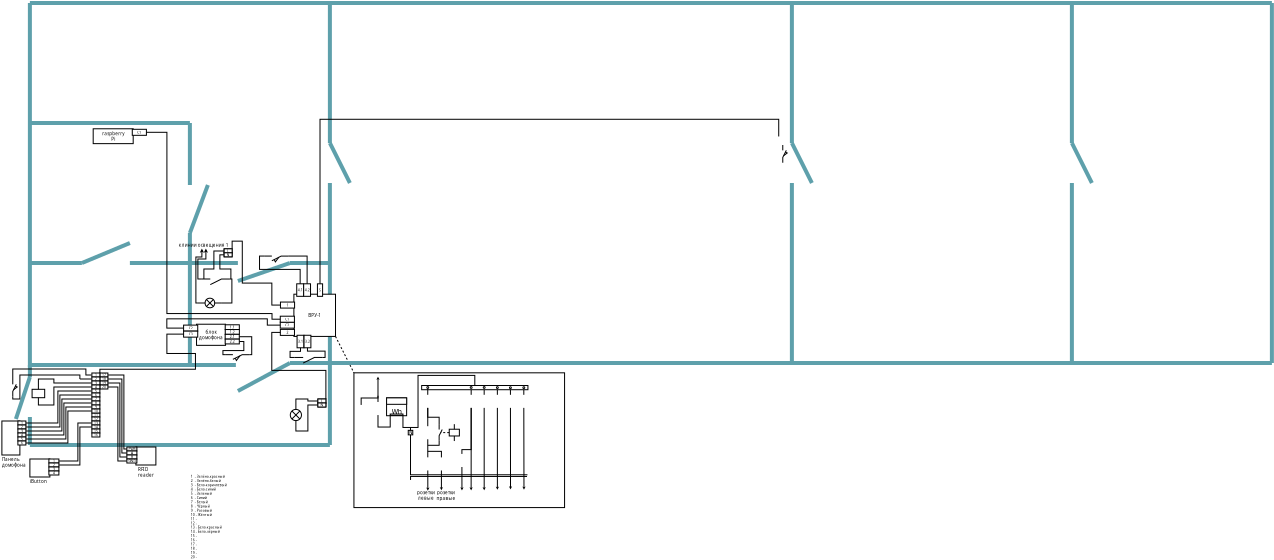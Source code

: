 <?xml version="1.0" encoding="UTF-8"?>
<dia:diagram xmlns:dia="http://www.lysator.liu.se/~alla/dia/">
  <dia:layer name="Background" visible="true" connectable="true">
    <dia:object type="Standard - Box" version="0" id="O0">
      <dia:attribute name="obj_pos">
        <dia:point val="18.102,23.591"/>
      </dia:attribute>
      <dia:attribute name="obj_bb">
        <dia:rectangle val="18.087,23.576;28.649,30.344"/>
      </dia:attribute>
      <dia:attribute name="elem_corner">
        <dia:point val="18.102,23.591"/>
      </dia:attribute>
      <dia:attribute name="elem_width">
        <dia:real val="10.532"/>
      </dia:attribute>
      <dia:attribute name="elem_height">
        <dia:real val="6.738"/>
      </dia:attribute>
      <dia:attribute name="border_width">
        <dia:real val="0.03"/>
      </dia:attribute>
      <dia:attribute name="show_background">
        <dia:boolean val="true"/>
      </dia:attribute>
    </dia:object>
    <dia:object type="Standard - Line" version="0" id="O1">
      <dia:attribute name="obj_pos">
        <dia:point val="17.181,21.771"/>
      </dia:attribute>
      <dia:attribute name="obj_bb">
        <dia:rectangle val="17.161,21.75;18.122,23.612"/>
      </dia:attribute>
      <dia:attribute name="conn_endpoints">
        <dia:point val="17.181,21.771"/>
        <dia:point val="18.102,23.591"/>
      </dia:attribute>
      <dia:attribute name="numcp">
        <dia:int val="1"/>
      </dia:attribute>
      <dia:attribute name="line_width">
        <dia:real val="0.03"/>
      </dia:attribute>
      <dia:attribute name="line_style">
        <dia:enum val="4"/>
      </dia:attribute>
      <dia:connections>
        <dia:connection handle="1" to="O0" connection="0"/>
      </dia:connections>
    </dia:object>
  </dia:layer>
  <dia:layer name="building" visible="true" connectable="true">
    <dia:object type="Standard - Line" version="0" id="O2">
      <dia:attribute name="obj_pos">
        <dia:point val="16.9,23.1"/>
      </dia:attribute>
      <dia:attribute name="obj_bb">
        <dia:rectangle val="16.8,14;17,23.2"/>
      </dia:attribute>
      <dia:attribute name="conn_endpoints">
        <dia:point val="16.9,23.1"/>
        <dia:point val="16.9,14.1"/>
      </dia:attribute>
      <dia:attribute name="numcp">
        <dia:int val="1"/>
      </dia:attribute>
      <dia:attribute name="line_color">
        <dia:color val="#5ea0abff"/>
      </dia:attribute>
      <dia:attribute name="line_width">
        <dia:real val="0.2"/>
      </dia:attribute>
    </dia:object>
    <dia:object type="Standard - Line" version="0" id="O3">
      <dia:attribute name="obj_pos">
        <dia:point val="16.9,18.1"/>
      </dia:attribute>
      <dia:attribute name="obj_bb">
        <dia:rectangle val="14.8,18;17,18.2"/>
      </dia:attribute>
      <dia:attribute name="conn_endpoints">
        <dia:point val="16.9,18.1"/>
        <dia:point val="14.9,18.1"/>
      </dia:attribute>
      <dia:attribute name="numcp">
        <dia:int val="1"/>
      </dia:attribute>
      <dia:attribute name="line_color">
        <dia:color val="#5ea0abff"/>
      </dia:attribute>
      <dia:attribute name="line_width">
        <dia:real val="0.2"/>
      </dia:attribute>
    </dia:object>
    <dia:object type="Standard - Line" version="0" id="O4">
      <dia:attribute name="obj_pos">
        <dia:point val="1.9,11.1"/>
      </dia:attribute>
      <dia:attribute name="obj_bb">
        <dia:rectangle val="1.8,11;10,11.2"/>
      </dia:attribute>
      <dia:attribute name="conn_endpoints">
        <dia:point val="1.9,11.1"/>
        <dia:point val="9.9,11.1"/>
      </dia:attribute>
      <dia:attribute name="numcp">
        <dia:int val="1"/>
      </dia:attribute>
      <dia:attribute name="line_color">
        <dia:color val="#5ea0abff"/>
      </dia:attribute>
      <dia:attribute name="line_width">
        <dia:real val="0.2"/>
      </dia:attribute>
    </dia:object>
    <dia:object type="Standard - Line" version="0" id="O5">
      <dia:attribute name="obj_pos">
        <dia:point val="9.9,16.6"/>
      </dia:attribute>
      <dia:attribute name="obj_bb">
        <dia:rectangle val="9.8,16.5;10,18.2"/>
      </dia:attribute>
      <dia:attribute name="conn_endpoints">
        <dia:point val="9.9,16.6"/>
        <dia:point val="9.9,18.1"/>
      </dia:attribute>
      <dia:attribute name="numcp">
        <dia:int val="1"/>
      </dia:attribute>
      <dia:attribute name="line_color">
        <dia:color val="#5ea0abff"/>
      </dia:attribute>
      <dia:attribute name="line_width">
        <dia:real val="0.2"/>
      </dia:attribute>
    </dia:object>
    <dia:object type="Standard - Line" version="0" id="O6">
      <dia:attribute name="obj_pos">
        <dia:point val="9.9,18.1"/>
      </dia:attribute>
      <dia:attribute name="obj_bb">
        <dia:rectangle val="9.8,18;10,23.2"/>
      </dia:attribute>
      <dia:attribute name="conn_endpoints">
        <dia:point val="9.9,18.1"/>
        <dia:point val="9.9,23.1"/>
      </dia:attribute>
      <dia:attribute name="numcp">
        <dia:int val="1"/>
      </dia:attribute>
      <dia:attribute name="line_color">
        <dia:color val="#5ea0abff"/>
      </dia:attribute>
      <dia:attribute name="line_width">
        <dia:real val="0.2"/>
      </dia:attribute>
    </dia:object>
    <dia:object type="Standard - Line" version="0" id="O7">
      <dia:attribute name="obj_pos">
        <dia:point val="17.9,14.1"/>
      </dia:attribute>
      <dia:attribute name="obj_bb">
        <dia:rectangle val="16.766,11.966;18.034,14.234"/>
      </dia:attribute>
      <dia:attribute name="conn_endpoints">
        <dia:point val="17.9,14.1"/>
        <dia:point val="16.9,12.1"/>
      </dia:attribute>
      <dia:attribute name="numcp">
        <dia:int val="1"/>
      </dia:attribute>
      <dia:attribute name="line_color">
        <dia:color val="#5ea0abff"/>
      </dia:attribute>
      <dia:attribute name="line_width">
        <dia:real val="0.2"/>
      </dia:attribute>
    </dia:object>
    <dia:object type="Standard - Line" version="0" id="O8">
      <dia:attribute name="obj_pos">
        <dia:point val="16.9,12.1"/>
      </dia:attribute>
      <dia:attribute name="obj_bb">
        <dia:rectangle val="16.8,5;17,12.2"/>
      </dia:attribute>
      <dia:attribute name="conn_endpoints">
        <dia:point val="16.9,12.1"/>
        <dia:point val="16.9,5.1"/>
      </dia:attribute>
      <dia:attribute name="numcp">
        <dia:int val="1"/>
      </dia:attribute>
      <dia:attribute name="line_color">
        <dia:color val="#5ea0abff"/>
      </dia:attribute>
      <dia:attribute name="line_width">
        <dia:real val="0.2"/>
      </dia:attribute>
    </dia:object>
    <dia:object type="Standard - Line" version="0" id="O9">
      <dia:attribute name="obj_pos">
        <dia:point val="12.3,18.1"/>
      </dia:attribute>
      <dia:attribute name="obj_bb">
        <dia:rectangle val="9.8,18;12.4,18.2"/>
      </dia:attribute>
      <dia:attribute name="conn_endpoints">
        <dia:point val="12.3,18.1"/>
        <dia:point val="9.9,18.1"/>
      </dia:attribute>
      <dia:attribute name="numcp">
        <dia:int val="1"/>
      </dia:attribute>
      <dia:attribute name="line_color">
        <dia:color val="#5ea0abff"/>
      </dia:attribute>
      <dia:attribute name="line_width">
        <dia:real val="0.2"/>
      </dia:attribute>
    </dia:object>
    <dia:object type="Standard - Line" version="0" id="O10">
      <dia:attribute name="obj_pos">
        <dia:point val="14.9,18.1"/>
      </dia:attribute>
      <dia:attribute name="obj_bb">
        <dia:rectangle val="12.173,17.973;15.027,19.127"/>
      </dia:attribute>
      <dia:attribute name="conn_endpoints">
        <dia:point val="14.9,18.1"/>
        <dia:point val="12.3,19"/>
      </dia:attribute>
      <dia:attribute name="numcp">
        <dia:int val="1"/>
      </dia:attribute>
      <dia:attribute name="line_color">
        <dia:color val="#5ea0abff"/>
      </dia:attribute>
      <dia:attribute name="line_width">
        <dia:real val="0.2"/>
      </dia:attribute>
    </dia:object>
    <dia:object type="Standard - Line" version="0" id="O11">
      <dia:attribute name="obj_pos">
        <dia:point val="9.9,16.6"/>
      </dia:attribute>
      <dia:attribute name="obj_bb">
        <dia:rectangle val="9.771,14.071;10.929,16.729"/>
      </dia:attribute>
      <dia:attribute name="conn_endpoints">
        <dia:point val="9.9,16.6"/>
        <dia:point val="10.8,14.2"/>
      </dia:attribute>
      <dia:attribute name="numcp">
        <dia:int val="1"/>
      </dia:attribute>
      <dia:attribute name="line_color">
        <dia:color val="#5ea0abff"/>
      </dia:attribute>
      <dia:attribute name="line_width">
        <dia:real val="0.2"/>
      </dia:attribute>
    </dia:object>
    <dia:object type="Standard - Line" version="0" id="O12">
      <dia:attribute name="obj_pos">
        <dia:point val="9.9,11.1"/>
      </dia:attribute>
      <dia:attribute name="obj_bb">
        <dia:rectangle val="9.8,11;10,14.3"/>
      </dia:attribute>
      <dia:attribute name="conn_endpoints">
        <dia:point val="9.9,11.1"/>
        <dia:point val="9.9,14.2"/>
      </dia:attribute>
      <dia:attribute name="numcp">
        <dia:int val="1"/>
      </dia:attribute>
      <dia:attribute name="line_color">
        <dia:color val="#5ea0abff"/>
      </dia:attribute>
      <dia:attribute name="line_width">
        <dia:real val="0.2"/>
      </dia:attribute>
    </dia:object>
    <dia:object type="Standard - Line" version="0" id="O13">
      <dia:attribute name="obj_pos">
        <dia:point val="4.5,18.1"/>
      </dia:attribute>
      <dia:attribute name="obj_bb">
        <dia:rectangle val="4.369,16.969;7.031,18.231"/>
      </dia:attribute>
      <dia:attribute name="conn_endpoints">
        <dia:point val="4.5,18.1"/>
        <dia:point val="6.9,17.1"/>
      </dia:attribute>
      <dia:attribute name="numcp">
        <dia:int val="1"/>
      </dia:attribute>
      <dia:attribute name="line_color">
        <dia:color val="#5ea0abff"/>
      </dia:attribute>
      <dia:attribute name="line_width">
        <dia:real val="0.2"/>
      </dia:attribute>
    </dia:object>
    <dia:object type="Standard - Line" version="0" id="O14">
      <dia:attribute name="obj_pos">
        <dia:point val="9.9,18.1"/>
      </dia:attribute>
      <dia:attribute name="obj_bb">
        <dia:rectangle val="6.8,18;10,18.2"/>
      </dia:attribute>
      <dia:attribute name="conn_endpoints">
        <dia:point val="9.9,18.1"/>
        <dia:point val="6.9,18.1"/>
      </dia:attribute>
      <dia:attribute name="numcp">
        <dia:int val="1"/>
      </dia:attribute>
      <dia:attribute name="line_color">
        <dia:color val="#5ea0abff"/>
      </dia:attribute>
      <dia:attribute name="line_width">
        <dia:real val="0.2"/>
      </dia:attribute>
    </dia:object>
    <dia:object type="Standard - Line" version="0" id="O15">
      <dia:attribute name="obj_pos">
        <dia:point val="4.5,18.1"/>
      </dia:attribute>
      <dia:attribute name="obj_bb">
        <dia:rectangle val="1.8,18;4.6,18.2"/>
      </dia:attribute>
      <dia:attribute name="conn_endpoints">
        <dia:point val="4.5,18.1"/>
        <dia:point val="1.9,18.1"/>
      </dia:attribute>
      <dia:attribute name="numcp">
        <dia:int val="1"/>
      </dia:attribute>
      <dia:attribute name="line_color">
        <dia:color val="#5ea0abff"/>
      </dia:attribute>
      <dia:attribute name="line_width">
        <dia:real val="0.2"/>
      </dia:attribute>
    </dia:object>
    <dia:object type="Standard - Line" version="0" id="O16">
      <dia:attribute name="obj_pos">
        <dia:point val="14.9,23.1"/>
      </dia:attribute>
      <dia:attribute name="obj_bb">
        <dia:rectangle val="14.8,23;64.1,23.2"/>
      </dia:attribute>
      <dia:attribute name="conn_endpoints">
        <dia:point val="14.9,23.1"/>
        <dia:point val="64,23.1"/>
      </dia:attribute>
      <dia:attribute name="numcp">
        <dia:int val="1"/>
      </dia:attribute>
      <dia:attribute name="line_color">
        <dia:color val="#5ea0abff"/>
      </dia:attribute>
      <dia:attribute name="line_width">
        <dia:real val="0.2"/>
      </dia:attribute>
    </dia:object>
    <dia:object type="Standard - Line" version="0" id="O17">
      <dia:attribute name="obj_pos">
        <dia:point val="1.9,23.3"/>
      </dia:attribute>
      <dia:attribute name="obj_bb">
        <dia:rectangle val="1.8,5;2,23.4"/>
      </dia:attribute>
      <dia:attribute name="conn_endpoints">
        <dia:point val="1.9,23.3"/>
        <dia:point val="1.9,5.1"/>
      </dia:attribute>
      <dia:attribute name="numcp">
        <dia:int val="1"/>
      </dia:attribute>
      <dia:attribute name="line_color">
        <dia:color val="#5ea0abff"/>
      </dia:attribute>
      <dia:attribute name="line_width">
        <dia:real val="0.2"/>
      </dia:attribute>
    </dia:object>
    <dia:object type="Standard - Line" version="0" id="O18">
      <dia:attribute name="obj_pos">
        <dia:point val="1.9,5.1"/>
      </dia:attribute>
      <dia:attribute name="obj_bb">
        <dia:rectangle val="1.8,5;64.1,5.2"/>
      </dia:attribute>
      <dia:attribute name="conn_endpoints">
        <dia:point val="1.9,5.1"/>
        <dia:point val="64,5.1"/>
      </dia:attribute>
      <dia:attribute name="numcp">
        <dia:int val="1"/>
      </dia:attribute>
      <dia:attribute name="line_color">
        <dia:color val="#5ea0abff"/>
      </dia:attribute>
      <dia:attribute name="line_width">
        <dia:real val="0.2"/>
      </dia:attribute>
    </dia:object>
    <dia:object type="Standard - Line" version="0" id="O19">
      <dia:attribute name="obj_pos">
        <dia:point val="64,23.1"/>
      </dia:attribute>
      <dia:attribute name="obj_bb">
        <dia:rectangle val="63.9,5;64.1,23.2"/>
      </dia:attribute>
      <dia:attribute name="conn_endpoints">
        <dia:point val="64,23.1"/>
        <dia:point val="64,5.1"/>
      </dia:attribute>
      <dia:attribute name="numcp">
        <dia:int val="1"/>
      </dia:attribute>
      <dia:attribute name="line_color">
        <dia:color val="#5ea0abff"/>
      </dia:attribute>
      <dia:attribute name="line_width">
        <dia:real val="0.2"/>
      </dia:attribute>
    </dia:object>
    <dia:object type="Standard - Line" version="0" id="O20">
      <dia:attribute name="obj_pos">
        <dia:point val="14.9,23.1"/>
      </dia:attribute>
      <dia:attribute name="obj_bb">
        <dia:rectangle val="12.165,22.965;15.036,24.636"/>
      </dia:attribute>
      <dia:attribute name="conn_endpoints">
        <dia:point val="14.9,23.1"/>
        <dia:point val="12.3,24.5"/>
      </dia:attribute>
      <dia:attribute name="numcp">
        <dia:int val="1"/>
      </dia:attribute>
      <dia:attribute name="line_color">
        <dia:color val="#5ea0abff"/>
      </dia:attribute>
      <dia:attribute name="line_width">
        <dia:real val="0.2"/>
      </dia:attribute>
    </dia:object>
    <dia:object type="Standard - Line" version="0" id="O21">
      <dia:attribute name="obj_pos">
        <dia:point val="12.2,23.2"/>
      </dia:attribute>
      <dia:attribute name="obj_bb">
        <dia:rectangle val="1.8,23.1;12.3,23.3"/>
      </dia:attribute>
      <dia:attribute name="conn_endpoints">
        <dia:point val="12.2,23.2"/>
        <dia:point val="1.9,23.2"/>
      </dia:attribute>
      <dia:attribute name="numcp">
        <dia:int val="1"/>
      </dia:attribute>
      <dia:attribute name="line_color">
        <dia:color val="#5ea0abff"/>
      </dia:attribute>
      <dia:attribute name="line_width">
        <dia:real val="0.2"/>
      </dia:attribute>
    </dia:object>
    <dia:object type="Standard - Line" version="0" id="O22">
      <dia:attribute name="obj_pos">
        <dia:point val="16.9,23.1"/>
      </dia:attribute>
      <dia:attribute name="obj_bb">
        <dia:rectangle val="16.8,23;17,27.3"/>
      </dia:attribute>
      <dia:attribute name="conn_endpoints">
        <dia:point val="16.9,23.1"/>
        <dia:point val="16.9,27.2"/>
      </dia:attribute>
      <dia:attribute name="numcp">
        <dia:int val="1"/>
      </dia:attribute>
      <dia:attribute name="line_color">
        <dia:color val="#5ea0abff"/>
      </dia:attribute>
      <dia:attribute name="line_width">
        <dia:real val="0.2"/>
      </dia:attribute>
    </dia:object>
    <dia:object type="Standard - Line" version="0" id="O23">
      <dia:attribute name="obj_pos">
        <dia:point val="1.9,23.2"/>
      </dia:attribute>
      <dia:attribute name="obj_bb">
        <dia:rectangle val="1.8,23.1;2,23.9"/>
      </dia:attribute>
      <dia:attribute name="conn_endpoints">
        <dia:point val="1.9,23.2"/>
        <dia:point val="1.9,23.8"/>
      </dia:attribute>
      <dia:attribute name="numcp">
        <dia:int val="1"/>
      </dia:attribute>
      <dia:attribute name="line_color">
        <dia:color val="#5ea0abff"/>
      </dia:attribute>
      <dia:attribute name="line_width">
        <dia:real val="0.2"/>
      </dia:attribute>
    </dia:object>
    <dia:object type="Standard - Line" version="0" id="O24">
      <dia:attribute name="obj_pos">
        <dia:point val="1.9,23.8"/>
      </dia:attribute>
      <dia:attribute name="obj_bb">
        <dia:rectangle val="1.074,23.674;2.026,26.026"/>
      </dia:attribute>
      <dia:attribute name="conn_endpoints">
        <dia:point val="1.9,23.8"/>
        <dia:point val="1.2,25.9"/>
      </dia:attribute>
      <dia:attribute name="numcp">
        <dia:int val="1"/>
      </dia:attribute>
      <dia:attribute name="line_color">
        <dia:color val="#5ea0abff"/>
      </dia:attribute>
      <dia:attribute name="line_width">
        <dia:real val="0.2"/>
      </dia:attribute>
    </dia:object>
    <dia:object type="Standard - Line" version="0" id="O25">
      <dia:attribute name="obj_pos">
        <dia:point val="16.9,27.2"/>
      </dia:attribute>
      <dia:attribute name="obj_bb">
        <dia:rectangle val="1.8,27.1;17,27.3"/>
      </dia:attribute>
      <dia:attribute name="conn_endpoints">
        <dia:point val="16.9,27.2"/>
        <dia:point val="1.9,27.2"/>
      </dia:attribute>
      <dia:attribute name="numcp">
        <dia:int val="1"/>
      </dia:attribute>
      <dia:attribute name="line_color">
        <dia:color val="#5ea0abff"/>
      </dia:attribute>
      <dia:attribute name="line_width">
        <dia:real val="0.2"/>
      </dia:attribute>
    </dia:object>
    <dia:object type="Standard - Line" version="0" id="O26">
      <dia:attribute name="obj_pos">
        <dia:point val="1.9,25.8"/>
      </dia:attribute>
      <dia:attribute name="obj_bb">
        <dia:rectangle val="1.8,25.7;2,27.3"/>
      </dia:attribute>
      <dia:attribute name="conn_endpoints">
        <dia:point val="1.9,25.8"/>
        <dia:point val="1.9,27.2"/>
      </dia:attribute>
      <dia:attribute name="numcp">
        <dia:int val="1"/>
      </dia:attribute>
      <dia:attribute name="line_color">
        <dia:color val="#5ea0abff"/>
      </dia:attribute>
      <dia:attribute name="line_width">
        <dia:real val="0.2"/>
      </dia:attribute>
    </dia:object>
    <dia:object type="Standard - Line" version="0" id="O27">
      <dia:attribute name="obj_pos">
        <dia:point val="40,23.1"/>
      </dia:attribute>
      <dia:attribute name="obj_bb">
        <dia:rectangle val="39.9,14;40.1,23.2"/>
      </dia:attribute>
      <dia:attribute name="conn_endpoints">
        <dia:point val="40,23.1"/>
        <dia:point val="40,14.1"/>
      </dia:attribute>
      <dia:attribute name="numcp">
        <dia:int val="1"/>
      </dia:attribute>
      <dia:attribute name="line_color">
        <dia:color val="#5ea0abff"/>
      </dia:attribute>
      <dia:attribute name="line_width">
        <dia:real val="0.2"/>
      </dia:attribute>
    </dia:object>
    <dia:object type="Standard - Line" version="0" id="O28">
      <dia:attribute name="obj_pos">
        <dia:point val="41,14.1"/>
      </dia:attribute>
      <dia:attribute name="obj_bb">
        <dia:rectangle val="39.866,11.966;41.134,14.234"/>
      </dia:attribute>
      <dia:attribute name="conn_endpoints">
        <dia:point val="41,14.1"/>
        <dia:point val="40,12.1"/>
      </dia:attribute>
      <dia:attribute name="numcp">
        <dia:int val="1"/>
      </dia:attribute>
      <dia:attribute name="line_color">
        <dia:color val="#5ea0abff"/>
      </dia:attribute>
      <dia:attribute name="line_width">
        <dia:real val="0.2"/>
      </dia:attribute>
    </dia:object>
    <dia:object type="Standard - Line" version="0" id="O29">
      <dia:attribute name="obj_pos">
        <dia:point val="40,12.1"/>
      </dia:attribute>
      <dia:attribute name="obj_bb">
        <dia:rectangle val="39.9,5;40.1,12.2"/>
      </dia:attribute>
      <dia:attribute name="conn_endpoints">
        <dia:point val="40,12.1"/>
        <dia:point val="40,5.1"/>
      </dia:attribute>
      <dia:attribute name="numcp">
        <dia:int val="1"/>
      </dia:attribute>
      <dia:attribute name="line_color">
        <dia:color val="#5ea0abff"/>
      </dia:attribute>
      <dia:attribute name="line_width">
        <dia:real val="0.2"/>
      </dia:attribute>
    </dia:object>
    <dia:object type="Standard - Line" version="0" id="O30">
      <dia:attribute name="obj_pos">
        <dia:point val="54,23.1"/>
      </dia:attribute>
      <dia:attribute name="obj_bb">
        <dia:rectangle val="53.9,14;54.1,23.2"/>
      </dia:attribute>
      <dia:attribute name="conn_endpoints">
        <dia:point val="54,23.1"/>
        <dia:point val="54,14.1"/>
      </dia:attribute>
      <dia:attribute name="numcp">
        <dia:int val="1"/>
      </dia:attribute>
      <dia:attribute name="line_color">
        <dia:color val="#5ea0abff"/>
      </dia:attribute>
      <dia:attribute name="line_width">
        <dia:real val="0.2"/>
      </dia:attribute>
    </dia:object>
    <dia:object type="Standard - Line" version="0" id="O31">
      <dia:attribute name="obj_pos">
        <dia:point val="55,14.1"/>
      </dia:attribute>
      <dia:attribute name="obj_bb">
        <dia:rectangle val="53.866,11.966;55.134,14.234"/>
      </dia:attribute>
      <dia:attribute name="conn_endpoints">
        <dia:point val="55,14.1"/>
        <dia:point val="54,12.1"/>
      </dia:attribute>
      <dia:attribute name="numcp">
        <dia:int val="1"/>
      </dia:attribute>
      <dia:attribute name="line_color">
        <dia:color val="#5ea0abff"/>
      </dia:attribute>
      <dia:attribute name="line_width">
        <dia:real val="0.2"/>
      </dia:attribute>
    </dia:object>
    <dia:object type="Standard - Line" version="0" id="O32">
      <dia:attribute name="obj_pos">
        <dia:point val="54,12.1"/>
      </dia:attribute>
      <dia:attribute name="obj_bb">
        <dia:rectangle val="53.9,5;54.1,12.2"/>
      </dia:attribute>
      <dia:attribute name="conn_endpoints">
        <dia:point val="54,12.1"/>
        <dia:point val="54,5.1"/>
      </dia:attribute>
      <dia:attribute name="numcp">
        <dia:int val="1"/>
      </dia:attribute>
      <dia:attribute name="line_color">
        <dia:color val="#5ea0abff"/>
      </dia:attribute>
      <dia:attribute name="line_width">
        <dia:real val="0.2"/>
      </dia:attribute>
    </dia:object>
  </dia:layer>
  <dia:layer name="devices" visible="true" connectable="true">
    <dia:object type="Electric - vcommand" version="1" id="O33">
      <dia:attribute name="obj_pos">
        <dia:point val="1.8,24.1"/>
      </dia:attribute>
      <dia:attribute name="obj_bb">
        <dia:rectangle val="1.333,24.079;2.871,25.171"/>
      </dia:attribute>
      <dia:attribute name="meta">
        <dia:composite type="dict"/>
      </dia:attribute>
      <dia:attribute name="elem_corner">
        <dia:point val="1.8,24.1"/>
      </dia:attribute>
      <dia:attribute name="elem_width">
        <dia:real val="1.05"/>
      </dia:attribute>
      <dia:attribute name="elem_height">
        <dia:real val="1.05"/>
      </dia:attribute>
      <dia:attribute name="line_width">
        <dia:real val="0.03"/>
      </dia:attribute>
      <dia:attribute name="line_colour">
        <dia:color val="#000000ff"/>
      </dia:attribute>
      <dia:attribute name="fill_colour">
        <dia:color val="#ffffffff"/>
      </dia:attribute>
      <dia:attribute name="show_background">
        <dia:boolean val="true"/>
      </dia:attribute>
      <dia:attribute name="line_style">
        <dia:enum val="0"/>
        <dia:real val="1"/>
      </dia:attribute>
      <dia:attribute name="padding">
        <dia:real val="0.1"/>
      </dia:attribute>
      <dia:attribute name="text">
        <dia:composite type="text">
          <dia:attribute name="string">
            <dia:string>##</dia:string>
          </dia:attribute>
          <dia:attribute name="font">
            <dia:font family="sans" style="0" name="Helvetica"/>
          </dia:attribute>
          <dia:attribute name="height">
            <dia:real val="0.8"/>
          </dia:attribute>
          <dia:attribute name="pos">
            <dia:point val="1.433,24.825"/>
          </dia:attribute>
          <dia:attribute name="color">
            <dia:color val="#000000ff"/>
          </dia:attribute>
          <dia:attribute name="alignment">
            <dia:enum val="1"/>
          </dia:attribute>
        </dia:composite>
      </dia:attribute>
      <dia:attribute name="text_fitting">
        <dia:enum val="1"/>
      </dia:attribute>
      <dia:attribute name="flip_horizontal">
        <dia:boolean val="false"/>
      </dia:attribute>
      <dia:attribute name="flip_vertical">
        <dia:boolean val="false"/>
      </dia:attribute>
      <dia:attribute name="subscale">
        <dia:real val="1"/>
      </dia:attribute>
    </dia:object>
    <dia:object type="Electric - vintpos_o" version="1" id="O34">
      <dia:attribute name="obj_pos">
        <dia:point val="0.6,23.9"/>
      </dia:attribute>
      <dia:attribute name="obj_bb">
        <dia:rectangle val="0.456,23.383;1.509,24.809"/>
      </dia:attribute>
      <dia:attribute name="meta">
        <dia:composite type="dict"/>
      </dia:attribute>
      <dia:attribute name="elem_corner">
        <dia:point val="0.6,23.9"/>
      </dia:attribute>
      <dia:attribute name="elem_width">
        <dia:real val="0.888"/>
      </dia:attribute>
      <dia:attribute name="elem_height">
        <dia:real val="0.888"/>
      </dia:attribute>
      <dia:attribute name="line_width">
        <dia:real val="0.03"/>
      </dia:attribute>
      <dia:attribute name="line_colour">
        <dia:color val="#000000ff"/>
      </dia:attribute>
      <dia:attribute name="fill_colour">
        <dia:color val="#ffffffff"/>
      </dia:attribute>
      <dia:attribute name="show_background">
        <dia:boolean val="true"/>
      </dia:attribute>
      <dia:attribute name="line_style">
        <dia:enum val="0"/>
        <dia:real val="1"/>
      </dia:attribute>
      <dia:attribute name="padding">
        <dia:real val="0.1"/>
      </dia:attribute>
      <dia:attribute name="text">
        <dia:composite type="text">
          <dia:attribute name="string">
            <dia:string>##</dia:string>
          </dia:attribute>
          <dia:attribute name="font">
            <dia:font family="sans" style="0" name="Helvetica"/>
          </dia:attribute>
          <dia:attribute name="height">
            <dia:real val="0.8"/>
          </dia:attribute>
          <dia:attribute name="pos">
            <dia:point val="0.556,24.078"/>
          </dia:attribute>
          <dia:attribute name="color">
            <dia:color val="#000000ff"/>
          </dia:attribute>
          <dia:attribute name="alignment">
            <dia:enum val="1"/>
          </dia:attribute>
        </dia:composite>
      </dia:attribute>
      <dia:attribute name="text_fitting">
        <dia:enum val="1"/>
      </dia:attribute>
      <dia:attribute name="flip_horizontal">
        <dia:boolean val="false"/>
      </dia:attribute>
      <dia:attribute name="flip_vertical">
        <dia:boolean val="false"/>
      </dia:attribute>
      <dia:attribute name="subscale">
        <dia:real val="1"/>
      </dia:attribute>
    </dia:object>
    <dia:group>
      <dia:attribute name="meta">
        <dia:composite type="dict"/>
      </dia:attribute>
      <dia:attribute name="matrix"/>
      <dia:object type="Standard - Box" version="0" id="O35">
        <dia:attribute name="obj_pos">
          <dia:point val="7.2,27.3"/>
        </dia:attribute>
        <dia:attribute name="obj_bb">
          <dia:rectangle val="7.175,27.275;8.225,28.225"/>
        </dia:attribute>
        <dia:attribute name="elem_corner">
          <dia:point val="7.2,27.3"/>
        </dia:attribute>
        <dia:attribute name="elem_width">
          <dia:real val="1.0"/>
        </dia:attribute>
        <dia:attribute name="elem_height">
          <dia:real val="0.9"/>
        </dia:attribute>
        <dia:attribute name="border_width">
          <dia:real val="0.05"/>
        </dia:attribute>
        <dia:attribute name="show_background">
          <dia:boolean val="true"/>
        </dia:attribute>
      </dia:object>
      <dia:object type="Standard - Text" version="1" id="O36">
        <dia:attribute name="obj_pos">
          <dia:point val="7.3,28.5"/>
        </dia:attribute>
        <dia:attribute name="obj_bb">
          <dia:rectangle val="7.3,28.29;8.043,28.837"/>
        </dia:attribute>
        <dia:attribute name="text">
          <dia:composite type="text">
            <dia:attribute name="string">
              <dia:string>#RFID
reader#</dia:string>
            </dia:attribute>
            <dia:attribute name="font">
              <dia:font family="sans" style="0" name="Helvetica"/>
            </dia:attribute>
            <dia:attribute name="height">
              <dia:real val="0.282"/>
            </dia:attribute>
            <dia:attribute name="pos">
              <dia:point val="7.3,28.5"/>
            </dia:attribute>
            <dia:attribute name="color">
              <dia:color val="#000000ff"/>
            </dia:attribute>
            <dia:attribute name="alignment">
              <dia:enum val="0"/>
            </dia:attribute>
          </dia:composite>
        </dia:attribute>
        <dia:attribute name="valign">
          <dia:enum val="3"/>
        </dia:attribute>
        <dia:connections>
          <dia:connection handle="0" to="O37" connection="8"/>
        </dia:connections>
      </dia:object>
      <dia:object type="Standard - Box" version="0" id="O37">
        <dia:attribute name="obj_pos">
          <dia:point val="6.75,27.3"/>
        </dia:attribute>
        <dia:attribute name="obj_bb">
          <dia:rectangle val="6.735,27.285;7.265,27.515"/>
        </dia:attribute>
        <dia:attribute name="elem_corner">
          <dia:point val="6.75,27.3"/>
        </dia:attribute>
        <dia:attribute name="elem_width">
          <dia:real val="0.5"/>
        </dia:attribute>
        <dia:attribute name="elem_height">
          <dia:real val="0.2"/>
        </dia:attribute>
        <dia:attribute name="border_width">
          <dia:real val="0.03"/>
        </dia:attribute>
        <dia:attribute name="show_background">
          <dia:boolean val="true"/>
        </dia:attribute>
      </dia:object>
      <dia:object type="Standard - Text" version="1" id="O38">
        <dia:attribute name="obj_pos">
          <dia:point val="7,27.4"/>
        </dia:attribute>
        <dia:attribute name="obj_bb">
          <dia:rectangle val="6.806,27.301;7.194,27.499"/>
        </dia:attribute>
        <dia:attribute name="text">
          <dia:composite type="text">
            <dia:attribute name="string">
              <dia:string>#PWR#</dia:string>
            </dia:attribute>
            <dia:attribute name="font">
              <dia:font family="sans" style="0" name="Helvetica"/>
            </dia:attribute>
            <dia:attribute name="height">
              <dia:real val="0.212"/>
            </dia:attribute>
            <dia:attribute name="pos">
              <dia:point val="7,27.459"/>
            </dia:attribute>
            <dia:attribute name="color">
              <dia:color val="#000000ff"/>
            </dia:attribute>
            <dia:attribute name="alignment">
              <dia:enum val="1"/>
            </dia:attribute>
          </dia:composite>
        </dia:attribute>
        <dia:attribute name="valign">
          <dia:enum val="2"/>
        </dia:attribute>
        <dia:connections>
          <dia:connection handle="0" to="O39" connection="8"/>
        </dia:connections>
      </dia:object>
      <dia:object type="Standard - Box" version="0" id="O39">
        <dia:attribute name="obj_pos">
          <dia:point val="6.75,27.5"/>
        </dia:attribute>
        <dia:attribute name="obj_bb">
          <dia:rectangle val="6.735,27.485;7.265,27.715"/>
        </dia:attribute>
        <dia:attribute name="elem_corner">
          <dia:point val="6.75,27.5"/>
        </dia:attribute>
        <dia:attribute name="elem_width">
          <dia:real val="0.5"/>
        </dia:attribute>
        <dia:attribute name="elem_height">
          <dia:real val="0.2"/>
        </dia:attribute>
        <dia:attribute name="border_width">
          <dia:real val="0.03"/>
        </dia:attribute>
        <dia:attribute name="show_background">
          <dia:boolean val="true"/>
        </dia:attribute>
      </dia:object>
      <dia:object type="Standard - Text" version="1" id="O40">
        <dia:attribute name="obj_pos">
          <dia:point val="7,27.6"/>
        </dia:attribute>
        <dia:attribute name="obj_bb">
          <dia:rectangle val="6.942,27.501;7.058,27.699"/>
        </dia:attribute>
        <dia:attribute name="text">
          <dia:composite type="text">
            <dia:attribute name="string">
              <dia:string>#A#</dia:string>
            </dia:attribute>
            <dia:attribute name="font">
              <dia:font family="sans" style="0" name="Helvetica"/>
            </dia:attribute>
            <dia:attribute name="height">
              <dia:real val="0.212"/>
            </dia:attribute>
            <dia:attribute name="pos">
              <dia:point val="7,27.659"/>
            </dia:attribute>
            <dia:attribute name="color">
              <dia:color val="#000000ff"/>
            </dia:attribute>
            <dia:attribute name="alignment">
              <dia:enum val="1"/>
            </dia:attribute>
          </dia:composite>
        </dia:attribute>
        <dia:attribute name="valign">
          <dia:enum val="2"/>
        </dia:attribute>
        <dia:connections>
          <dia:connection handle="0" to="O41" connection="8"/>
        </dia:connections>
      </dia:object>
      <dia:object type="Standard - Box" version="0" id="O41">
        <dia:attribute name="obj_pos">
          <dia:point val="6.75,27.7"/>
        </dia:attribute>
        <dia:attribute name="obj_bb">
          <dia:rectangle val="6.735,27.685;7.265,27.915"/>
        </dia:attribute>
        <dia:attribute name="elem_corner">
          <dia:point val="6.75,27.7"/>
        </dia:attribute>
        <dia:attribute name="elem_width">
          <dia:real val="0.5"/>
        </dia:attribute>
        <dia:attribute name="elem_height">
          <dia:real val="0.2"/>
        </dia:attribute>
        <dia:attribute name="border_width">
          <dia:real val="0.03"/>
        </dia:attribute>
        <dia:attribute name="show_background">
          <dia:boolean val="true"/>
        </dia:attribute>
      </dia:object>
      <dia:object type="Standard - Text" version="1" id="O42">
        <dia:attribute name="obj_pos">
          <dia:point val="7,27.8"/>
        </dia:attribute>
        <dia:attribute name="obj_bb">
          <dia:rectangle val="6.942,27.701;7.058,27.899"/>
        </dia:attribute>
        <dia:attribute name="text">
          <dia:composite type="text">
            <dia:attribute name="string">
              <dia:string>#B#</dia:string>
            </dia:attribute>
            <dia:attribute name="font">
              <dia:font family="sans" style="0" name="Helvetica"/>
            </dia:attribute>
            <dia:attribute name="height">
              <dia:real val="0.212"/>
            </dia:attribute>
            <dia:attribute name="pos">
              <dia:point val="7,27.859"/>
            </dia:attribute>
            <dia:attribute name="color">
              <dia:color val="#000000ff"/>
            </dia:attribute>
            <dia:attribute name="alignment">
              <dia:enum val="1"/>
            </dia:attribute>
          </dia:composite>
        </dia:attribute>
        <dia:attribute name="valign">
          <dia:enum val="2"/>
        </dia:attribute>
        <dia:connections>
          <dia:connection handle="0" to="O43" connection="8"/>
        </dia:connections>
      </dia:object>
      <dia:object type="Standard - Box" version="0" id="O43">
        <dia:attribute name="obj_pos">
          <dia:point val="6.75,27.9"/>
        </dia:attribute>
        <dia:attribute name="obj_bb">
          <dia:rectangle val="6.735,27.885;7.265,28.115"/>
        </dia:attribute>
        <dia:attribute name="elem_corner">
          <dia:point val="6.75,27.9"/>
        </dia:attribute>
        <dia:attribute name="elem_width">
          <dia:real val="0.5"/>
        </dia:attribute>
        <dia:attribute name="elem_height">
          <dia:real val="0.2"/>
        </dia:attribute>
        <dia:attribute name="border_width">
          <dia:real val="0.03"/>
        </dia:attribute>
        <dia:attribute name="show_background">
          <dia:boolean val="true"/>
        </dia:attribute>
      </dia:object>
      <dia:object type="Standard - Text" version="1" id="O44">
        <dia:attribute name="obj_pos">
          <dia:point val="7,28"/>
        </dia:attribute>
        <dia:attribute name="obj_bb">
          <dia:rectangle val="6.806,27.901;7.194,28.099"/>
        </dia:attribute>
        <dia:attribute name="text">
          <dia:composite type="text">
            <dia:attribute name="string">
              <dia:string>#GND#</dia:string>
            </dia:attribute>
            <dia:attribute name="font">
              <dia:font family="sans" style="0" name="Helvetica"/>
            </dia:attribute>
            <dia:attribute name="height">
              <dia:real val="0.212"/>
            </dia:attribute>
            <dia:attribute name="pos">
              <dia:point val="7,28.059"/>
            </dia:attribute>
            <dia:attribute name="color">
              <dia:color val="#000000ff"/>
            </dia:attribute>
            <dia:attribute name="alignment">
              <dia:enum val="1"/>
            </dia:attribute>
          </dia:composite>
        </dia:attribute>
        <dia:attribute name="valign">
          <dia:enum val="2"/>
        </dia:attribute>
      </dia:object>
    </dia:group>
    <dia:group>
      <dia:attribute name="meta">
        <dia:composite type="dict"/>
      </dia:attribute>
      <dia:attribute name="matrix"/>
      <dia:object type="Standard - Box" version="0" id="O45">
        <dia:attribute name="obj_pos">
          <dia:point val="1.9,27.9"/>
        </dia:attribute>
        <dia:attribute name="obj_bb">
          <dia:rectangle val="1.875,27.875;2.925,28.825"/>
        </dia:attribute>
        <dia:attribute name="elem_corner">
          <dia:point val="1.9,27.9"/>
        </dia:attribute>
        <dia:attribute name="elem_width">
          <dia:real val="1.0"/>
        </dia:attribute>
        <dia:attribute name="elem_height">
          <dia:real val="0.9"/>
        </dia:attribute>
        <dia:attribute name="border_width">
          <dia:real val="0.05"/>
        </dia:attribute>
        <dia:attribute name="show_background">
          <dia:boolean val="true"/>
        </dia:attribute>
      </dia:object>
      <dia:object type="Standard - Text" version="1" id="O46">
        <dia:attribute name="obj_pos">
          <dia:point val="1.9,29.1"/>
        </dia:attribute>
        <dia:attribute name="obj_bb">
          <dia:rectangle val="1.9,28.89;2.715,29.155"/>
        </dia:attribute>
        <dia:attribute name="text">
          <dia:composite type="text">
            <dia:attribute name="string">
              <dia:string>#iButton#</dia:string>
            </dia:attribute>
            <dia:attribute name="font">
              <dia:font family="sans" style="0" name="Helvetica"/>
            </dia:attribute>
            <dia:attribute name="height">
              <dia:real val="0.282"/>
            </dia:attribute>
            <dia:attribute name="pos">
              <dia:point val="1.9,29.1"/>
            </dia:attribute>
            <dia:attribute name="color">
              <dia:color val="#000000ff"/>
            </dia:attribute>
            <dia:attribute name="alignment">
              <dia:enum val="0"/>
            </dia:attribute>
          </dia:composite>
        </dia:attribute>
        <dia:attribute name="valign">
          <dia:enum val="3"/>
        </dia:attribute>
        <dia:connections>
          <dia:connection handle="0" to="O47" connection="8"/>
        </dia:connections>
      </dia:object>
      <dia:object type="Standard - Box" version="0" id="O47">
        <dia:attribute name="obj_pos">
          <dia:point val="2.85,27.9"/>
        </dia:attribute>
        <dia:attribute name="obj_bb">
          <dia:rectangle val="2.835,27.885;3.365,28.115"/>
        </dia:attribute>
        <dia:attribute name="elem_corner">
          <dia:point val="2.85,27.9"/>
        </dia:attribute>
        <dia:attribute name="elem_width">
          <dia:real val="0.5"/>
        </dia:attribute>
        <dia:attribute name="elem_height">
          <dia:real val="0.2"/>
        </dia:attribute>
        <dia:attribute name="border_width">
          <dia:real val="0.03"/>
        </dia:attribute>
        <dia:attribute name="show_background">
          <dia:boolean val="true"/>
        </dia:attribute>
      </dia:object>
      <dia:object type="Standard - Text" version="1" id="O48">
        <dia:attribute name="obj_pos">
          <dia:point val="3.1,28"/>
        </dia:attribute>
        <dia:attribute name="obj_bb">
          <dia:rectangle val="3.046,27.901;3.154,28.099"/>
        </dia:attribute>
        <dia:attribute name="text">
          <dia:composite type="text">
            <dia:attribute name="string">
              <dia:string>#1#</dia:string>
            </dia:attribute>
            <dia:attribute name="font">
              <dia:font family="sans" style="0" name="Helvetica"/>
            </dia:attribute>
            <dia:attribute name="height">
              <dia:real val="0.212"/>
            </dia:attribute>
            <dia:attribute name="pos">
              <dia:point val="3.1,28.059"/>
            </dia:attribute>
            <dia:attribute name="color">
              <dia:color val="#000000ff"/>
            </dia:attribute>
            <dia:attribute name="alignment">
              <dia:enum val="1"/>
            </dia:attribute>
          </dia:composite>
        </dia:attribute>
        <dia:attribute name="valign">
          <dia:enum val="2"/>
        </dia:attribute>
        <dia:connections>
          <dia:connection handle="0" to="O49" connection="8"/>
        </dia:connections>
      </dia:object>
      <dia:object type="Standard - Box" version="0" id="O49">
        <dia:attribute name="obj_pos">
          <dia:point val="2.85,28.1"/>
        </dia:attribute>
        <dia:attribute name="obj_bb">
          <dia:rectangle val="2.835,28.085;3.365,28.315"/>
        </dia:attribute>
        <dia:attribute name="elem_corner">
          <dia:point val="2.85,28.1"/>
        </dia:attribute>
        <dia:attribute name="elem_width">
          <dia:real val="0.5"/>
        </dia:attribute>
        <dia:attribute name="elem_height">
          <dia:real val="0.2"/>
        </dia:attribute>
        <dia:attribute name="border_width">
          <dia:real val="0.03"/>
        </dia:attribute>
        <dia:attribute name="show_background">
          <dia:boolean val="true"/>
        </dia:attribute>
      </dia:object>
      <dia:object type="Standard - Text" version="1" id="O50">
        <dia:attribute name="obj_pos">
          <dia:point val="3.1,28.2"/>
        </dia:attribute>
        <dia:attribute name="obj_bb">
          <dia:rectangle val="3.046,28.101;3.154,28.299"/>
        </dia:attribute>
        <dia:attribute name="text">
          <dia:composite type="text">
            <dia:attribute name="string">
              <dia:string>#2#</dia:string>
            </dia:attribute>
            <dia:attribute name="font">
              <dia:font family="sans" style="0" name="Helvetica"/>
            </dia:attribute>
            <dia:attribute name="height">
              <dia:real val="0.212"/>
            </dia:attribute>
            <dia:attribute name="pos">
              <dia:point val="3.1,28.259"/>
            </dia:attribute>
            <dia:attribute name="color">
              <dia:color val="#000000ff"/>
            </dia:attribute>
            <dia:attribute name="alignment">
              <dia:enum val="1"/>
            </dia:attribute>
          </dia:composite>
        </dia:attribute>
        <dia:attribute name="valign">
          <dia:enum val="2"/>
        </dia:attribute>
        <dia:connections>
          <dia:connection handle="0" to="O51" connection="8"/>
        </dia:connections>
      </dia:object>
      <dia:object type="Standard - Box" version="0" id="O51">
        <dia:attribute name="obj_pos">
          <dia:point val="2.85,28.3"/>
        </dia:attribute>
        <dia:attribute name="obj_bb">
          <dia:rectangle val="2.835,28.285;3.365,28.515"/>
        </dia:attribute>
        <dia:attribute name="elem_corner">
          <dia:point val="2.85,28.3"/>
        </dia:attribute>
        <dia:attribute name="elem_width">
          <dia:real val="0.5"/>
        </dia:attribute>
        <dia:attribute name="elem_height">
          <dia:real val="0.2"/>
        </dia:attribute>
        <dia:attribute name="border_width">
          <dia:real val="0.03"/>
        </dia:attribute>
        <dia:attribute name="show_background">
          <dia:boolean val="true"/>
        </dia:attribute>
      </dia:object>
      <dia:object type="Standard - Text" version="1" id="O52">
        <dia:attribute name="obj_pos">
          <dia:point val="3.1,28.4"/>
        </dia:attribute>
        <dia:attribute name="obj_bb">
          <dia:rectangle val="3.046,28.301;3.154,28.499"/>
        </dia:attribute>
        <dia:attribute name="text">
          <dia:composite type="text">
            <dia:attribute name="string">
              <dia:string>#3#</dia:string>
            </dia:attribute>
            <dia:attribute name="font">
              <dia:font family="sans" style="0" name="Helvetica"/>
            </dia:attribute>
            <dia:attribute name="height">
              <dia:real val="0.212"/>
            </dia:attribute>
            <dia:attribute name="pos">
              <dia:point val="3.1,28.459"/>
            </dia:attribute>
            <dia:attribute name="color">
              <dia:color val="#000000ff"/>
            </dia:attribute>
            <dia:attribute name="alignment">
              <dia:enum val="1"/>
            </dia:attribute>
          </dia:composite>
        </dia:attribute>
        <dia:attribute name="valign">
          <dia:enum val="2"/>
        </dia:attribute>
        <dia:connections>
          <dia:connection handle="0" to="O53" connection="8"/>
        </dia:connections>
      </dia:object>
      <dia:object type="Standard - Box" version="0" id="O53">
        <dia:attribute name="obj_pos">
          <dia:point val="2.85,28.5"/>
        </dia:attribute>
        <dia:attribute name="obj_bb">
          <dia:rectangle val="2.835,28.485;3.365,28.715"/>
        </dia:attribute>
        <dia:attribute name="elem_corner">
          <dia:point val="2.85,28.5"/>
        </dia:attribute>
        <dia:attribute name="elem_width">
          <dia:real val="0.5"/>
        </dia:attribute>
        <dia:attribute name="elem_height">
          <dia:real val="0.2"/>
        </dia:attribute>
        <dia:attribute name="border_width">
          <dia:real val="0.03"/>
        </dia:attribute>
        <dia:attribute name="show_background">
          <dia:boolean val="true"/>
        </dia:attribute>
      </dia:object>
      <dia:object type="Standard - Text" version="1" id="O54">
        <dia:attribute name="obj_pos">
          <dia:point val="3.1,28.6"/>
        </dia:attribute>
        <dia:attribute name="obj_bb">
          <dia:rectangle val="3.046,28.501;3.154,28.699"/>
        </dia:attribute>
        <dia:attribute name="text">
          <dia:composite type="text">
            <dia:attribute name="string">
              <dia:string>#4#</dia:string>
            </dia:attribute>
            <dia:attribute name="font">
              <dia:font family="sans" style="0" name="Helvetica"/>
            </dia:attribute>
            <dia:attribute name="height">
              <dia:real val="0.212"/>
            </dia:attribute>
            <dia:attribute name="pos">
              <dia:point val="3.1,28.659"/>
            </dia:attribute>
            <dia:attribute name="color">
              <dia:color val="#000000ff"/>
            </dia:attribute>
            <dia:attribute name="alignment">
              <dia:enum val="1"/>
            </dia:attribute>
          </dia:composite>
        </dia:attribute>
        <dia:attribute name="valign">
          <dia:enum val="2"/>
        </dia:attribute>
      </dia:object>
    </dia:group>
    <dia:object type="Electric - intpos_o" version="1" id="O55">
      <dia:attribute name="obj_pos">
        <dia:point val="11.7,22.1"/>
      </dia:attribute>
      <dia:attribute name="obj_bb">
        <dia:rectangle val="11.679,21.872;12.888,23.288"/>
      </dia:attribute>
      <dia:attribute name="meta">
        <dia:composite type="dict"/>
      </dia:attribute>
      <dia:attribute name="elem_corner">
        <dia:point val="11.7,22.1"/>
      </dia:attribute>
      <dia:attribute name="elem_width">
        <dia:real val="1.167"/>
      </dia:attribute>
      <dia:attribute name="elem_height">
        <dia:real val="1.167"/>
      </dia:attribute>
      <dia:attribute name="line_width">
        <dia:real val="0.03"/>
      </dia:attribute>
      <dia:attribute name="line_colour">
        <dia:color val="#000000ff"/>
      </dia:attribute>
      <dia:attribute name="fill_colour">
        <dia:color val="#ffffffff"/>
      </dia:attribute>
      <dia:attribute name="show_background">
        <dia:boolean val="true"/>
      </dia:attribute>
      <dia:attribute name="line_style">
        <dia:enum val="0"/>
        <dia:real val="1"/>
      </dia:attribute>
      <dia:attribute name="padding">
        <dia:real val="0.1"/>
      </dia:attribute>
      <dia:attribute name="text">
        <dia:composite type="text">
          <dia:attribute name="string">
            <dia:string>##</dia:string>
          </dia:attribute>
          <dia:attribute name="font">
            <dia:font family="sans" style="0" name="Helvetica"/>
          </dia:attribute>
          <dia:attribute name="height">
            <dia:real val="0.8"/>
          </dia:attribute>
          <dia:attribute name="pos">
            <dia:point val="12.283,22.567"/>
          </dia:attribute>
          <dia:attribute name="color">
            <dia:color val="#000000ff"/>
          </dia:attribute>
          <dia:attribute name="alignment">
            <dia:enum val="1"/>
          </dia:attribute>
        </dia:composite>
      </dia:attribute>
      <dia:attribute name="text_fitting">
        <dia:enum val="1"/>
      </dia:attribute>
      <dia:attribute name="flip_horizontal">
        <dia:boolean val="false"/>
      </dia:attribute>
      <dia:attribute name="flip_vertical">
        <dia:boolean val="false"/>
      </dia:attribute>
      <dia:attribute name="subscale">
        <dia:real val="1"/>
      </dia:attribute>
    </dia:object>
    <dia:object type="Electric - intpos_o" version="1" id="O56">
      <dia:attribute name="obj_pos">
        <dia:point val="13.648,17.17"/>
      </dia:attribute>
      <dia:attribute name="obj_bb">
        <dia:rectangle val="13.627,16.942;14.836,18.358"/>
      </dia:attribute>
      <dia:attribute name="meta">
        <dia:composite type="dict"/>
      </dia:attribute>
      <dia:attribute name="elem_corner">
        <dia:point val="13.648,17.17"/>
      </dia:attribute>
      <dia:attribute name="elem_width">
        <dia:real val="1.167"/>
      </dia:attribute>
      <dia:attribute name="elem_height">
        <dia:real val="1.167"/>
      </dia:attribute>
      <dia:attribute name="line_width">
        <dia:real val="0.03"/>
      </dia:attribute>
      <dia:attribute name="line_colour">
        <dia:color val="#000000ff"/>
      </dia:attribute>
      <dia:attribute name="fill_colour">
        <dia:color val="#ffffffff"/>
      </dia:attribute>
      <dia:attribute name="show_background">
        <dia:boolean val="true"/>
      </dia:attribute>
      <dia:attribute name="line_style">
        <dia:enum val="0"/>
        <dia:real val="1"/>
      </dia:attribute>
      <dia:attribute name="padding">
        <dia:real val="0.1"/>
      </dia:attribute>
      <dia:attribute name="text">
        <dia:composite type="text">
          <dia:attribute name="string">
            <dia:string>##</dia:string>
          </dia:attribute>
          <dia:attribute name="font">
            <dia:font family="sans" style="0" name="Helvetica"/>
          </dia:attribute>
          <dia:attribute name="height">
            <dia:real val="0.8"/>
          </dia:attribute>
          <dia:attribute name="pos">
            <dia:point val="14.232,17.637"/>
          </dia:attribute>
          <dia:attribute name="color">
            <dia:color val="#000000ff"/>
          </dia:attribute>
          <dia:attribute name="alignment">
            <dia:enum val="1"/>
          </dia:attribute>
        </dia:composite>
      </dia:attribute>
      <dia:attribute name="text_fitting">
        <dia:enum val="1"/>
      </dia:attribute>
      <dia:attribute name="flip_horizontal">
        <dia:boolean val="false"/>
      </dia:attribute>
      <dia:attribute name="flip_vertical">
        <dia:boolean val="false"/>
      </dia:attribute>
      <dia:attribute name="subscale">
        <dia:real val="1"/>
      </dia:attribute>
    </dia:object>
    <dia:object type="Electric - vintpos_o" version="1" id="O57">
      <dia:attribute name="obj_pos">
        <dia:point val="39.1,12.2"/>
      </dia:attribute>
      <dia:attribute name="obj_bb">
        <dia:rectangle val="38.956,11.682;40.009,13.109"/>
      </dia:attribute>
      <dia:attribute name="meta">
        <dia:composite type="dict"/>
      </dia:attribute>
      <dia:attribute name="elem_corner">
        <dia:point val="39.1,12.2"/>
      </dia:attribute>
      <dia:attribute name="elem_width">
        <dia:real val="0.888"/>
      </dia:attribute>
      <dia:attribute name="elem_height">
        <dia:real val="0.888"/>
      </dia:attribute>
      <dia:attribute name="line_width">
        <dia:real val="0.03"/>
      </dia:attribute>
      <dia:attribute name="line_colour">
        <dia:color val="#000000ff"/>
      </dia:attribute>
      <dia:attribute name="fill_colour">
        <dia:color val="#ffffffff"/>
      </dia:attribute>
      <dia:attribute name="show_background">
        <dia:boolean val="true"/>
      </dia:attribute>
      <dia:attribute name="line_style">
        <dia:enum val="0"/>
        <dia:real val="1"/>
      </dia:attribute>
      <dia:attribute name="padding">
        <dia:real val="0.1"/>
      </dia:attribute>
      <dia:attribute name="text">
        <dia:composite type="text">
          <dia:attribute name="string">
            <dia:string>##</dia:string>
          </dia:attribute>
          <dia:attribute name="font">
            <dia:font family="sans" style="0" name="Helvetica"/>
          </dia:attribute>
          <dia:attribute name="height">
            <dia:real val="0.8"/>
          </dia:attribute>
          <dia:attribute name="pos">
            <dia:point val="39.056,12.377"/>
          </dia:attribute>
          <dia:attribute name="color">
            <dia:color val="#000000ff"/>
          </dia:attribute>
          <dia:attribute name="alignment">
            <dia:enum val="1"/>
          </dia:attribute>
        </dia:composite>
      </dia:attribute>
      <dia:attribute name="text_fitting">
        <dia:enum val="1"/>
      </dia:attribute>
      <dia:attribute name="flip_horizontal">
        <dia:boolean val="false"/>
      </dia:attribute>
      <dia:attribute name="flip_vertical">
        <dia:boolean val="false"/>
      </dia:attribute>
      <dia:attribute name="subscale">
        <dia:real val="1"/>
      </dia:attribute>
    </dia:object>
    <dia:object type="Electric - vlamp" version="1" id="O58">
      <dia:attribute name="obj_pos">
        <dia:point val="14.5,25"/>
      </dia:attribute>
      <dia:attribute name="obj_bb">
        <dia:rectangle val="14.05,24.979;15.921,26.421"/>
      </dia:attribute>
      <dia:attribute name="meta">
        <dia:composite type="dict"/>
      </dia:attribute>
      <dia:attribute name="elem_corner">
        <dia:point val="14.5,25"/>
      </dia:attribute>
      <dia:attribute name="elem_width">
        <dia:real val="1.4"/>
      </dia:attribute>
      <dia:attribute name="elem_height">
        <dia:real val="1.4"/>
      </dia:attribute>
      <dia:attribute name="line_width">
        <dia:real val="0.03"/>
      </dia:attribute>
      <dia:attribute name="line_colour">
        <dia:color val="#000000ff"/>
      </dia:attribute>
      <dia:attribute name="fill_colour">
        <dia:color val="#ffffffff"/>
      </dia:attribute>
      <dia:attribute name="show_background">
        <dia:boolean val="true"/>
      </dia:attribute>
      <dia:attribute name="line_style">
        <dia:enum val="0"/>
        <dia:real val="1"/>
      </dia:attribute>
      <dia:attribute name="padding">
        <dia:real val="0.1"/>
      </dia:attribute>
      <dia:attribute name="text">
        <dia:composite type="text">
          <dia:attribute name="string">
            <dia:string>##</dia:string>
          </dia:attribute>
          <dia:attribute name="font">
            <dia:font family="sans" style="0" name="Helvetica"/>
          </dia:attribute>
          <dia:attribute name="height">
            <dia:real val="0.8"/>
          </dia:attribute>
          <dia:attribute name="pos">
            <dia:point val="14.15,25.9"/>
          </dia:attribute>
          <dia:attribute name="color">
            <dia:color val="#000000ff"/>
          </dia:attribute>
          <dia:attribute name="alignment">
            <dia:enum val="1"/>
          </dia:attribute>
        </dia:composite>
      </dia:attribute>
      <dia:attribute name="text_fitting">
        <dia:enum val="1"/>
      </dia:attribute>
      <dia:attribute name="flip_horizontal">
        <dia:boolean val="false"/>
      </dia:attribute>
      <dia:attribute name="flip_vertical">
        <dia:boolean val="false"/>
      </dia:attribute>
      <dia:attribute name="subscale">
        <dia:real val="1"/>
      </dia:attribute>
    </dia:object>
    <dia:object type="Electric - contact_o" version="1" id="O59">
      <dia:attribute name="obj_pos">
        <dia:point val="10.5,18.2"/>
      </dia:attribute>
      <dia:attribute name="obj_bb">
        <dia:rectangle val="10.479,18.065;11.921,19.621"/>
      </dia:attribute>
      <dia:attribute name="meta">
        <dia:composite type="dict"/>
      </dia:attribute>
      <dia:attribute name="elem_corner">
        <dia:point val="10.5,18.2"/>
      </dia:attribute>
      <dia:attribute name="elem_width">
        <dia:real val="1.4"/>
      </dia:attribute>
      <dia:attribute name="elem_height">
        <dia:real val="1.4"/>
      </dia:attribute>
      <dia:attribute name="line_width">
        <dia:real val="0.03"/>
      </dia:attribute>
      <dia:attribute name="line_colour">
        <dia:color val="#000000ff"/>
      </dia:attribute>
      <dia:attribute name="fill_colour">
        <dia:color val="#ffffffff"/>
      </dia:attribute>
      <dia:attribute name="show_background">
        <dia:boolean val="true"/>
      </dia:attribute>
      <dia:attribute name="line_style">
        <dia:enum val="0"/>
        <dia:real val="1"/>
      </dia:attribute>
      <dia:attribute name="padding">
        <dia:real val="0.1"/>
      </dia:attribute>
      <dia:attribute name="text">
        <dia:composite type="text">
          <dia:attribute name="string">
            <dia:string>##</dia:string>
          </dia:attribute>
          <dia:attribute name="font">
            <dia:font family="sans" style="0" name="Helvetica"/>
          </dia:attribute>
          <dia:attribute name="height">
            <dia:real val="0.8"/>
          </dia:attribute>
          <dia:attribute name="pos">
            <dia:point val="11.2,18.76"/>
          </dia:attribute>
          <dia:attribute name="color">
            <dia:color val="#000000ff"/>
          </dia:attribute>
          <dia:attribute name="alignment">
            <dia:enum val="1"/>
          </dia:attribute>
        </dia:composite>
      </dia:attribute>
      <dia:attribute name="text_fitting">
        <dia:enum val="1"/>
      </dia:attribute>
      <dia:attribute name="flip_horizontal">
        <dia:boolean val="false"/>
      </dia:attribute>
      <dia:attribute name="flip_vertical">
        <dia:boolean val="false"/>
      </dia:attribute>
      <dia:attribute name="subscale">
        <dia:real val="1"/>
      </dia:attribute>
    </dia:object>
    <dia:object type="Electric - lamp" version="1" id="O60">
      <dia:attribute name="obj_pos">
        <dia:point val="10.3,19.5"/>
      </dia:attribute>
      <dia:attribute name="obj_bb">
        <dia:rectangle val="10.279,19.045;11.521,20.721"/>
      </dia:attribute>
      <dia:attribute name="meta">
        <dia:composite type="dict"/>
      </dia:attribute>
      <dia:attribute name="elem_corner">
        <dia:point val="10.3,19.5"/>
      </dia:attribute>
      <dia:attribute name="elem_width">
        <dia:real val="1.2"/>
      </dia:attribute>
      <dia:attribute name="elem_height">
        <dia:real val="1.2"/>
      </dia:attribute>
      <dia:attribute name="line_width">
        <dia:real val="0.03"/>
      </dia:attribute>
      <dia:attribute name="line_colour">
        <dia:color val="#000000ff"/>
      </dia:attribute>
      <dia:attribute name="fill_colour">
        <dia:color val="#ffffffff"/>
      </dia:attribute>
      <dia:attribute name="show_background">
        <dia:boolean val="true"/>
      </dia:attribute>
      <dia:attribute name="line_style">
        <dia:enum val="0"/>
        <dia:real val="1"/>
      </dia:attribute>
      <dia:attribute name="padding">
        <dia:real val="0.1"/>
      </dia:attribute>
      <dia:attribute name="text">
        <dia:composite type="text">
          <dia:attribute name="string">
            <dia:string>##</dia:string>
          </dia:attribute>
          <dia:attribute name="font">
            <dia:font family="sans" style="0" name="Helvetica"/>
          </dia:attribute>
          <dia:attribute name="height">
            <dia:real val="0.8"/>
          </dia:attribute>
          <dia:attribute name="pos">
            <dia:point val="10.9,19.74"/>
          </dia:attribute>
          <dia:attribute name="color">
            <dia:color val="#000000ff"/>
          </dia:attribute>
          <dia:attribute name="alignment">
            <dia:enum val="1"/>
          </dia:attribute>
        </dia:composite>
      </dia:attribute>
      <dia:attribute name="text_fitting">
        <dia:enum val="1"/>
      </dia:attribute>
      <dia:attribute name="flip_horizontal">
        <dia:boolean val="false"/>
      </dia:attribute>
      <dia:attribute name="flip_vertical">
        <dia:boolean val="false"/>
      </dia:attribute>
      <dia:attribute name="subscale">
        <dia:real val="1"/>
      </dia:attribute>
    </dia:object>
    <dia:object type="Standard - Box" version="0" id="O61">
      <dia:attribute name="obj_pos">
        <dia:point val="10.232,21.161"/>
      </dia:attribute>
      <dia:attribute name="obj_bb">
        <dia:rectangle val="10.217,21.146;11.698,22.232"/>
      </dia:attribute>
      <dia:attribute name="elem_corner">
        <dia:point val="10.232,21.161"/>
      </dia:attribute>
      <dia:attribute name="elem_width">
        <dia:real val="1.451"/>
      </dia:attribute>
      <dia:attribute name="elem_height">
        <dia:real val="1.056"/>
      </dia:attribute>
      <dia:attribute name="border_width">
        <dia:real val="0.03"/>
      </dia:attribute>
      <dia:attribute name="show_background">
        <dia:boolean val="true"/>
      </dia:attribute>
    </dia:object>
    <dia:object type="Standard - Text" version="1" id="O62">
      <dia:attribute name="obj_pos">
        <dia:point val="10.957,21.689"/>
      </dia:attribute>
      <dia:attribute name="obj_bb">
        <dia:rectangle val="10.35,21.416;11.565,21.963"/>
      </dia:attribute>
      <dia:attribute name="text">
        <dia:composite type="text">
          <dia:attribute name="string">
            <dia:string>#блок
домофона#</dia:string>
          </dia:attribute>
          <dia:attribute name="font">
            <dia:font family="sans" style="0" name="Helvetica"/>
          </dia:attribute>
          <dia:attribute name="height">
            <dia:real val="0.282"/>
          </dia:attribute>
          <dia:attribute name="pos">
            <dia:point val="10.957,21.626"/>
          </dia:attribute>
          <dia:attribute name="color">
            <dia:color val="#000000ff"/>
          </dia:attribute>
          <dia:attribute name="alignment">
            <dia:enum val="1"/>
          </dia:attribute>
        </dia:composite>
      </dia:attribute>
      <dia:attribute name="valign">
        <dia:enum val="2"/>
      </dia:attribute>
      <dia:connections>
        <dia:connection handle="0" to="O61" connection="8"/>
      </dia:connections>
    </dia:object>
    <dia:object type="Standard - Box" version="0" id="O63">
      <dia:attribute name="obj_pos">
        <dia:point val="15.1,19.66"/>
      </dia:attribute>
      <dia:attribute name="obj_bb">
        <dia:rectangle val="15.085,19.645;17.196,21.786"/>
      </dia:attribute>
      <dia:attribute name="elem_corner">
        <dia:point val="15.1,19.66"/>
      </dia:attribute>
      <dia:attribute name="elem_width">
        <dia:real val="2.081"/>
      </dia:attribute>
      <dia:attribute name="elem_height">
        <dia:real val="2.111"/>
      </dia:attribute>
      <dia:attribute name="border_width">
        <dia:real val="0.03"/>
      </dia:attribute>
      <dia:attribute name="show_background">
        <dia:boolean val="true"/>
      </dia:attribute>
    </dia:object>
    <dia:object type="Standard - Text" version="1" id="O64">
      <dia:attribute name="obj_pos">
        <dia:point val="16.141,20.715"/>
      </dia:attribute>
      <dia:attribute name="obj_bb">
        <dia:rectangle val="15.815,20.583;16.467,20.848"/>
      </dia:attribute>
      <dia:attribute name="text">
        <dia:composite type="text">
          <dia:attribute name="string">
            <dia:string>#ВРУ-1#</dia:string>
          </dia:attribute>
          <dia:attribute name="font">
            <dia:font family="sans" style="0" name="Helvetica"/>
          </dia:attribute>
          <dia:attribute name="height">
            <dia:real val="0.282"/>
          </dia:attribute>
          <dia:attribute name="pos">
            <dia:point val="16.141,20.793"/>
          </dia:attribute>
          <dia:attribute name="color">
            <dia:color val="#000000ff"/>
          </dia:attribute>
          <dia:attribute name="alignment">
            <dia:enum val="1"/>
          </dia:attribute>
        </dia:composite>
      </dia:attribute>
      <dia:attribute name="valign">
        <dia:enum val="2"/>
      </dia:attribute>
      <dia:connections>
        <dia:connection handle="0" to="O63" connection="8"/>
      </dia:connections>
    </dia:object>
    <dia:object type="Standard - Box" version="0" id="O65">
      <dia:attribute name="obj_pos">
        <dia:point val="9.585,21.205"/>
      </dia:attribute>
      <dia:attribute name="obj_bb">
        <dia:rectangle val="9.57,21.19;10.308,21.52"/>
      </dia:attribute>
      <dia:attribute name="elem_corner">
        <dia:point val="9.585,21.205"/>
      </dia:attribute>
      <dia:attribute name="elem_width">
        <dia:real val="0.707"/>
      </dia:attribute>
      <dia:attribute name="elem_height">
        <dia:real val="0.301"/>
      </dia:attribute>
      <dia:attribute name="border_width">
        <dia:real val="0.03"/>
      </dia:attribute>
      <dia:attribute name="show_background">
        <dia:boolean val="true"/>
      </dia:attribute>
    </dia:object>
    <dia:object type="Standard - Text" version="1" id="O66">
      <dia:attribute name="obj_pos">
        <dia:point val="9.939,21.355"/>
      </dia:attribute>
      <dia:attribute name="obj_bb">
        <dia:rectangle val="9.826,21.256;10.052,21.454"/>
      </dia:attribute>
      <dia:attribute name="text">
        <dia:composite type="text">
          <dia:attribute name="string">
            <dia:string>#С2#</dia:string>
          </dia:attribute>
          <dia:attribute name="font">
            <dia:font family="sans" style="0" name="Helvetica"/>
          </dia:attribute>
          <dia:attribute name="height">
            <dia:real val="0.212"/>
          </dia:attribute>
          <dia:attribute name="pos">
            <dia:point val="9.939,21.414"/>
          </dia:attribute>
          <dia:attribute name="color">
            <dia:color val="#000000ff"/>
          </dia:attribute>
          <dia:attribute name="alignment">
            <dia:enum val="1"/>
          </dia:attribute>
        </dia:composite>
      </dia:attribute>
      <dia:attribute name="valign">
        <dia:enum val="2"/>
      </dia:attribute>
      <dia:connections>
        <dia:connection handle="0" to="O65" connection="8"/>
      </dia:connections>
    </dia:object>
    <dia:object type="Standard - Box" version="0" id="O67">
      <dia:attribute name="obj_pos">
        <dia:point val="9.585,21.506"/>
      </dia:attribute>
      <dia:attribute name="obj_bb">
        <dia:rectangle val="9.57,21.491;10.307,21.822"/>
      </dia:attribute>
      <dia:attribute name="elem_corner">
        <dia:point val="9.585,21.506"/>
      </dia:attribute>
      <dia:attribute name="elem_width">
        <dia:real val="0.707"/>
      </dia:attribute>
      <dia:attribute name="elem_height">
        <dia:real val="0.301"/>
      </dia:attribute>
      <dia:attribute name="border_width">
        <dia:real val="0.03"/>
      </dia:attribute>
      <dia:attribute name="show_background">
        <dia:boolean val="true"/>
      </dia:attribute>
    </dia:object>
    <dia:object type="Standard - Text" version="1" id="O68">
      <dia:attribute name="obj_pos">
        <dia:point val="9.939,21.656"/>
      </dia:attribute>
      <dia:attribute name="obj_bb">
        <dia:rectangle val="9.826,21.558;10.051,21.755"/>
      </dia:attribute>
      <dia:attribute name="text">
        <dia:composite type="text">
          <dia:attribute name="string">
            <dia:string>#С3#</dia:string>
          </dia:attribute>
          <dia:attribute name="font">
            <dia:font family="sans" style="0" name="Helvetica"/>
          </dia:attribute>
          <dia:attribute name="height">
            <dia:real val="0.212"/>
          </dia:attribute>
          <dia:attribute name="pos">
            <dia:point val="9.939,21.715"/>
          </dia:attribute>
          <dia:attribute name="color">
            <dia:color val="#000000ff"/>
          </dia:attribute>
          <dia:attribute name="alignment">
            <dia:enum val="1"/>
          </dia:attribute>
        </dia:composite>
      </dia:attribute>
      <dia:attribute name="valign">
        <dia:enum val="2"/>
      </dia:attribute>
      <dia:connections>
        <dia:connection handle="0" to="O67" connection="8"/>
      </dia:connections>
    </dia:object>
    <dia:object type="Standard - Box" version="0" id="O69">
      <dia:attribute name="obj_pos">
        <dia:point val="11.665,21.189"/>
      </dia:attribute>
      <dia:attribute name="obj_bb">
        <dia:rectangle val="11.65,21.174;12.388,21.444"/>
      </dia:attribute>
      <dia:attribute name="elem_corner">
        <dia:point val="11.665,21.189"/>
      </dia:attribute>
      <dia:attribute name="elem_width">
        <dia:real val="0.707"/>
      </dia:attribute>
      <dia:attribute name="elem_height">
        <dia:real val="0.24"/>
      </dia:attribute>
      <dia:attribute name="border_width">
        <dia:real val="0.03"/>
      </dia:attribute>
      <dia:attribute name="show_background">
        <dia:boolean val="true"/>
      </dia:attribute>
    </dia:object>
    <dia:object type="Standard - Text" version="1" id="O70">
      <dia:attribute name="obj_pos">
        <dia:point val="12.019,21.309"/>
      </dia:attribute>
      <dia:attribute name="obj_bb">
        <dia:rectangle val="11.884,21.21;12.154,21.408"/>
      </dia:attribute>
      <dia:attribute name="text">
        <dia:composite type="text">
          <dia:attribute name="string">
            <dia:string>#1.1#</dia:string>
          </dia:attribute>
          <dia:attribute name="font">
            <dia:font family="sans" style="0" name="Helvetica"/>
          </dia:attribute>
          <dia:attribute name="height">
            <dia:real val="0.212"/>
          </dia:attribute>
          <dia:attribute name="pos">
            <dia:point val="12.019,21.368"/>
          </dia:attribute>
          <dia:attribute name="color">
            <dia:color val="#000000ff"/>
          </dia:attribute>
          <dia:attribute name="alignment">
            <dia:enum val="1"/>
          </dia:attribute>
        </dia:composite>
      </dia:attribute>
      <dia:attribute name="valign">
        <dia:enum val="2"/>
      </dia:attribute>
      <dia:connections>
        <dia:connection handle="0" to="O69" connection="8"/>
      </dia:connections>
    </dia:object>
    <dia:object type="Standard - Box" version="0" id="O71">
      <dia:attribute name="obj_pos">
        <dia:point val="11.667,21.427"/>
      </dia:attribute>
      <dia:attribute name="obj_bb">
        <dia:rectangle val="11.652,21.412;12.389,21.682"/>
      </dia:attribute>
      <dia:attribute name="elem_corner">
        <dia:point val="11.667,21.427"/>
      </dia:attribute>
      <dia:attribute name="elem_width">
        <dia:real val="0.707"/>
      </dia:attribute>
      <dia:attribute name="elem_height">
        <dia:real val="0.24"/>
      </dia:attribute>
      <dia:attribute name="border_width">
        <dia:real val="0.03"/>
      </dia:attribute>
      <dia:attribute name="show_background">
        <dia:boolean val="true"/>
      </dia:attribute>
    </dia:object>
    <dia:object type="Standard - Text" version="1" id="O72">
      <dia:attribute name="obj_pos">
        <dia:point val="12.02,21.547"/>
      </dia:attribute>
      <dia:attribute name="obj_bb">
        <dia:rectangle val="11.885,21.448;12.155,21.646"/>
      </dia:attribute>
      <dia:attribute name="text">
        <dia:composite type="text">
          <dia:attribute name="string">
            <dia:string>#1.2#</dia:string>
          </dia:attribute>
          <dia:attribute name="font">
            <dia:font family="sans" style="0" name="Helvetica"/>
          </dia:attribute>
          <dia:attribute name="height">
            <dia:real val="0.212"/>
          </dia:attribute>
          <dia:attribute name="pos">
            <dia:point val="12.02,21.606"/>
          </dia:attribute>
          <dia:attribute name="color">
            <dia:color val="#000000ff"/>
          </dia:attribute>
          <dia:attribute name="alignment">
            <dia:enum val="1"/>
          </dia:attribute>
        </dia:composite>
      </dia:attribute>
      <dia:attribute name="valign">
        <dia:enum val="2"/>
      </dia:attribute>
      <dia:connections>
        <dia:connection handle="0" to="O71" connection="8"/>
      </dia:connections>
    </dia:object>
    <dia:object type="Standard - Box" version="0" id="O73">
      <dia:attribute name="obj_pos">
        <dia:point val="11.663,21.666"/>
      </dia:attribute>
      <dia:attribute name="obj_bb">
        <dia:rectangle val="11.648,21.651;12.386,21.922"/>
      </dia:attribute>
      <dia:attribute name="elem_corner">
        <dia:point val="11.663,21.666"/>
      </dia:attribute>
      <dia:attribute name="elem_width">
        <dia:real val="0.707"/>
      </dia:attribute>
      <dia:attribute name="elem_height">
        <dia:real val="0.24"/>
      </dia:attribute>
      <dia:attribute name="border_width">
        <dia:real val="0.03"/>
      </dia:attribute>
      <dia:attribute name="show_background">
        <dia:boolean val="true"/>
      </dia:attribute>
    </dia:object>
    <dia:object type="Standard - Text" version="1" id="O74">
      <dia:attribute name="obj_pos">
        <dia:point val="12.017,21.786"/>
      </dia:attribute>
      <dia:attribute name="obj_bb">
        <dia:rectangle val="11.882,21.688;12.152,21.885"/>
      </dia:attribute>
      <dia:attribute name="text">
        <dia:composite type="text">
          <dia:attribute name="string">
            <dia:string>#2.1#</dia:string>
          </dia:attribute>
          <dia:attribute name="font">
            <dia:font family="sans" style="0" name="Helvetica"/>
          </dia:attribute>
          <dia:attribute name="height">
            <dia:real val="0.212"/>
          </dia:attribute>
          <dia:attribute name="pos">
            <dia:point val="12.017,21.845"/>
          </dia:attribute>
          <dia:attribute name="color">
            <dia:color val="#000000ff"/>
          </dia:attribute>
          <dia:attribute name="alignment">
            <dia:enum val="1"/>
          </dia:attribute>
        </dia:composite>
      </dia:attribute>
      <dia:attribute name="valign">
        <dia:enum val="2"/>
      </dia:attribute>
      <dia:connections>
        <dia:connection handle="0" to="O73" connection="8"/>
      </dia:connections>
    </dia:object>
    <dia:object type="Standard - Box" version="0" id="O75">
      <dia:attribute name="obj_pos">
        <dia:point val="11.664,21.906"/>
      </dia:attribute>
      <dia:attribute name="obj_bb">
        <dia:rectangle val="11.649,21.891;12.386,22.161"/>
      </dia:attribute>
      <dia:attribute name="elem_corner">
        <dia:point val="11.664,21.906"/>
      </dia:attribute>
      <dia:attribute name="elem_width">
        <dia:real val="0.707"/>
      </dia:attribute>
      <dia:attribute name="elem_height">
        <dia:real val="0.24"/>
      </dia:attribute>
      <dia:attribute name="border_width">
        <dia:real val="0.03"/>
      </dia:attribute>
      <dia:attribute name="show_background">
        <dia:boolean val="true"/>
      </dia:attribute>
    </dia:object>
    <dia:object type="Standard - Text" version="1" id="O76">
      <dia:attribute name="obj_pos">
        <dia:point val="12.017,22.026"/>
      </dia:attribute>
      <dia:attribute name="obj_bb">
        <dia:rectangle val="11.882,21.927;12.152,22.125"/>
      </dia:attribute>
      <dia:attribute name="text">
        <dia:composite type="text">
          <dia:attribute name="string">
            <dia:string>#2.2#</dia:string>
          </dia:attribute>
          <dia:attribute name="font">
            <dia:font family="sans" style="0" name="Helvetica"/>
          </dia:attribute>
          <dia:attribute name="height">
            <dia:real val="0.212"/>
          </dia:attribute>
          <dia:attribute name="pos">
            <dia:point val="12.017,22.085"/>
          </dia:attribute>
          <dia:attribute name="color">
            <dia:color val="#000000ff"/>
          </dia:attribute>
          <dia:attribute name="alignment">
            <dia:enum val="1"/>
          </dia:attribute>
        </dia:composite>
      </dia:attribute>
      <dia:attribute name="valign">
        <dia:enum val="2"/>
      </dia:attribute>
      <dia:connections>
        <dia:connection handle="0" to="O75" connection="8"/>
      </dia:connections>
    </dia:object>
    <dia:object type="Standard - Text" version="1" id="O77">
      <dia:attribute name="obj_pos">
        <dia:point val="10.59,17.287"/>
      </dia:attribute>
      <dia:attribute name="obj_bb">
        <dia:rectangle val="9.315,17.077;11.865,17.342"/>
      </dia:attribute>
      <dia:attribute name="text">
        <dia:composite type="text">
          <dia:attribute name="string">
            <dia:string>#к линии освещения 1#</dia:string>
          </dia:attribute>
          <dia:attribute name="font">
            <dia:font family="sans" style="0" name="Helvetica"/>
          </dia:attribute>
          <dia:attribute name="height">
            <dia:real val="0.282"/>
          </dia:attribute>
          <dia:attribute name="pos">
            <dia:point val="10.59,17.287"/>
          </dia:attribute>
          <dia:attribute name="color">
            <dia:color val="#000000ff"/>
          </dia:attribute>
          <dia:attribute name="alignment">
            <dia:enum val="1"/>
          </dia:attribute>
        </dia:composite>
      </dia:attribute>
      <dia:attribute name="valign">
        <dia:enum val="3"/>
      </dia:attribute>
    </dia:object>
    <dia:object type="Standard - Box" version="0" id="O78">
      <dia:attribute name="obj_pos">
        <dia:point val="14.418,21.056"/>
      </dia:attribute>
      <dia:attribute name="obj_bb">
        <dia:rectangle val="14.403,21.041;15.14,21.372"/>
      </dia:attribute>
      <dia:attribute name="elem_corner">
        <dia:point val="14.418,21.056"/>
      </dia:attribute>
      <dia:attribute name="elem_width">
        <dia:real val="0.707"/>
      </dia:attribute>
      <dia:attribute name="elem_height">
        <dia:real val="0.301"/>
      </dia:attribute>
      <dia:attribute name="border_width">
        <dia:real val="0.03"/>
      </dia:attribute>
      <dia:attribute name="show_background">
        <dia:boolean val="true"/>
      </dia:attribute>
    </dia:object>
    <dia:object type="Standard - Text" version="1" id="O79">
      <dia:attribute name="obj_pos">
        <dia:point val="14.771,21.206"/>
      </dia:attribute>
      <dia:attribute name="obj_bb">
        <dia:rectangle val="14.659,21.108;14.884,21.305"/>
      </dia:attribute>
      <dia:attribute name="text">
        <dia:composite type="text">
          <dia:attribute name="string">
            <dia:string>#С2#</dia:string>
          </dia:attribute>
          <dia:attribute name="font">
            <dia:font family="sans" style="0" name="Helvetica"/>
          </dia:attribute>
          <dia:attribute name="height">
            <dia:real val="0.212"/>
          </dia:attribute>
          <dia:attribute name="pos">
            <dia:point val="14.771,21.265"/>
          </dia:attribute>
          <dia:attribute name="color">
            <dia:color val="#000000ff"/>
          </dia:attribute>
          <dia:attribute name="alignment">
            <dia:enum val="1"/>
          </dia:attribute>
        </dia:composite>
      </dia:attribute>
      <dia:attribute name="valign">
        <dia:enum val="2"/>
      </dia:attribute>
      <dia:connections>
        <dia:connection handle="0" to="O78" connection="8"/>
      </dia:connections>
    </dia:object>
    <dia:object type="Standard - Box" version="0" id="O80">
      <dia:attribute name="obj_pos">
        <dia:point val="14.419,20.76"/>
      </dia:attribute>
      <dia:attribute name="obj_bb">
        <dia:rectangle val="14.404,20.745;15.141,21.076"/>
      </dia:attribute>
      <dia:attribute name="elem_corner">
        <dia:point val="14.419,20.76"/>
      </dia:attribute>
      <dia:attribute name="elem_width">
        <dia:real val="0.707"/>
      </dia:attribute>
      <dia:attribute name="elem_height">
        <dia:real val="0.301"/>
      </dia:attribute>
      <dia:attribute name="border_width">
        <dia:real val="0.03"/>
      </dia:attribute>
      <dia:attribute name="show_background">
        <dia:boolean val="true"/>
      </dia:attribute>
    </dia:object>
    <dia:object type="Standard - Text" version="1" id="O81">
      <dia:attribute name="obj_pos">
        <dia:point val="14.772,20.91"/>
      </dia:attribute>
      <dia:attribute name="obj_bb">
        <dia:rectangle val="14.66,20.811;14.885,21.009"/>
      </dia:attribute>
      <dia:attribute name="text">
        <dia:composite type="text">
          <dia:attribute name="string">
            <dia:string>#С1#</dia:string>
          </dia:attribute>
          <dia:attribute name="font">
            <dia:font family="sans" style="0" name="Helvetica"/>
          </dia:attribute>
          <dia:attribute name="height">
            <dia:real val="0.212"/>
          </dia:attribute>
          <dia:attribute name="pos">
            <dia:point val="14.772,20.969"/>
          </dia:attribute>
          <dia:attribute name="color">
            <dia:color val="#000000ff"/>
          </dia:attribute>
          <dia:attribute name="alignment">
            <dia:enum val="1"/>
          </dia:attribute>
        </dia:composite>
      </dia:attribute>
      <dia:attribute name="valign">
        <dia:enum val="2"/>
      </dia:attribute>
      <dia:connections>
        <dia:connection handle="0" to="O80" connection="8"/>
      </dia:connections>
    </dia:object>
    <dia:object type="Standard - Box" version="0" id="O82">
      <dia:attribute name="obj_pos">
        <dia:point val="5.065,11.389"/>
      </dia:attribute>
      <dia:attribute name="obj_bb">
        <dia:rectangle val="5.05,11.374;7.08,12.147"/>
      </dia:attribute>
      <dia:attribute name="elem_corner">
        <dia:point val="5.065,11.389"/>
      </dia:attribute>
      <dia:attribute name="elem_width">
        <dia:real val="2"/>
      </dia:attribute>
      <dia:attribute name="elem_height">
        <dia:real val="0.743"/>
      </dia:attribute>
      <dia:attribute name="border_width">
        <dia:real val="0.03"/>
      </dia:attribute>
      <dia:attribute name="show_background">
        <dia:boolean val="true"/>
      </dia:attribute>
    </dia:object>
    <dia:object type="Standard - Box" version="0" id="O83">
      <dia:attribute name="obj_pos">
        <dia:point val="7.019,11.415"/>
      </dia:attribute>
      <dia:attribute name="obj_bb">
        <dia:rectangle val="7.005,11.399;7.742,11.73"/>
      </dia:attribute>
      <dia:attribute name="elem_corner">
        <dia:point val="7.019,11.415"/>
      </dia:attribute>
      <dia:attribute name="elem_width">
        <dia:real val="0.707"/>
      </dia:attribute>
      <dia:attribute name="elem_height">
        <dia:real val="0.301"/>
      </dia:attribute>
      <dia:attribute name="border_width">
        <dia:real val="0.03"/>
      </dia:attribute>
      <dia:attribute name="show_background">
        <dia:boolean val="true"/>
      </dia:attribute>
    </dia:object>
    <dia:object type="Standard - Text" version="1" id="O84">
      <dia:attribute name="obj_pos">
        <dia:point val="7.373,11.565"/>
      </dia:attribute>
      <dia:attribute name="obj_bb">
        <dia:rectangle val="7.261,11.466;7.486,11.664"/>
      </dia:attribute>
      <dia:attribute name="text">
        <dia:composite type="text">
          <dia:attribute name="string">
            <dia:string>#С1#</dia:string>
          </dia:attribute>
          <dia:attribute name="font">
            <dia:font family="sans" style="0" name="Helvetica"/>
          </dia:attribute>
          <dia:attribute name="height">
            <dia:real val="0.212"/>
          </dia:attribute>
          <dia:attribute name="pos">
            <dia:point val="7.373,11.624"/>
          </dia:attribute>
          <dia:attribute name="color">
            <dia:color val="#000000ff"/>
          </dia:attribute>
          <dia:attribute name="alignment">
            <dia:enum val="1"/>
          </dia:attribute>
        </dia:composite>
      </dia:attribute>
      <dia:attribute name="valign">
        <dia:enum val="2"/>
      </dia:attribute>
      <dia:connections>
        <dia:connection handle="0" to="O83" connection="8"/>
      </dia:connections>
    </dia:object>
    <dia:object type="Standard - Text" version="1" id="O85">
      <dia:attribute name="obj_pos">
        <dia:point val="6.065,11.76"/>
      </dia:attribute>
      <dia:attribute name="obj_bb">
        <dia:rectangle val="5.523,11.487;6.608,12.034"/>
      </dia:attribute>
      <dia:attribute name="text">
        <dia:composite type="text">
          <dia:attribute name="string">
            <dia:string>#raspberry
Pi#</dia:string>
          </dia:attribute>
          <dia:attribute name="font">
            <dia:font family="sans" style="0" name="Helvetica"/>
          </dia:attribute>
          <dia:attribute name="height">
            <dia:real val="0.282"/>
          </dia:attribute>
          <dia:attribute name="pos">
            <dia:point val="6.065,11.697"/>
          </dia:attribute>
          <dia:attribute name="color">
            <dia:color val="#000000ff"/>
          </dia:attribute>
          <dia:attribute name="alignment">
            <dia:enum val="1"/>
          </dia:attribute>
        </dia:composite>
      </dia:attribute>
      <dia:attribute name="valign">
        <dia:enum val="2"/>
      </dia:attribute>
      <dia:connections>
        <dia:connection handle="0" to="O82" connection="8"/>
      </dia:connections>
    </dia:object>
    <dia:object type="Standard - Box" version="0" id="O86">
      <dia:attribute name="obj_pos">
        <dia:point val="14.428,20.053"/>
      </dia:attribute>
      <dia:attribute name="obj_bb">
        <dia:rectangle val="14.413,20.038;15.15,20.369"/>
      </dia:attribute>
      <dia:attribute name="elem_corner">
        <dia:point val="14.428,20.053"/>
      </dia:attribute>
      <dia:attribute name="elem_width">
        <dia:real val="0.707"/>
      </dia:attribute>
      <dia:attribute name="elem_height">
        <dia:real val="0.301"/>
      </dia:attribute>
      <dia:attribute name="border_width">
        <dia:real val="0.03"/>
      </dia:attribute>
      <dia:attribute name="show_background">
        <dia:boolean val="true"/>
      </dia:attribute>
    </dia:object>
    <dia:object type="Standard - Text" version="1" id="O87">
      <dia:attribute name="obj_pos">
        <dia:point val="14.782,20.204"/>
      </dia:attribute>
      <dia:attribute name="obj_bb">
        <dia:rectangle val="14.728,20.105;14.835,20.302"/>
      </dia:attribute>
      <dia:attribute name="text">
        <dia:composite type="text">
          <dia:attribute name="string">
            <dia:string>#1#</dia:string>
          </dia:attribute>
          <dia:attribute name="font">
            <dia:font family="sans" style="0" name="Helvetica"/>
          </dia:attribute>
          <dia:attribute name="height">
            <dia:real val="0.212"/>
          </dia:attribute>
          <dia:attribute name="pos">
            <dia:point val="14.782,20.262"/>
          </dia:attribute>
          <dia:attribute name="color">
            <dia:color val="#000000ff"/>
          </dia:attribute>
          <dia:attribute name="alignment">
            <dia:enum val="1"/>
          </dia:attribute>
        </dia:composite>
      </dia:attribute>
      <dia:attribute name="valign">
        <dia:enum val="2"/>
      </dia:attribute>
      <dia:connections>
        <dia:connection handle="0" to="O86" connection="8"/>
      </dia:connections>
    </dia:object>
    <dia:object type="Standard - Box" version="0" id="O88">
      <dia:attribute name="obj_pos">
        <dia:point val="14.422,21.419"/>
      </dia:attribute>
      <dia:attribute name="obj_bb">
        <dia:rectangle val="14.407,21.404;15.144,21.735"/>
      </dia:attribute>
      <dia:attribute name="elem_corner">
        <dia:point val="14.422,21.419"/>
      </dia:attribute>
      <dia:attribute name="elem_width">
        <dia:real val="0.707"/>
      </dia:attribute>
      <dia:attribute name="elem_height">
        <dia:real val="0.301"/>
      </dia:attribute>
      <dia:attribute name="border_width">
        <dia:real val="0.03"/>
      </dia:attribute>
      <dia:attribute name="show_background">
        <dia:boolean val="true"/>
      </dia:attribute>
    </dia:object>
    <dia:object type="Standard - Text" version="1" id="O89">
      <dia:attribute name="obj_pos">
        <dia:point val="14.776,21.57"/>
      </dia:attribute>
      <dia:attribute name="obj_bb">
        <dia:rectangle val="14.722,21.471;14.829,21.669"/>
      </dia:attribute>
      <dia:attribute name="text">
        <dia:composite type="text">
          <dia:attribute name="string">
            <dia:string>#2#</dia:string>
          </dia:attribute>
          <dia:attribute name="font">
            <dia:font family="sans" style="0" name="Helvetica"/>
          </dia:attribute>
          <dia:attribute name="height">
            <dia:real val="0.212"/>
          </dia:attribute>
          <dia:attribute name="pos">
            <dia:point val="14.776,21.628"/>
          </dia:attribute>
          <dia:attribute name="color">
            <dia:color val="#000000ff"/>
          </dia:attribute>
          <dia:attribute name="alignment">
            <dia:enum val="1"/>
          </dia:attribute>
        </dia:composite>
      </dia:attribute>
      <dia:attribute name="valign">
        <dia:enum val="2"/>
      </dia:attribute>
      <dia:connections>
        <dia:connection handle="0" to="O88" connection="8"/>
      </dia:connections>
    </dia:object>
    <dia:object type="Electric - contact_o" version="1" id="O90">
      <dia:attribute name="obj_pos">
        <dia:point val="15.144,22.123"/>
      </dia:attribute>
      <dia:attribute name="obj_bb">
        <dia:rectangle val="15.123,21.988;16.565,23.544"/>
      </dia:attribute>
      <dia:attribute name="meta">
        <dia:composite type="dict"/>
      </dia:attribute>
      <dia:attribute name="elem_corner">
        <dia:point val="15.144,22.123"/>
      </dia:attribute>
      <dia:attribute name="elem_width">
        <dia:real val="1.4"/>
      </dia:attribute>
      <dia:attribute name="elem_height">
        <dia:real val="1.4"/>
      </dia:attribute>
      <dia:attribute name="line_width">
        <dia:real val="0.03"/>
      </dia:attribute>
      <dia:attribute name="line_colour">
        <dia:color val="#000000ff"/>
      </dia:attribute>
      <dia:attribute name="fill_colour">
        <dia:color val="#ffffffff"/>
      </dia:attribute>
      <dia:attribute name="show_background">
        <dia:boolean val="true"/>
      </dia:attribute>
      <dia:attribute name="line_style">
        <dia:enum val="0"/>
        <dia:real val="1"/>
      </dia:attribute>
      <dia:attribute name="padding">
        <dia:real val="0.1"/>
      </dia:attribute>
      <dia:attribute name="text">
        <dia:composite type="text">
          <dia:attribute name="string">
            <dia:string>##</dia:string>
          </dia:attribute>
          <dia:attribute name="font">
            <dia:font family="sans" style="0" name="Helvetica"/>
          </dia:attribute>
          <dia:attribute name="height">
            <dia:real val="0.8"/>
          </dia:attribute>
          <dia:attribute name="pos">
            <dia:point val="15.844,22.683"/>
          </dia:attribute>
          <dia:attribute name="color">
            <dia:color val="#000000ff"/>
          </dia:attribute>
          <dia:attribute name="alignment">
            <dia:enum val="1"/>
          </dia:attribute>
        </dia:composite>
      </dia:attribute>
      <dia:attribute name="text_fitting">
        <dia:enum val="1"/>
      </dia:attribute>
      <dia:attribute name="flip_horizontal">
        <dia:boolean val="false"/>
      </dia:attribute>
      <dia:attribute name="flip_vertical">
        <dia:boolean val="false"/>
      </dia:attribute>
      <dia:attribute name="subscale">
        <dia:real val="1"/>
      </dia:attribute>
    </dia:object>
    <dia:object type="Standard - Box" version="0" id="O91">
      <dia:attribute name="obj_pos">
        <dia:point val="15.259,21.713"/>
      </dia:attribute>
      <dia:attribute name="obj_bb">
        <dia:rectangle val="15.244,21.698;15.618,22.354"/>
      </dia:attribute>
      <dia:attribute name="elem_corner">
        <dia:point val="15.259,21.713"/>
      </dia:attribute>
      <dia:attribute name="elem_width">
        <dia:real val="0.343"/>
      </dia:attribute>
      <dia:attribute name="elem_height">
        <dia:real val="0.626"/>
      </dia:attribute>
      <dia:attribute name="border_width">
        <dia:real val="0.03"/>
      </dia:attribute>
      <dia:attribute name="show_background">
        <dia:boolean val="true"/>
      </dia:attribute>
    </dia:object>
    <dia:object type="Standard - Text" version="1" id="O92">
      <dia:attribute name="obj_pos">
        <dia:point val="15.431,22.026"/>
      </dia:attribute>
      <dia:attribute name="obj_bb">
        <dia:rectangle val="15.296,21.927;15.566,22.124"/>
      </dia:attribute>
      <dia:attribute name="text">
        <dia:composite type="text">
          <dia:attribute name="string">
            <dia:string>#3.1#</dia:string>
          </dia:attribute>
          <dia:attribute name="font">
            <dia:font family="sans" style="0" name="Helvetica"/>
          </dia:attribute>
          <dia:attribute name="height">
            <dia:real val="0.212"/>
          </dia:attribute>
          <dia:attribute name="pos">
            <dia:point val="15.431,22.084"/>
          </dia:attribute>
          <dia:attribute name="color">
            <dia:color val="#000000ff"/>
          </dia:attribute>
          <dia:attribute name="alignment">
            <dia:enum val="1"/>
          </dia:attribute>
        </dia:composite>
      </dia:attribute>
      <dia:attribute name="valign">
        <dia:enum val="2"/>
      </dia:attribute>
      <dia:connections>
        <dia:connection handle="0" to="O91" connection="8"/>
      </dia:connections>
    </dia:object>
    <dia:object type="Standard - Box" version="0" id="O93">
      <dia:attribute name="obj_pos">
        <dia:point val="15.607,21.713"/>
      </dia:attribute>
      <dia:attribute name="obj_bb">
        <dia:rectangle val="15.592,21.698;15.965,22.354"/>
      </dia:attribute>
      <dia:attribute name="elem_corner">
        <dia:point val="15.607,21.713"/>
      </dia:attribute>
      <dia:attribute name="elem_width">
        <dia:real val="0.343"/>
      </dia:attribute>
      <dia:attribute name="elem_height">
        <dia:real val="0.626"/>
      </dia:attribute>
      <dia:attribute name="border_width">
        <dia:real val="0.03"/>
      </dia:attribute>
      <dia:attribute name="show_background">
        <dia:boolean val="true"/>
      </dia:attribute>
    </dia:object>
    <dia:object type="Standard - Text" version="1" id="O94">
      <dia:attribute name="obj_pos">
        <dia:point val="15.778,22.026"/>
      </dia:attribute>
      <dia:attribute name="obj_bb">
        <dia:rectangle val="15.643,21.927;15.914,22.125"/>
      </dia:attribute>
      <dia:attribute name="text">
        <dia:composite type="text">
          <dia:attribute name="string">
            <dia:string>#3.2#</dia:string>
          </dia:attribute>
          <dia:attribute name="font">
            <dia:font family="sans" style="0" name="Helvetica"/>
          </dia:attribute>
          <dia:attribute name="height">
            <dia:real val="0.212"/>
          </dia:attribute>
          <dia:attribute name="pos">
            <dia:point val="15.778,22.085"/>
          </dia:attribute>
          <dia:attribute name="color">
            <dia:color val="#000000ff"/>
          </dia:attribute>
          <dia:attribute name="alignment">
            <dia:enum val="1"/>
          </dia:attribute>
        </dia:composite>
      </dia:attribute>
      <dia:attribute name="valign">
        <dia:enum val="2"/>
      </dia:attribute>
      <dia:connections>
        <dia:connection handle="0" to="O93" connection="8"/>
      </dia:connections>
    </dia:object>
    <dia:group>
      <dia:attribute name="meta">
        <dia:composite type="dict"/>
      </dia:attribute>
      <dia:attribute name="matrix"/>
      <dia:object type="Standard - Text" version="1" id="O95">
        <dia:attribute name="obj_pos">
          <dia:point val="0.5,28"/>
        </dia:attribute>
        <dia:attribute name="obj_bb">
          <dia:rectangle val="0.5,27.79;1.715,28.337"/>
          <dia:connections>
            <dia:connection handle="0" to="O97" connection="8"/>
          </dia:connections>
        </dia:attribute>
        <dia:attribute name="text">
          <dia:composite type="text">
            <dia:attribute name="string">
              <dia:string>#Панель
домофона#</dia:string>
            </dia:attribute>
            <dia:attribute name="font">
              <dia:font family="sans" style="0" name="Helvetica"/>
            </dia:attribute>
            <dia:attribute name="height">
              <dia:real val="0.282"/>
            </dia:attribute>
            <dia:attribute name="pos">
              <dia:point val="0.5,28"/>
            </dia:attribute>
            <dia:attribute name="color">
              <dia:color val="#000000ff"/>
            </dia:attribute>
            <dia:attribute name="alignment">
              <dia:enum val="0"/>
            </dia:attribute>
          </dia:composite>
        </dia:attribute>
        <dia:attribute name="valign">
          <dia:enum val="3"/>
        </dia:attribute>
      </dia:object>
      <dia:object type="Standard - Box" version="0" id="O96">
        <dia:attribute name="obj_pos">
          <dia:point val="0.5,26"/>
        </dia:attribute>
        <dia:attribute name="obj_bb">
          <dia:rectangle val="0.475,25.975;1.425,27.725"/>
        </dia:attribute>
        <dia:attribute name="elem_corner">
          <dia:point val="0.5,26"/>
        </dia:attribute>
        <dia:attribute name="elem_width">
          <dia:real val="0.9"/>
        </dia:attribute>
        <dia:attribute name="elem_height">
          <dia:real val="1.7"/>
        </dia:attribute>
        <dia:attribute name="border_width">
          <dia:real val="0.05"/>
        </dia:attribute>
        <dia:attribute name="show_background">
          <dia:boolean val="true"/>
        </dia:attribute>
      </dia:object>
      <dia:group>
        <dia:attribute name="meta">
          <dia:composite type="dict"/>
        </dia:attribute>
        <dia:attribute name="matrix"/>
        <dia:object type="Standard - Box" version="0" id="O97">
          <dia:attribute name="obj_pos">
            <dia:point val="1.3,26"/>
          </dia:attribute>
          <dia:attribute name="obj_bb">
            <dia:rectangle val="1.285,25.985;1.715,26.215"/>
          </dia:attribute>
          <dia:attribute name="elem_corner">
            <dia:point val="1.3,26"/>
          </dia:attribute>
          <dia:attribute name="elem_width">
            <dia:real val="0.4"/>
          </dia:attribute>
          <dia:attribute name="elem_height">
            <dia:real val="0.2"/>
          </dia:attribute>
          <dia:attribute name="border_width">
            <dia:real val="0.03"/>
          </dia:attribute>
          <dia:attribute name="show_background">
            <dia:boolean val="true"/>
          </dia:attribute>
        </dia:object>
        <dia:object type="Standard - Text" version="1" id="O98">
          <dia:attribute name="obj_pos">
            <dia:point val="1.5,26.1"/>
          </dia:attribute>
          <dia:attribute name="obj_bb">
            <dia:rectangle val="1.446,26.001;1.554,26.199"/>
          </dia:attribute>
          <dia:attribute name="text">
            <dia:composite type="text">
              <dia:attribute name="string">
                <dia:string>#1#</dia:string>
              </dia:attribute>
              <dia:attribute name="font">
                <dia:font family="sans" style="0" name="Helvetica"/>
              </dia:attribute>
              <dia:attribute name="height">
                <dia:real val="0.212"/>
              </dia:attribute>
              <dia:attribute name="pos">
                <dia:point val="1.5,26.159"/>
              </dia:attribute>
              <dia:attribute name="color">
                <dia:color val="#000000ff"/>
              </dia:attribute>
              <dia:attribute name="alignment">
                <dia:enum val="1"/>
              </dia:attribute>
            </dia:composite>
          </dia:attribute>
          <dia:attribute name="valign">
            <dia:enum val="2"/>
          </dia:attribute>
        </dia:object>
        <dia:connections>
          <dia:connection handle="0" to="O99" connection="8"/>
        </dia:connections>
      </dia:group>
      <dia:object type="Standard - Box" version="0" id="O99">
        <dia:attribute name="obj_pos">
          <dia:point val="1.3,26.2"/>
        </dia:attribute>
        <dia:attribute name="obj_bb">
          <dia:rectangle val="1.285,26.185;1.715,26.415"/>
        </dia:attribute>
        <dia:attribute name="elem_corner">
          <dia:point val="1.3,26.2"/>
        </dia:attribute>
        <dia:attribute name="elem_width">
          <dia:real val="0.4"/>
        </dia:attribute>
        <dia:attribute name="elem_height">
          <dia:real val="0.2"/>
        </dia:attribute>
        <dia:attribute name="border_width">
          <dia:real val="0.03"/>
        </dia:attribute>
        <dia:attribute name="show_background">
          <dia:boolean val="true"/>
        </dia:attribute>
      </dia:object>
      <dia:object type="Standard - Text" version="1" id="O100">
        <dia:attribute name="obj_pos">
          <dia:point val="1.5,26.3"/>
        </dia:attribute>
        <dia:attribute name="obj_bb">
          <dia:rectangle val="1.446,26.201;1.554,26.399"/>
        </dia:attribute>
        <dia:attribute name="text">
          <dia:composite type="text">
            <dia:attribute name="string">
              <dia:string>#2#</dia:string>
            </dia:attribute>
            <dia:attribute name="font">
              <dia:font family="sans" style="0" name="Helvetica"/>
            </dia:attribute>
            <dia:attribute name="height">
              <dia:real val="0.212"/>
            </dia:attribute>
            <dia:attribute name="pos">
              <dia:point val="1.5,26.359"/>
            </dia:attribute>
            <dia:attribute name="color">
              <dia:color val="#000000ff"/>
            </dia:attribute>
            <dia:attribute name="alignment">
              <dia:enum val="1"/>
            </dia:attribute>
          </dia:composite>
        </dia:attribute>
        <dia:attribute name="valign">
          <dia:enum val="2"/>
        </dia:attribute>
        <dia:connections>
          <dia:connection handle="0" to="O101" connection="8"/>
        </dia:connections>
      </dia:object>
      <dia:object type="Standard - Box" version="0" id="O101">
        <dia:attribute name="obj_pos">
          <dia:point val="1.3,26.4"/>
        </dia:attribute>
        <dia:attribute name="obj_bb">
          <dia:rectangle val="1.285,26.385;1.715,26.615"/>
        </dia:attribute>
        <dia:attribute name="elem_corner">
          <dia:point val="1.3,26.4"/>
        </dia:attribute>
        <dia:attribute name="elem_width">
          <dia:real val="0.4"/>
        </dia:attribute>
        <dia:attribute name="elem_height">
          <dia:real val="0.2"/>
        </dia:attribute>
        <dia:attribute name="border_width">
          <dia:real val="0.03"/>
        </dia:attribute>
        <dia:attribute name="show_background">
          <dia:boolean val="true"/>
        </dia:attribute>
      </dia:object>
      <dia:object type="Standard - Text" version="1" id="O102">
        <dia:attribute name="obj_pos">
          <dia:point val="1.5,26.5"/>
        </dia:attribute>
        <dia:attribute name="obj_bb">
          <dia:rectangle val="1.446,26.401;1.554,26.599"/>
        </dia:attribute>
        <dia:attribute name="text">
          <dia:composite type="text">
            <dia:attribute name="string">
              <dia:string>#3#</dia:string>
            </dia:attribute>
            <dia:attribute name="font">
              <dia:font family="sans" style="0" name="Helvetica"/>
            </dia:attribute>
            <dia:attribute name="height">
              <dia:real val="0.212"/>
            </dia:attribute>
            <dia:attribute name="pos">
              <dia:point val="1.5,26.559"/>
            </dia:attribute>
            <dia:attribute name="color">
              <dia:color val="#000000ff"/>
            </dia:attribute>
            <dia:attribute name="alignment">
              <dia:enum val="1"/>
            </dia:attribute>
          </dia:composite>
        </dia:attribute>
        <dia:attribute name="valign">
          <dia:enum val="2"/>
        </dia:attribute>
        <dia:connections>
          <dia:connection handle="0" to="O103" connection="8"/>
        </dia:connections>
      </dia:object>
      <dia:object type="Standard - Box" version="0" id="O103">
        <dia:attribute name="obj_pos">
          <dia:point val="1.3,26.6"/>
        </dia:attribute>
        <dia:attribute name="obj_bb">
          <dia:rectangle val="1.285,26.585;1.715,26.815"/>
        </dia:attribute>
        <dia:attribute name="elem_corner">
          <dia:point val="1.3,26.6"/>
        </dia:attribute>
        <dia:attribute name="elem_width">
          <dia:real val="0.4"/>
        </dia:attribute>
        <dia:attribute name="elem_height">
          <dia:real val="0.2"/>
        </dia:attribute>
        <dia:attribute name="border_width">
          <dia:real val="0.03"/>
        </dia:attribute>
        <dia:attribute name="show_background">
          <dia:boolean val="true"/>
        </dia:attribute>
      </dia:object>
      <dia:object type="Standard - Text" version="1" id="O104">
        <dia:attribute name="obj_pos">
          <dia:point val="1.5,26.7"/>
        </dia:attribute>
        <dia:attribute name="obj_bb">
          <dia:rectangle val="1.446,26.601;1.554,26.799"/>
        </dia:attribute>
        <dia:attribute name="text">
          <dia:composite type="text">
            <dia:attribute name="string">
              <dia:string>#4#</dia:string>
            </dia:attribute>
            <dia:attribute name="font">
              <dia:font family="sans" style="0" name="Helvetica"/>
            </dia:attribute>
            <dia:attribute name="height">
              <dia:real val="0.212"/>
            </dia:attribute>
            <dia:attribute name="pos">
              <dia:point val="1.5,26.759"/>
            </dia:attribute>
            <dia:attribute name="color">
              <dia:color val="#000000ff"/>
            </dia:attribute>
            <dia:attribute name="alignment">
              <dia:enum val="1"/>
            </dia:attribute>
          </dia:composite>
        </dia:attribute>
        <dia:attribute name="valign">
          <dia:enum val="2"/>
        </dia:attribute>
        <dia:connections>
          <dia:connection handle="0" to="O105" connection="8"/>
        </dia:connections>
      </dia:object>
      <dia:object type="Standard - Box" version="0" id="O105">
        <dia:attribute name="obj_pos">
          <dia:point val="1.3,26.8"/>
        </dia:attribute>
        <dia:attribute name="obj_bb">
          <dia:rectangle val="1.285,26.785;1.715,27.015"/>
        </dia:attribute>
        <dia:attribute name="elem_corner">
          <dia:point val="1.3,26.8"/>
        </dia:attribute>
        <dia:attribute name="elem_width">
          <dia:real val="0.4"/>
        </dia:attribute>
        <dia:attribute name="elem_height">
          <dia:real val="0.2"/>
        </dia:attribute>
        <dia:attribute name="border_width">
          <dia:real val="0.03"/>
        </dia:attribute>
        <dia:attribute name="show_background">
          <dia:boolean val="true"/>
        </dia:attribute>
      </dia:object>
      <dia:object type="Standard - Text" version="1" id="O106">
        <dia:attribute name="obj_pos">
          <dia:point val="1.5,26.9"/>
        </dia:attribute>
        <dia:attribute name="obj_bb">
          <dia:rectangle val="1.446,26.801;1.554,26.999"/>
        </dia:attribute>
        <dia:attribute name="text">
          <dia:composite type="text">
            <dia:attribute name="string">
              <dia:string>#5#</dia:string>
            </dia:attribute>
            <dia:attribute name="font">
              <dia:font family="sans" style="0" name="Helvetica"/>
            </dia:attribute>
            <dia:attribute name="height">
              <dia:real val="0.212"/>
            </dia:attribute>
            <dia:attribute name="pos">
              <dia:point val="1.5,26.959"/>
            </dia:attribute>
            <dia:attribute name="color">
              <dia:color val="#000000ff"/>
            </dia:attribute>
            <dia:attribute name="alignment">
              <dia:enum val="1"/>
            </dia:attribute>
          </dia:composite>
        </dia:attribute>
        <dia:attribute name="valign">
          <dia:enum val="2"/>
        </dia:attribute>
        <dia:connections>
          <dia:connection handle="0" to="O107" connection="8"/>
        </dia:connections>
      </dia:object>
      <dia:object type="Standard - Box" version="0" id="O107">
        <dia:attribute name="obj_pos">
          <dia:point val="1.3,27"/>
        </dia:attribute>
        <dia:attribute name="obj_bb">
          <dia:rectangle val="1.285,26.985;1.715,27.215"/>
        </dia:attribute>
        <dia:attribute name="elem_corner">
          <dia:point val="1.3,27"/>
        </dia:attribute>
        <dia:attribute name="elem_width">
          <dia:real val="0.4"/>
        </dia:attribute>
        <dia:attribute name="elem_height">
          <dia:real val="0.2"/>
        </dia:attribute>
        <dia:attribute name="border_width">
          <dia:real val="0.03"/>
        </dia:attribute>
        <dia:attribute name="show_background">
          <dia:boolean val="true"/>
        </dia:attribute>
      </dia:object>
      <dia:object type="Standard - Text" version="1" id="O108">
        <dia:attribute name="obj_pos">
          <dia:point val="1.5,27.1"/>
        </dia:attribute>
        <dia:attribute name="obj_bb">
          <dia:rectangle val="1.446,27.001;1.554,27.199"/>
        </dia:attribute>
        <dia:attribute name="text">
          <dia:composite type="text">
            <dia:attribute name="string">
              <dia:string>#6#</dia:string>
            </dia:attribute>
            <dia:attribute name="font">
              <dia:font family="sans" style="0" name="Helvetica"/>
            </dia:attribute>
            <dia:attribute name="height">
              <dia:real val="0.212"/>
            </dia:attribute>
            <dia:attribute name="pos">
              <dia:point val="1.5,27.159"/>
            </dia:attribute>
            <dia:attribute name="color">
              <dia:color val="#000000ff"/>
            </dia:attribute>
            <dia:attribute name="alignment">
              <dia:enum val="1"/>
            </dia:attribute>
          </dia:composite>
        </dia:attribute>
        <dia:attribute name="valign">
          <dia:enum val="2"/>
        </dia:attribute>
      </dia:object>
    </dia:group>
    <dia:object type="Standard - Box" version="0" id="O109">
      <dia:attribute name="obj_pos">
        <dia:point val="15.242,19.14"/>
      </dia:attribute>
      <dia:attribute name="obj_bb">
        <dia:rectangle val="15.227,19.125;15.6,19.78"/>
      </dia:attribute>
      <dia:attribute name="elem_corner">
        <dia:point val="15.242,19.14"/>
      </dia:attribute>
      <dia:attribute name="elem_width">
        <dia:real val="0.343"/>
      </dia:attribute>
      <dia:attribute name="elem_height">
        <dia:real val="0.626"/>
      </dia:attribute>
      <dia:attribute name="border_width">
        <dia:real val="0.03"/>
      </dia:attribute>
      <dia:attribute name="show_background">
        <dia:boolean val="true"/>
      </dia:attribute>
    </dia:object>
    <dia:object type="Standard - Text" version="1" id="O110">
      <dia:attribute name="obj_pos">
        <dia:point val="15.413,19.452"/>
      </dia:attribute>
      <dia:attribute name="obj_bb">
        <dia:rectangle val="15.278,19.354;15.548,19.551"/>
      </dia:attribute>
      <dia:attribute name="text">
        <dia:composite type="text">
          <dia:attribute name="string">
            <dia:string>#4.1#</dia:string>
          </dia:attribute>
          <dia:attribute name="font">
            <dia:font family="sans" style="0" name="Helvetica"/>
          </dia:attribute>
          <dia:attribute name="height">
            <dia:real val="0.212"/>
          </dia:attribute>
          <dia:attribute name="pos">
            <dia:point val="15.413,19.511"/>
          </dia:attribute>
          <dia:attribute name="color">
            <dia:color val="#000000ff"/>
          </dia:attribute>
          <dia:attribute name="alignment">
            <dia:enum val="1"/>
          </dia:attribute>
        </dia:composite>
      </dia:attribute>
      <dia:attribute name="valign">
        <dia:enum val="2"/>
      </dia:attribute>
      <dia:connections>
        <dia:connection handle="0" to="O109" connection="8"/>
      </dia:connections>
    </dia:object>
    <dia:object type="Standard - Box" version="0" id="O111">
      <dia:attribute name="obj_pos">
        <dia:point val="15.589,19.14"/>
      </dia:attribute>
      <dia:attribute name="obj_bb">
        <dia:rectangle val="15.574,19.125;15.947,19.78"/>
      </dia:attribute>
      <dia:attribute name="elem_corner">
        <dia:point val="15.589,19.14"/>
      </dia:attribute>
      <dia:attribute name="elem_width">
        <dia:real val="0.343"/>
      </dia:attribute>
      <dia:attribute name="elem_height">
        <dia:real val="0.626"/>
      </dia:attribute>
      <dia:attribute name="border_width">
        <dia:real val="0.03"/>
      </dia:attribute>
      <dia:attribute name="show_background">
        <dia:boolean val="true"/>
      </dia:attribute>
    </dia:object>
    <dia:object type="Standard - Text" version="1" id="O112">
      <dia:attribute name="obj_pos">
        <dia:point val="15.761,19.452"/>
      </dia:attribute>
      <dia:attribute name="obj_bb">
        <dia:rectangle val="15.626,19.354;15.896,19.551"/>
      </dia:attribute>
      <dia:attribute name="text">
        <dia:composite type="text">
          <dia:attribute name="string">
            <dia:string>#4.2#</dia:string>
          </dia:attribute>
          <dia:attribute name="font">
            <dia:font family="sans" style="0" name="Helvetica"/>
          </dia:attribute>
          <dia:attribute name="height">
            <dia:real val="0.212"/>
          </dia:attribute>
          <dia:attribute name="pos">
            <dia:point val="15.761,19.511"/>
          </dia:attribute>
          <dia:attribute name="color">
            <dia:color val="#000000ff"/>
          </dia:attribute>
          <dia:attribute name="alignment">
            <dia:enum val="1"/>
          </dia:attribute>
        </dia:composite>
      </dia:attribute>
      <dia:attribute name="valign">
        <dia:enum val="2"/>
      </dia:attribute>
      <dia:connections>
        <dia:connection handle="0" to="O111" connection="8"/>
      </dia:connections>
    </dia:object>
    <dia:object type="Standard - Box" version="0" id="O113">
      <dia:attribute name="obj_pos">
        <dia:point val="16.277,19.141"/>
      </dia:attribute>
      <dia:attribute name="obj_bb">
        <dia:rectangle val="16.262,19.126;16.55,19.781"/>
      </dia:attribute>
      <dia:attribute name="elem_corner">
        <dia:point val="16.277,19.141"/>
      </dia:attribute>
      <dia:attribute name="elem_width">
        <dia:real val="0.258"/>
      </dia:attribute>
      <dia:attribute name="elem_height">
        <dia:real val="0.626"/>
      </dia:attribute>
      <dia:attribute name="border_width">
        <dia:real val="0.03"/>
      </dia:attribute>
      <dia:attribute name="show_background">
        <dia:boolean val="true"/>
      </dia:attribute>
    </dia:object>
    <dia:object type="Standard - Text" version="1" id="O114">
      <dia:attribute name="obj_pos">
        <dia:point val="16.406,19.454"/>
      </dia:attribute>
      <dia:attribute name="obj_bb">
        <dia:rectangle val="16.352,19.355;16.459,19.552"/>
      </dia:attribute>
      <dia:attribute name="text">
        <dia:composite type="text">
          <dia:attribute name="string">
            <dia:string>#5#</dia:string>
          </dia:attribute>
          <dia:attribute name="font">
            <dia:font family="sans" style="0" name="Helvetica"/>
          </dia:attribute>
          <dia:attribute name="height">
            <dia:real val="0.212"/>
          </dia:attribute>
          <dia:attribute name="pos">
            <dia:point val="16.406,19.512"/>
          </dia:attribute>
          <dia:attribute name="color">
            <dia:color val="#000000ff"/>
          </dia:attribute>
          <dia:attribute name="alignment">
            <dia:enum val="1"/>
          </dia:attribute>
        </dia:composite>
      </dia:attribute>
      <dia:attribute name="valign">
        <dia:enum val="2"/>
      </dia:attribute>
      <dia:connections>
        <dia:connection handle="0" to="O113" connection="8"/>
      </dia:connections>
    </dia:object>
    <dia:object type="Electrical - Fuse Auto v" version="1" id="O115">
      <dia:attribute name="obj_pos">
        <dia:point val="18.978,25.048"/>
      </dia:attribute>
      <dia:attribute name="obj_bb">
        <dia:rectangle val="18.978,24.88;19.633,25.828"/>
      </dia:attribute>
      <dia:attribute name="meta">
        <dia:composite type="dict"/>
      </dia:attribute>
      <dia:attribute name="elem_corner">
        <dia:point val="18.978,25.048"/>
      </dia:attribute>
      <dia:attribute name="elem_width">
        <dia:real val="0.654"/>
      </dia:attribute>
      <dia:attribute name="elem_height">
        <dia:real val="0.654"/>
      </dia:attribute>
      <dia:attribute name="line_width">
        <dia:real val="0.03"/>
      </dia:attribute>
      <dia:attribute name="line_colour">
        <dia:color val="#000000ff"/>
      </dia:attribute>
      <dia:attribute name="fill_colour">
        <dia:color val="#ffffffff"/>
      </dia:attribute>
      <dia:attribute name="show_background">
        <dia:boolean val="true"/>
      </dia:attribute>
      <dia:attribute name="line_style">
        <dia:enum val="0"/>
        <dia:real val="1"/>
      </dia:attribute>
      <dia:attribute name="padding">
        <dia:real val="0.1"/>
      </dia:attribute>
      <dia:attribute name="text">
        <dia:composite type="text">
          <dia:attribute name="string">
            <dia:string>##</dia:string>
          </dia:attribute>
          <dia:attribute name="font">
            <dia:font family="sans" style="0" name="Helvetica"/>
          </dia:attribute>
          <dia:attribute name="height">
            <dia:real val="0.8"/>
          </dia:attribute>
          <dia:attribute name="pos">
            <dia:point val="19.405,25.575"/>
          </dia:attribute>
          <dia:attribute name="color">
            <dia:color val="#000000ff"/>
          </dia:attribute>
          <dia:attribute name="alignment">
            <dia:enum val="0"/>
          </dia:attribute>
        </dia:composite>
      </dia:attribute>
      <dia:attribute name="text_fitting">
        <dia:enum val="0"/>
      </dia:attribute>
      <dia:attribute name="flip_horizontal">
        <dia:boolean val="false"/>
      </dia:attribute>
      <dia:attribute name="flip_vertical">
        <dia:boolean val="false"/>
      </dia:attribute>
      <dia:attribute name="subscale">
        <dia:real val="1"/>
      </dia:attribute>
    </dia:object>
    <dia:object type="Standard - Box" version="0" id="O116">
      <dia:attribute name="obj_pos">
        <dia:point val="19.734,24.844"/>
      </dia:attribute>
      <dia:attribute name="obj_bb">
        <dia:rectangle val="19.719,24.829;20.752,25.751"/>
      </dia:attribute>
      <dia:attribute name="elem_corner">
        <dia:point val="19.734,24.844"/>
      </dia:attribute>
      <dia:attribute name="elem_width">
        <dia:real val="1.003"/>
      </dia:attribute>
      <dia:attribute name="elem_height">
        <dia:real val="0.892"/>
      </dia:attribute>
      <dia:attribute name="border_width">
        <dia:real val="0.03"/>
      </dia:attribute>
      <dia:attribute name="show_background">
        <dia:boolean val="true"/>
      </dia:attribute>
    </dia:object>
    <dia:object type="Standard - Text" version="1" id="O117">
      <dia:attribute name="obj_pos">
        <dia:point val="20.236,25.29"/>
      </dia:attribute>
      <dia:attribute name="obj_bb">
        <dia:rectangle val="19.961,25.29;20.511,25.685"/>
      </dia:attribute>
      <dia:attribute name="text">
        <dia:composite type="text">
          <dia:attribute name="string">
            <dia:string>#Wh#</dia:string>
          </dia:attribute>
          <dia:attribute name="font">
            <dia:font family="sans" style="0" name="Helvetica"/>
          </dia:attribute>
          <dia:attribute name="height">
            <dia:real val="0.423"/>
          </dia:attribute>
          <dia:attribute name="pos">
            <dia:point val="20.236,25.605"/>
          </dia:attribute>
          <dia:attribute name="color">
            <dia:color val="#000000ff"/>
          </dia:attribute>
          <dia:attribute name="alignment">
            <dia:enum val="1"/>
          </dia:attribute>
        </dia:composite>
      </dia:attribute>
      <dia:attribute name="valign">
        <dia:enum val="0"/>
      </dia:attribute>
      <dia:connections>
        <dia:connection handle="0" to="O116" connection="8"/>
      </dia:connections>
    </dia:object>
    <dia:object type="Standard - Box" version="0" id="O118">
      <dia:attribute name="obj_pos">
        <dia:point val="19.735,24.844"/>
      </dia:attribute>
      <dia:attribute name="obj_bb">
        <dia:rectangle val="19.72,24.829;20.753,25.181"/>
      </dia:attribute>
      <dia:attribute name="elem_corner">
        <dia:point val="19.735,24.844"/>
      </dia:attribute>
      <dia:attribute name="elem_width">
        <dia:real val="1.004"/>
      </dia:attribute>
      <dia:attribute name="elem_height">
        <dia:real val="0.322"/>
      </dia:attribute>
      <dia:attribute name="border_width">
        <dia:real val="0.03"/>
      </dia:attribute>
      <dia:attribute name="show_background">
        <dia:boolean val="true"/>
      </dia:attribute>
    </dia:object>
    <dia:object type="Standard - Box" version="0" id="O119">
      <dia:attribute name="obj_pos">
        <dia:point val="19.916,25.652"/>
      </dia:attribute>
      <dia:attribute name="obj_bb">
        <dia:rectangle val="19.901,25.637;20.568,25.737"/>
      </dia:attribute>
      <dia:attribute name="elem_corner">
        <dia:point val="19.916,25.652"/>
      </dia:attribute>
      <dia:attribute name="elem_width">
        <dia:real val="0.637"/>
      </dia:attribute>
      <dia:attribute name="elem_height">
        <dia:real val="0.07"/>
      </dia:attribute>
      <dia:attribute name="border_width">
        <dia:real val="0.03"/>
      </dia:attribute>
      <dia:attribute name="show_background">
        <dia:boolean val="true"/>
      </dia:attribute>
    </dia:object>
    <dia:object type="Electrical - Fuse Auto v" version="1" id="O120">
      <dia:attribute name="obj_pos">
        <dia:point val="21.466,24.691"/>
      </dia:attribute>
      <dia:attribute name="obj_bb">
        <dia:rectangle val="21.466,24.523;22.12,25.471"/>
      </dia:attribute>
      <dia:attribute name="meta">
        <dia:composite type="dict"/>
      </dia:attribute>
      <dia:attribute name="elem_corner">
        <dia:point val="21.466,24.691"/>
      </dia:attribute>
      <dia:attribute name="elem_width">
        <dia:real val="0.654"/>
      </dia:attribute>
      <dia:attribute name="elem_height">
        <dia:real val="0.654"/>
      </dia:attribute>
      <dia:attribute name="line_width">
        <dia:real val="0.03"/>
      </dia:attribute>
      <dia:attribute name="line_colour">
        <dia:color val="#000000ff"/>
      </dia:attribute>
      <dia:attribute name="fill_colour">
        <dia:color val="#ffffffff"/>
      </dia:attribute>
      <dia:attribute name="show_background">
        <dia:boolean val="true"/>
      </dia:attribute>
      <dia:attribute name="line_style">
        <dia:enum val="0"/>
        <dia:real val="1"/>
      </dia:attribute>
      <dia:attribute name="padding">
        <dia:real val="0.1"/>
      </dia:attribute>
      <dia:attribute name="text">
        <dia:composite type="text">
          <dia:attribute name="string">
            <dia:string>##</dia:string>
          </dia:attribute>
          <dia:attribute name="font">
            <dia:font family="sans" style="0" name="Helvetica"/>
          </dia:attribute>
          <dia:attribute name="height">
            <dia:real val="0.8"/>
          </dia:attribute>
          <dia:attribute name="pos">
            <dia:point val="21.893,25.218"/>
          </dia:attribute>
          <dia:attribute name="color">
            <dia:color val="#000000ff"/>
          </dia:attribute>
          <dia:attribute name="alignment">
            <dia:enum val="0"/>
          </dia:attribute>
        </dia:composite>
      </dia:attribute>
      <dia:attribute name="text_fitting">
        <dia:enum val="0"/>
      </dia:attribute>
      <dia:attribute name="flip_horizontal">
        <dia:boolean val="false"/>
      </dia:attribute>
      <dia:attribute name="flip_vertical">
        <dia:boolean val="false"/>
      </dia:attribute>
      <dia:attribute name="subscale">
        <dia:real val="1"/>
      </dia:attribute>
    </dia:object>
    <dia:object type="Electrical - Fuse Auto v" version="1" id="O121">
      <dia:attribute name="obj_pos">
        <dia:point val="23.637,24.691"/>
      </dia:attribute>
      <dia:attribute name="obj_bb">
        <dia:rectangle val="23.637,24.523;24.292,25.471"/>
      </dia:attribute>
      <dia:attribute name="meta">
        <dia:composite type="dict"/>
      </dia:attribute>
      <dia:attribute name="elem_corner">
        <dia:point val="23.637,24.691"/>
      </dia:attribute>
      <dia:attribute name="elem_width">
        <dia:real val="0.654"/>
      </dia:attribute>
      <dia:attribute name="elem_height">
        <dia:real val="0.654"/>
      </dia:attribute>
      <dia:attribute name="line_width">
        <dia:real val="0.03"/>
      </dia:attribute>
      <dia:attribute name="line_colour">
        <dia:color val="#000000ff"/>
      </dia:attribute>
      <dia:attribute name="fill_colour">
        <dia:color val="#ffffffff"/>
      </dia:attribute>
      <dia:attribute name="show_background">
        <dia:boolean val="true"/>
      </dia:attribute>
      <dia:attribute name="line_style">
        <dia:enum val="0"/>
        <dia:real val="1"/>
      </dia:attribute>
      <dia:attribute name="padding">
        <dia:real val="0.1"/>
      </dia:attribute>
      <dia:attribute name="text">
        <dia:composite type="text">
          <dia:attribute name="string">
            <dia:string>##</dia:string>
          </dia:attribute>
          <dia:attribute name="font">
            <dia:font family="sans" style="0" name="Helvetica"/>
          </dia:attribute>
          <dia:attribute name="height">
            <dia:real val="0.8"/>
          </dia:attribute>
          <dia:attribute name="pos">
            <dia:point val="24.064,25.218"/>
          </dia:attribute>
          <dia:attribute name="color">
            <dia:color val="#000000ff"/>
          </dia:attribute>
          <dia:attribute name="alignment">
            <dia:enum val="0"/>
          </dia:attribute>
        </dia:composite>
      </dia:attribute>
      <dia:attribute name="text_fitting">
        <dia:enum val="0"/>
      </dia:attribute>
      <dia:attribute name="flip_horizontal">
        <dia:boolean val="false"/>
      </dia:attribute>
      <dia:attribute name="flip_vertical">
        <dia:boolean val="false"/>
      </dia:attribute>
      <dia:attribute name="subscale">
        <dia:real val="1"/>
      </dia:attribute>
    </dia:object>
    <dia:object type="Electrical - Fuse Auto v" version="1" id="O122">
      <dia:attribute name="obj_pos">
        <dia:point val="24.287,24.691"/>
      </dia:attribute>
      <dia:attribute name="obj_bb">
        <dia:rectangle val="24.287,24.523;24.942,25.471"/>
      </dia:attribute>
      <dia:attribute name="meta">
        <dia:composite type="dict"/>
      </dia:attribute>
      <dia:attribute name="elem_corner">
        <dia:point val="24.287,24.691"/>
      </dia:attribute>
      <dia:attribute name="elem_width">
        <dia:real val="0.654"/>
      </dia:attribute>
      <dia:attribute name="elem_height">
        <dia:real val="0.654"/>
      </dia:attribute>
      <dia:attribute name="line_width">
        <dia:real val="0.03"/>
      </dia:attribute>
      <dia:attribute name="line_colour">
        <dia:color val="#000000ff"/>
      </dia:attribute>
      <dia:attribute name="fill_colour">
        <dia:color val="#ffffffff"/>
      </dia:attribute>
      <dia:attribute name="show_background">
        <dia:boolean val="true"/>
      </dia:attribute>
      <dia:attribute name="line_style">
        <dia:enum val="0"/>
        <dia:real val="1"/>
      </dia:attribute>
      <dia:attribute name="padding">
        <dia:real val="0.1"/>
      </dia:attribute>
      <dia:attribute name="text">
        <dia:composite type="text">
          <dia:attribute name="string">
            <dia:string>##</dia:string>
          </dia:attribute>
          <dia:attribute name="font">
            <dia:font family="sans" style="0" name="Helvetica"/>
          </dia:attribute>
          <dia:attribute name="height">
            <dia:real val="0.8"/>
          </dia:attribute>
          <dia:attribute name="pos">
            <dia:point val="24.715,25.218"/>
          </dia:attribute>
          <dia:attribute name="color">
            <dia:color val="#000000ff"/>
          </dia:attribute>
          <dia:attribute name="alignment">
            <dia:enum val="0"/>
          </dia:attribute>
        </dia:composite>
      </dia:attribute>
      <dia:attribute name="text_fitting">
        <dia:enum val="0"/>
      </dia:attribute>
      <dia:attribute name="flip_horizontal">
        <dia:boolean val="false"/>
      </dia:attribute>
      <dia:attribute name="flip_vertical">
        <dia:boolean val="false"/>
      </dia:attribute>
      <dia:attribute name="subscale">
        <dia:real val="1"/>
      </dia:attribute>
    </dia:object>
    <dia:object type="Electrical - Fuse Auto v" version="1" id="O123">
      <dia:attribute name="obj_pos">
        <dia:point val="24.947,24.691"/>
      </dia:attribute>
      <dia:attribute name="obj_bb">
        <dia:rectangle val="24.947,24.523;25.601,25.471"/>
      </dia:attribute>
      <dia:attribute name="meta">
        <dia:composite type="dict"/>
      </dia:attribute>
      <dia:attribute name="elem_corner">
        <dia:point val="24.947,24.691"/>
      </dia:attribute>
      <dia:attribute name="elem_width">
        <dia:real val="0.654"/>
      </dia:attribute>
      <dia:attribute name="elem_height">
        <dia:real val="0.654"/>
      </dia:attribute>
      <dia:attribute name="line_width">
        <dia:real val="0.03"/>
      </dia:attribute>
      <dia:attribute name="line_colour">
        <dia:color val="#000000ff"/>
      </dia:attribute>
      <dia:attribute name="fill_colour">
        <dia:color val="#ffffffff"/>
      </dia:attribute>
      <dia:attribute name="show_background">
        <dia:boolean val="true"/>
      </dia:attribute>
      <dia:attribute name="line_style">
        <dia:enum val="0"/>
        <dia:real val="1"/>
      </dia:attribute>
      <dia:attribute name="padding">
        <dia:real val="0.1"/>
      </dia:attribute>
      <dia:attribute name="text">
        <dia:composite type="text">
          <dia:attribute name="string">
            <dia:string>##</dia:string>
          </dia:attribute>
          <dia:attribute name="font">
            <dia:font family="sans" style="0" name="Helvetica"/>
          </dia:attribute>
          <dia:attribute name="height">
            <dia:real val="0.8"/>
          </dia:attribute>
          <dia:attribute name="pos">
            <dia:point val="25.374,25.218"/>
          </dia:attribute>
          <dia:attribute name="color">
            <dia:color val="#000000ff"/>
          </dia:attribute>
          <dia:attribute name="alignment">
            <dia:enum val="0"/>
          </dia:attribute>
        </dia:composite>
      </dia:attribute>
      <dia:attribute name="text_fitting">
        <dia:enum val="0"/>
      </dia:attribute>
      <dia:attribute name="flip_horizontal">
        <dia:boolean val="false"/>
      </dia:attribute>
      <dia:attribute name="flip_vertical">
        <dia:boolean val="false"/>
      </dia:attribute>
      <dia:attribute name="subscale">
        <dia:real val="1"/>
      </dia:attribute>
    </dia:object>
    <dia:object type="Electrical - Fuse Auto v" version="1" id="O124">
      <dia:attribute name="obj_pos">
        <dia:point val="25.601,24.691"/>
      </dia:attribute>
      <dia:attribute name="obj_bb">
        <dia:rectangle val="25.601,24.523;26.256,25.471"/>
      </dia:attribute>
      <dia:attribute name="meta">
        <dia:composite type="dict"/>
      </dia:attribute>
      <dia:attribute name="elem_corner">
        <dia:point val="25.601,24.691"/>
      </dia:attribute>
      <dia:attribute name="elem_width">
        <dia:real val="0.654"/>
      </dia:attribute>
      <dia:attribute name="elem_height">
        <dia:real val="0.654"/>
      </dia:attribute>
      <dia:attribute name="line_width">
        <dia:real val="0.03"/>
      </dia:attribute>
      <dia:attribute name="line_colour">
        <dia:color val="#000000ff"/>
      </dia:attribute>
      <dia:attribute name="fill_colour">
        <dia:color val="#ffffffff"/>
      </dia:attribute>
      <dia:attribute name="show_background">
        <dia:boolean val="true"/>
      </dia:attribute>
      <dia:attribute name="line_style">
        <dia:enum val="0"/>
        <dia:real val="1"/>
      </dia:attribute>
      <dia:attribute name="padding">
        <dia:real val="0.1"/>
      </dia:attribute>
      <dia:attribute name="text">
        <dia:composite type="text">
          <dia:attribute name="string">
            <dia:string>##</dia:string>
          </dia:attribute>
          <dia:attribute name="font">
            <dia:font family="sans" style="0" name="Helvetica"/>
          </dia:attribute>
          <dia:attribute name="height">
            <dia:real val="0.8"/>
          </dia:attribute>
          <dia:attribute name="pos">
            <dia:point val="26.028,25.218"/>
          </dia:attribute>
          <dia:attribute name="color">
            <dia:color val="#000000ff"/>
          </dia:attribute>
          <dia:attribute name="alignment">
            <dia:enum val="0"/>
          </dia:attribute>
        </dia:composite>
      </dia:attribute>
      <dia:attribute name="text_fitting">
        <dia:enum val="0"/>
      </dia:attribute>
      <dia:attribute name="flip_horizontal">
        <dia:boolean val="false"/>
      </dia:attribute>
      <dia:attribute name="flip_vertical">
        <dia:boolean val="false"/>
      </dia:attribute>
      <dia:attribute name="subscale">
        <dia:real val="1"/>
      </dia:attribute>
    </dia:object>
    <dia:object type="Electrical - Fuse Auto v" version="1" id="O125">
      <dia:attribute name="obj_pos">
        <dia:point val="26.268,24.691"/>
      </dia:attribute>
      <dia:attribute name="obj_bb">
        <dia:rectangle val="26.268,24.523;26.923,25.471"/>
      </dia:attribute>
      <dia:attribute name="meta">
        <dia:composite type="dict"/>
      </dia:attribute>
      <dia:attribute name="elem_corner">
        <dia:point val="26.268,24.691"/>
      </dia:attribute>
      <dia:attribute name="elem_width">
        <dia:real val="0.654"/>
      </dia:attribute>
      <dia:attribute name="elem_height">
        <dia:real val="0.654"/>
      </dia:attribute>
      <dia:attribute name="line_width">
        <dia:real val="0.03"/>
      </dia:attribute>
      <dia:attribute name="line_colour">
        <dia:color val="#000000ff"/>
      </dia:attribute>
      <dia:attribute name="fill_colour">
        <dia:color val="#ffffffff"/>
      </dia:attribute>
      <dia:attribute name="show_background">
        <dia:boolean val="true"/>
      </dia:attribute>
      <dia:attribute name="line_style">
        <dia:enum val="0"/>
        <dia:real val="1"/>
      </dia:attribute>
      <dia:attribute name="padding">
        <dia:real val="0.1"/>
      </dia:attribute>
      <dia:attribute name="text">
        <dia:composite type="text">
          <dia:attribute name="string">
            <dia:string>##</dia:string>
          </dia:attribute>
          <dia:attribute name="font">
            <dia:font family="sans" style="0" name="Helvetica"/>
          </dia:attribute>
          <dia:attribute name="height">
            <dia:real val="0.8"/>
          </dia:attribute>
          <dia:attribute name="pos">
            <dia:point val="26.696,25.218"/>
          </dia:attribute>
          <dia:attribute name="color">
            <dia:color val="#000000ff"/>
          </dia:attribute>
          <dia:attribute name="alignment">
            <dia:enum val="0"/>
          </dia:attribute>
        </dia:composite>
      </dia:attribute>
      <dia:attribute name="text_fitting">
        <dia:enum val="0"/>
      </dia:attribute>
      <dia:attribute name="flip_horizontal">
        <dia:boolean val="false"/>
      </dia:attribute>
      <dia:attribute name="flip_vertical">
        <dia:boolean val="false"/>
      </dia:attribute>
      <dia:attribute name="subscale">
        <dia:real val="1"/>
      </dia:attribute>
    </dia:object>
    <dia:object type="Electrical - Fuse Auto v" version="1" id="O126">
      <dia:attribute name="obj_pos">
        <dia:point val="21.467,26.26"/>
      </dia:attribute>
      <dia:attribute name="obj_bb">
        <dia:rectangle val="21.467,26.092;22.121,27.039"/>
      </dia:attribute>
      <dia:attribute name="meta">
        <dia:composite type="dict"/>
      </dia:attribute>
      <dia:attribute name="elem_corner">
        <dia:point val="21.467,26.26"/>
      </dia:attribute>
      <dia:attribute name="elem_width">
        <dia:real val="0.654"/>
      </dia:attribute>
      <dia:attribute name="elem_height">
        <dia:real val="0.654"/>
      </dia:attribute>
      <dia:attribute name="line_width">
        <dia:real val="0.03"/>
      </dia:attribute>
      <dia:attribute name="line_colour">
        <dia:color val="#000000ff"/>
      </dia:attribute>
      <dia:attribute name="fill_colour">
        <dia:color val="#ffffffff"/>
      </dia:attribute>
      <dia:attribute name="show_background">
        <dia:boolean val="true"/>
      </dia:attribute>
      <dia:attribute name="line_style">
        <dia:enum val="0"/>
        <dia:real val="1"/>
      </dia:attribute>
      <dia:attribute name="padding">
        <dia:real val="0.1"/>
      </dia:attribute>
      <dia:attribute name="text">
        <dia:composite type="text">
          <dia:attribute name="string">
            <dia:string>##</dia:string>
          </dia:attribute>
          <dia:attribute name="font">
            <dia:font family="sans" style="0" name="Helvetica"/>
          </dia:attribute>
          <dia:attribute name="height">
            <dia:real val="0.8"/>
          </dia:attribute>
          <dia:attribute name="pos">
            <dia:point val="21.894,26.787"/>
          </dia:attribute>
          <dia:attribute name="color">
            <dia:color val="#000000ff"/>
          </dia:attribute>
          <dia:attribute name="alignment">
            <dia:enum val="0"/>
          </dia:attribute>
        </dia:composite>
      </dia:attribute>
      <dia:attribute name="text_fitting">
        <dia:enum val="0"/>
      </dia:attribute>
      <dia:attribute name="flip_horizontal">
        <dia:boolean val="false"/>
      </dia:attribute>
      <dia:attribute name="flip_vertical">
        <dia:boolean val="false"/>
      </dia:attribute>
      <dia:attribute name="subscale">
        <dia:real val="1"/>
      </dia:attribute>
    </dia:object>
    <dia:object type="Electrical - Fuse Auto v" version="1" id="O127">
      <dia:attribute name="obj_pos">
        <dia:point val="21.468,27.818"/>
      </dia:attribute>
      <dia:attribute name="obj_bb">
        <dia:rectangle val="21.468,27.65;22.122,28.598"/>
      </dia:attribute>
      <dia:attribute name="meta">
        <dia:composite type="dict"/>
      </dia:attribute>
      <dia:attribute name="elem_corner">
        <dia:point val="21.468,27.818"/>
      </dia:attribute>
      <dia:attribute name="elem_width">
        <dia:real val="0.654"/>
      </dia:attribute>
      <dia:attribute name="elem_height">
        <dia:real val="0.654"/>
      </dia:attribute>
      <dia:attribute name="line_width">
        <dia:real val="0.03"/>
      </dia:attribute>
      <dia:attribute name="line_colour">
        <dia:color val="#000000ff"/>
      </dia:attribute>
      <dia:attribute name="fill_colour">
        <dia:color val="#ffffffff"/>
      </dia:attribute>
      <dia:attribute name="show_background">
        <dia:boolean val="true"/>
      </dia:attribute>
      <dia:attribute name="line_style">
        <dia:enum val="0"/>
        <dia:real val="1"/>
      </dia:attribute>
      <dia:attribute name="padding">
        <dia:real val="0.1"/>
      </dia:attribute>
      <dia:attribute name="text">
        <dia:composite type="text">
          <dia:attribute name="string">
            <dia:string>##</dia:string>
          </dia:attribute>
          <dia:attribute name="font">
            <dia:font family="sans" style="0" name="Helvetica"/>
          </dia:attribute>
          <dia:attribute name="height">
            <dia:real val="0.8"/>
          </dia:attribute>
          <dia:attribute name="pos">
            <dia:point val="21.895,28.345"/>
          </dia:attribute>
          <dia:attribute name="color">
            <dia:color val="#000000ff"/>
          </dia:attribute>
          <dia:attribute name="alignment">
            <dia:enum val="0"/>
          </dia:attribute>
        </dia:composite>
      </dia:attribute>
      <dia:attribute name="text_fitting">
        <dia:enum val="0"/>
      </dia:attribute>
      <dia:attribute name="flip_horizontal">
        <dia:boolean val="false"/>
      </dia:attribute>
      <dia:attribute name="flip_vertical">
        <dia:boolean val="false"/>
      </dia:attribute>
      <dia:attribute name="subscale">
        <dia:real val="1"/>
      </dia:attribute>
    </dia:object>
    <dia:object type="Electrical - Fuse Auto v" version="1" id="O128">
      <dia:attribute name="obj_pos">
        <dia:point val="22.149,27.82"/>
      </dia:attribute>
      <dia:attribute name="obj_bb">
        <dia:rectangle val="22.149,27.652;22.804,28.6"/>
      </dia:attribute>
      <dia:attribute name="meta">
        <dia:composite type="dict"/>
      </dia:attribute>
      <dia:attribute name="elem_corner">
        <dia:point val="22.149,27.82"/>
      </dia:attribute>
      <dia:attribute name="elem_width">
        <dia:real val="0.654"/>
      </dia:attribute>
      <dia:attribute name="elem_height">
        <dia:real val="0.654"/>
      </dia:attribute>
      <dia:attribute name="line_width">
        <dia:real val="0.03"/>
      </dia:attribute>
      <dia:attribute name="line_colour">
        <dia:color val="#000000ff"/>
      </dia:attribute>
      <dia:attribute name="fill_colour">
        <dia:color val="#ffffffff"/>
      </dia:attribute>
      <dia:attribute name="show_background">
        <dia:boolean val="true"/>
      </dia:attribute>
      <dia:attribute name="line_style">
        <dia:enum val="0"/>
        <dia:real val="1"/>
      </dia:attribute>
      <dia:attribute name="padding">
        <dia:real val="0.1"/>
      </dia:attribute>
      <dia:attribute name="text">
        <dia:composite type="text">
          <dia:attribute name="string">
            <dia:string>##</dia:string>
          </dia:attribute>
          <dia:attribute name="font">
            <dia:font family="sans" style="0" name="Helvetica"/>
          </dia:attribute>
          <dia:attribute name="height">
            <dia:real val="0.8"/>
          </dia:attribute>
          <dia:attribute name="pos">
            <dia:point val="22.576,28.347"/>
          </dia:attribute>
          <dia:attribute name="color">
            <dia:color val="#000000ff"/>
          </dia:attribute>
          <dia:attribute name="alignment">
            <dia:enum val="0"/>
          </dia:attribute>
        </dia:composite>
      </dia:attribute>
      <dia:attribute name="text_fitting">
        <dia:enum val="0"/>
      </dia:attribute>
      <dia:attribute name="flip_horizontal">
        <dia:boolean val="false"/>
      </dia:attribute>
      <dia:attribute name="flip_vertical">
        <dia:boolean val="false"/>
      </dia:attribute>
      <dia:attribute name="subscale">
        <dia:real val="1"/>
      </dia:attribute>
    </dia:object>
    <dia:object type="Electric - vcontact_o" version="1" id="O129">
      <dia:attribute name="obj_pos">
        <dia:point val="21.976,26.194"/>
      </dia:attribute>
      <dia:attribute name="obj_bb">
        <dia:rectangle val="21.837,26.085;22.77,27.033"/>
      </dia:attribute>
      <dia:attribute name="meta">
        <dia:composite type="dict"/>
      </dia:attribute>
      <dia:attribute name="elem_corner">
        <dia:point val="21.976,26.194"/>
      </dia:attribute>
      <dia:attribute name="elem_width">
        <dia:real val="0.773"/>
      </dia:attribute>
      <dia:attribute name="elem_height">
        <dia:real val="0.773"/>
      </dia:attribute>
      <dia:attribute name="line_width">
        <dia:real val="0.03"/>
      </dia:attribute>
      <dia:attribute name="line_colour">
        <dia:color val="#000000ff"/>
      </dia:attribute>
      <dia:attribute name="fill_colour">
        <dia:color val="#ffffffff"/>
      </dia:attribute>
      <dia:attribute name="show_background">
        <dia:boolean val="true"/>
      </dia:attribute>
      <dia:attribute name="line_style">
        <dia:enum val="0"/>
        <dia:real val="1"/>
      </dia:attribute>
      <dia:attribute name="padding">
        <dia:real val="0.1"/>
      </dia:attribute>
      <dia:attribute name="text">
        <dia:composite type="text">
          <dia:attribute name="string">
            <dia:string>##</dia:string>
          </dia:attribute>
          <dia:attribute name="font">
            <dia:font family="sans" style="0" name="Helvetica"/>
          </dia:attribute>
          <dia:attribute name="height">
            <dia:real val="0.8"/>
          </dia:attribute>
          <dia:attribute name="pos">
            <dia:point val="21.937,26.78"/>
          </dia:attribute>
          <dia:attribute name="color">
            <dia:color val="#000000ff"/>
          </dia:attribute>
          <dia:attribute name="alignment">
            <dia:enum val="1"/>
          </dia:attribute>
        </dia:composite>
      </dia:attribute>
      <dia:attribute name="text_fitting">
        <dia:enum val="1"/>
      </dia:attribute>
      <dia:attribute name="flip_horizontal">
        <dia:boolean val="false"/>
      </dia:attribute>
      <dia:attribute name="flip_vertical">
        <dia:boolean val="false"/>
      </dia:attribute>
      <dia:attribute name="subscale">
        <dia:real val="1"/>
      </dia:attribute>
    </dia:object>
    <dia:object type="Electric - vcommand" version="1" id="O130">
      <dia:attribute name="obj_pos">
        <dia:point val="22.699,26.158"/>
      </dia:attribute>
      <dia:attribute name="obj_bb">
        <dia:rectangle val="22.303,26.085;23.564,27.033"/>
      </dia:attribute>
      <dia:attribute name="meta">
        <dia:composite type="dict"/>
      </dia:attribute>
      <dia:attribute name="elem_corner">
        <dia:point val="22.699,26.158"/>
      </dia:attribute>
      <dia:attribute name="elem_width">
        <dia:real val="0.844"/>
      </dia:attribute>
      <dia:attribute name="elem_height">
        <dia:real val="0.844"/>
      </dia:attribute>
      <dia:attribute name="line_width">
        <dia:real val="0.03"/>
      </dia:attribute>
      <dia:attribute name="line_colour">
        <dia:color val="#000000ff"/>
      </dia:attribute>
      <dia:attribute name="fill_colour">
        <dia:color val="#ffffffff"/>
      </dia:attribute>
      <dia:attribute name="show_background">
        <dia:boolean val="true"/>
      </dia:attribute>
      <dia:attribute name="line_style">
        <dia:enum val="0"/>
        <dia:real val="1"/>
      </dia:attribute>
      <dia:attribute name="padding">
        <dia:real val="0.1"/>
      </dia:attribute>
      <dia:attribute name="text">
        <dia:composite type="text">
          <dia:attribute name="string">
            <dia:string>##</dia:string>
          </dia:attribute>
          <dia:attribute name="font">
            <dia:font family="sans" style="0" name="Helvetica"/>
          </dia:attribute>
          <dia:attribute name="height">
            <dia:real val="0.8"/>
          </dia:attribute>
          <dia:attribute name="pos">
            <dia:point val="22.403,26.78"/>
          </dia:attribute>
          <dia:attribute name="color">
            <dia:color val="#000000ff"/>
          </dia:attribute>
          <dia:attribute name="alignment">
            <dia:enum val="1"/>
          </dia:attribute>
        </dia:composite>
      </dia:attribute>
      <dia:attribute name="text_fitting">
        <dia:enum val="1"/>
      </dia:attribute>
      <dia:attribute name="flip_horizontal">
        <dia:boolean val="false"/>
      </dia:attribute>
      <dia:attribute name="flip_vertical">
        <dia:boolean val="false"/>
      </dia:attribute>
      <dia:attribute name="subscale">
        <dia:real val="1"/>
      </dia:attribute>
    </dia:object>
    <dia:object type="Standard - Line" version="0" id="O131">
      <dia:attribute name="obj_pos">
        <dia:point val="22.867,26.58"/>
      </dia:attribute>
      <dia:attribute name="obj_bb">
        <dia:rectangle val="22.425,26.565;22.883,26.595"/>
      </dia:attribute>
      <dia:attribute name="conn_endpoints">
        <dia:point val="22.867,26.58"/>
        <dia:point val="22.44,26.58"/>
      </dia:attribute>
      <dia:attribute name="numcp">
        <dia:int val="1"/>
      </dia:attribute>
      <dia:attribute name="line_width">
        <dia:real val="0.03"/>
      </dia:attribute>
      <dia:attribute name="line_style">
        <dia:enum val="4"/>
      </dia:attribute>
      <dia:connections>
        <dia:connection handle="0" to="O130" connection="2"/>
        <dia:connection handle="1" to="O129" connection="2"/>
      </dia:connections>
    </dia:object>
    <dia:object type="Standard - Text" version="1" id="O132">
      <dia:attribute name="obj_pos">
        <dia:point val="9.943,28.837"/>
      </dia:attribute>
      <dia:attribute name="obj_bb">
        <dia:rectangle val="9.943,28.68;11.846,32.899"/>
      </dia:attribute>
      <dia:attribute name="text">
        <dia:composite type="text">
          <dia:attribute name="string">
            <dia:string>#1  - Зелёно-красный
2  - Зелёно-белый
3  - Бело-коричневый
4  - Бело-синий
5  - Зеленый
6  - Синий
7  - Белый
8  - Чёрный
9  - Розовый
10 - Жёлтый
11 - 
12 - 
13 - Бело-красный
14 - Бело-чёрный
15 - 
16 - 
17 - 
18 - 
19 - 
20 -#</dia:string>
          </dia:attribute>
          <dia:attribute name="font">
            <dia:font family="sans" style="0" name="Helvetica"/>
          </dia:attribute>
          <dia:attribute name="height">
            <dia:real val="0.212"/>
          </dia:attribute>
          <dia:attribute name="pos">
            <dia:point val="9.943,28.837"/>
          </dia:attribute>
          <dia:attribute name="color">
            <dia:color val="#000000ff"/>
          </dia:attribute>
          <dia:attribute name="alignment">
            <dia:enum val="0"/>
          </dia:attribute>
        </dia:composite>
      </dia:attribute>
      <dia:attribute name="valign">
        <dia:enum val="3"/>
      </dia:attribute>
    </dia:object>
    <dia:object type="Electrical - Fuse Auto v" version="1" id="O133">
      <dia:attribute name="obj_pos">
        <dia:point val="23.174,27.646"/>
      </dia:attribute>
      <dia:attribute name="obj_bb">
        <dia:rectangle val="23.174,27.46;23.828,28.463"/>
      </dia:attribute>
      <dia:attribute name="meta">
        <dia:composite type="dict"/>
      </dia:attribute>
      <dia:attribute name="elem_corner">
        <dia:point val="23.174,27.646"/>
      </dia:attribute>
      <dia:attribute name="elem_width">
        <dia:real val="0.654"/>
      </dia:attribute>
      <dia:attribute name="elem_height">
        <dia:real val="0.654"/>
      </dia:attribute>
      <dia:attribute name="line_width">
        <dia:real val="0.03"/>
      </dia:attribute>
      <dia:attribute name="line_colour">
        <dia:color val="#000000ff"/>
      </dia:attribute>
      <dia:attribute name="fill_colour">
        <dia:color val="#ffffffff"/>
      </dia:attribute>
      <dia:attribute name="show_background">
        <dia:boolean val="true"/>
      </dia:attribute>
      <dia:attribute name="line_style">
        <dia:enum val="0"/>
        <dia:real val="1"/>
      </dia:attribute>
      <dia:attribute name="padding">
        <dia:real val="0.1"/>
      </dia:attribute>
      <dia:attribute name="text">
        <dia:composite type="text">
          <dia:attribute name="string">
            <dia:string>##</dia:string>
          </dia:attribute>
          <dia:attribute name="font">
            <dia:font family="sans" style="0" name="Helvetica"/>
          </dia:attribute>
          <dia:attribute name="height">
            <dia:real val="0.8"/>
          </dia:attribute>
          <dia:attribute name="pos">
            <dia:point val="23.601,28.173"/>
          </dia:attribute>
          <dia:attribute name="color">
            <dia:color val="#000000ff"/>
          </dia:attribute>
          <dia:attribute name="alignment">
            <dia:enum val="0"/>
          </dia:attribute>
        </dia:composite>
      </dia:attribute>
      <dia:attribute name="text_fitting">
        <dia:enum val="0"/>
      </dia:attribute>
      <dia:attribute name="flip_horizontal">
        <dia:boolean val="false"/>
      </dia:attribute>
      <dia:attribute name="flip_vertical">
        <dia:boolean val="false"/>
      </dia:attribute>
      <dia:attribute name="subscale">
        <dia:real val="1"/>
      </dia:attribute>
    </dia:object>
  </dia:layer>
  <dia:layer name="routing" visible="true" connectable="true" active="true">
    <dia:object type="Standard - ZigZagLine" version="1" id="O134">
      <dia:attribute name="obj_pos">
        <dia:point val="2.325,24.1"/>
      </dia:attribute>
      <dia:attribute name="obj_bb">
        <dia:rectangle val="2.31,23.885;5.015,24.115"/>
      </dia:attribute>
      <dia:attribute name="orth_points">
        <dia:point val="2.325,24.1"/>
        <dia:point val="2.325,23.9"/>
        <dia:point val="3.1,23.9"/>
        <dia:point val="3.1,24.1"/>
        <dia:point val="5,24.1"/>
      </dia:attribute>
      <dia:attribute name="orth_orient">
        <dia:enum val="1"/>
        <dia:enum val="0"/>
        <dia:enum val="1"/>
        <dia:enum val="0"/>
      </dia:attribute>
      <dia:attribute name="autorouting">
        <dia:boolean val="false"/>
      </dia:attribute>
      <dia:attribute name="line_width">
        <dia:real val="0.03"/>
      </dia:attribute>
      <dia:connections>
        <dia:connection handle="0" to="O33" connection="0"/>
        <dia:connection handle="1" to="O175" connection="3"/>
      </dia:connections>
    </dia:object>
    <dia:object type="Standard - ZigZagLine" version="1" id="O135">
      <dia:attribute name="obj_pos">
        <dia:point val="2.325,25.15"/>
      </dia:attribute>
      <dia:attribute name="obj_bb">
        <dia:rectangle val="2.31,24.285;5.015,25.215"/>
      </dia:attribute>
      <dia:attribute name="orth_points">
        <dia:point val="2.325,25.15"/>
        <dia:point val="2.325,25.2"/>
        <dia:point val="3.1,25.2"/>
        <dia:point val="3.1,24.3"/>
        <dia:point val="5,24.3"/>
      </dia:attribute>
      <dia:attribute name="orth_orient">
        <dia:enum val="1"/>
        <dia:enum val="0"/>
        <dia:enum val="1"/>
        <dia:enum val="0"/>
      </dia:attribute>
      <dia:attribute name="autorouting">
        <dia:boolean val="false"/>
      </dia:attribute>
      <dia:attribute name="line_width">
        <dia:real val="0.03"/>
      </dia:attribute>
      <dia:connections>
        <dia:connection handle="0" to="O33" connection="1"/>
        <dia:connection handle="1" to="O177" connection="3"/>
      </dia:connections>
    </dia:object>
    <dia:object type="Standard - ZigZagLine" version="1" id="O136">
      <dia:attribute name="obj_pos">
        <dia:point val="1.044,23.9"/>
      </dia:attribute>
      <dia:attribute name="obj_bb">
        <dia:rectangle val="1.029,23.385;5.0,23.915"/>
      </dia:attribute>
      <dia:attribute name="orth_points">
        <dia:point val="1.044,23.9"/>
        <dia:point val="1.044,23.4"/>
        <dia:point val="4.7,23.4"/>
        <dia:point val="4.7,23.7"/>
        <dia:point val="4.985,23.7"/>
      </dia:attribute>
      <dia:attribute name="orth_orient">
        <dia:enum val="1"/>
        <dia:enum val="0"/>
        <dia:enum val="1"/>
        <dia:enum val="0"/>
      </dia:attribute>
      <dia:attribute name="autorouting">
        <dia:boolean val="false"/>
      </dia:attribute>
      <dia:attribute name="line_width">
        <dia:real val="0.03"/>
      </dia:attribute>
      <dia:connections>
        <dia:connection handle="0" to="O34" connection="0"/>
        <dia:connection handle="1" to="O171" connection="8"/>
      </dia:connections>
    </dia:object>
    <dia:object type="Standard - ZigZagLine" version="1" id="O137">
      <dia:attribute name="obj_pos">
        <dia:point val="1.044,24.788"/>
      </dia:attribute>
      <dia:attribute name="obj_bb">
        <dia:rectangle val="1.029,23.685;4.415,24.915"/>
      </dia:attribute>
      <dia:attribute name="orth_points">
        <dia:point val="1.044,24.788"/>
        <dia:point val="1.044,24.9"/>
        <dia:point val="1.4,24.9"/>
        <dia:point val="1.4,23.7"/>
        <dia:point val="4.4,23.7"/>
        <dia:point val="4.4,23.9"/>
      </dia:attribute>
      <dia:attribute name="orth_orient">
        <dia:enum val="1"/>
        <dia:enum val="0"/>
        <dia:enum val="1"/>
        <dia:enum val="0"/>
        <dia:enum val="1"/>
      </dia:attribute>
      <dia:attribute name="autorouting">
        <dia:boolean val="false"/>
      </dia:attribute>
      <dia:attribute name="line_width">
        <dia:real val="0.03"/>
      </dia:attribute>
      <dia:connections>
        <dia:connection handle="0" to="O34" connection="1"/>
      </dia:connections>
    </dia:object>
    <dia:object type="Standard - ZigZagLine" version="1" id="O138">
      <dia:attribute name="obj_pos">
        <dia:point val="5,23.9"/>
      </dia:attribute>
      <dia:attribute name="obj_bb">
        <dia:rectangle val="4.379,23.885;5.015,23.915"/>
      </dia:attribute>
      <dia:attribute name="orth_points">
        <dia:point val="5,23.9"/>
        <dia:point val="4.8,23.9"/>
        <dia:point val="4.8,23.9"/>
        <dia:point val="4.4,23.9"/>
        <dia:point val="4.4,23.9"/>
      </dia:attribute>
      <dia:attribute name="orth_orient">
        <dia:enum val="0"/>
        <dia:enum val="1"/>
        <dia:enum val="0"/>
        <dia:enum val="1"/>
      </dia:attribute>
      <dia:attribute name="autorouting">
        <dia:boolean val="false"/>
      </dia:attribute>
      <dia:attribute name="line_width">
        <dia:real val="0.03"/>
      </dia:attribute>
      <dia:connections>
        <dia:connection handle="0" to="O173" connection="3"/>
      </dia:connections>
    </dia:object>
    <dia:object type="Standard - ZigZagLine" version="1" id="O139">
      <dia:attribute name="obj_pos">
        <dia:point val="6.75,27.4"/>
      </dia:attribute>
      <dia:attribute name="obj_bb">
        <dia:rectangle val="5.779,23.685;6.765,27.415"/>
      </dia:attribute>
      <dia:attribute name="orth_points">
        <dia:point val="6.75,27.4"/>
        <dia:point val="6.6,27.4"/>
        <dia:point val="6.6,23.7"/>
        <dia:point val="5.8,23.7"/>
        <dia:point val="5.8,23.7"/>
      </dia:attribute>
      <dia:attribute name="orth_orient">
        <dia:enum val="0"/>
        <dia:enum val="1"/>
        <dia:enum val="0"/>
        <dia:enum val="1"/>
      </dia:attribute>
      <dia:attribute name="autorouting">
        <dia:boolean val="false"/>
      </dia:attribute>
      <dia:attribute name="line_width">
        <dia:real val="0.03"/>
      </dia:attribute>
      <dia:connections>
        <dia:connection handle="0" to="O37" connection="3"/>
        <dia:connection handle="1" to="O163" connection="4"/>
      </dia:connections>
    </dia:object>
    <dia:object type="Standard - ZigZagLine" version="1" id="O140">
      <dia:attribute name="obj_pos">
        <dia:point val="6.75,27.6"/>
      </dia:attribute>
      <dia:attribute name="obj_bb">
        <dia:rectangle val="5.779,23.885;6.765,27.615"/>
      </dia:attribute>
      <dia:attribute name="orth_points">
        <dia:point val="6.75,27.6"/>
        <dia:point val="6.5,27.6"/>
        <dia:point val="6.5,23.9"/>
        <dia:point val="5.8,23.9"/>
        <dia:point val="5.8,23.9"/>
      </dia:attribute>
      <dia:attribute name="orth_orient">
        <dia:enum val="0"/>
        <dia:enum val="1"/>
        <dia:enum val="0"/>
        <dia:enum val="1"/>
      </dia:attribute>
      <dia:attribute name="autorouting">
        <dia:boolean val="false"/>
      </dia:attribute>
      <dia:attribute name="line_width">
        <dia:real val="0.03"/>
      </dia:attribute>
      <dia:connections>
        <dia:connection handle="0" to="O39" connection="3"/>
        <dia:connection handle="1" to="O165" connection="4"/>
      </dia:connections>
    </dia:object>
    <dia:object type="Standard - ZigZagLine" version="1" id="O141">
      <dia:attribute name="obj_pos">
        <dia:point val="5.8,24.1"/>
      </dia:attribute>
      <dia:attribute name="obj_bb">
        <dia:rectangle val="5.785,24.085;6.771,27.815"/>
      </dia:attribute>
      <dia:attribute name="orth_points">
        <dia:point val="5.8,24.1"/>
        <dia:point val="6.4,24.1"/>
        <dia:point val="6.4,27.8"/>
        <dia:point val="6.75,27.8"/>
        <dia:point val="6.75,27.8"/>
      </dia:attribute>
      <dia:attribute name="orth_orient">
        <dia:enum val="0"/>
        <dia:enum val="1"/>
        <dia:enum val="0"/>
        <dia:enum val="1"/>
      </dia:attribute>
      <dia:attribute name="autorouting">
        <dia:boolean val="false"/>
      </dia:attribute>
      <dia:attribute name="line_width">
        <dia:real val="0.03"/>
      </dia:attribute>
      <dia:connections>
        <dia:connection handle="0" to="O167" connection="4"/>
        <dia:connection handle="1" to="O41" connection="3"/>
      </dia:connections>
    </dia:object>
    <dia:object type="Standard - ZigZagLine" version="1" id="O142">
      <dia:attribute name="obj_pos">
        <dia:point val="5.8,24.3"/>
      </dia:attribute>
      <dia:attribute name="obj_bb">
        <dia:rectangle val="5.785,24.285;6.771,28.015"/>
      </dia:attribute>
      <dia:attribute name="orth_points">
        <dia:point val="5.8,24.3"/>
        <dia:point val="6.3,24.3"/>
        <dia:point val="6.3,28"/>
        <dia:point val="6.75,28"/>
        <dia:point val="6.75,28"/>
      </dia:attribute>
      <dia:attribute name="orth_orient">
        <dia:enum val="0"/>
        <dia:enum val="1"/>
        <dia:enum val="0"/>
        <dia:enum val="1"/>
      </dia:attribute>
      <dia:attribute name="autorouting">
        <dia:boolean val="false"/>
      </dia:attribute>
      <dia:attribute name="line_width">
        <dia:real val="0.03"/>
      </dia:attribute>
      <dia:connections>
        <dia:connection handle="0" to="O169" connection="4"/>
        <dia:connection handle="1" to="O43" connection="3"/>
      </dia:connections>
    </dia:object>
    <dia:object type="Standard - ZigZagLine" version="1" id="O143">
      <dia:attribute name="obj_pos">
        <dia:point val="1.7,26.1"/>
      </dia:attribute>
      <dia:attribute name="obj_bb">
        <dia:rectangle val="1.685,24.485;5.003,26.115"/>
      </dia:attribute>
      <dia:attribute name="orth_points">
        <dia:point val="1.7,26.1"/>
        <dia:point val="3.3,26.1"/>
        <dia:point val="3.3,24.5"/>
        <dia:point val="4.988,24.5"/>
      </dia:attribute>
      <dia:attribute name="orth_orient">
        <dia:enum val="0"/>
        <dia:enum val="1"/>
        <dia:enum val="0"/>
      </dia:attribute>
      <dia:attribute name="autorouting">
        <dia:boolean val="false"/>
      </dia:attribute>
      <dia:attribute name="line_width">
        <dia:real val="0.03"/>
      </dia:attribute>
      <dia:connections>
        <dia:connection handle="0" to="O97" connection="4"/>
        <dia:connection handle="1" to="O179" connection="8"/>
      </dia:connections>
    </dia:object>
    <dia:object type="Standard - ZigZagLine" version="1" id="O144">
      <dia:attribute name="obj_pos">
        <dia:point val="1.7,26.3"/>
      </dia:attribute>
      <dia:attribute name="obj_bb">
        <dia:rectangle val="1.685,24.685;5.0,26.315"/>
      </dia:attribute>
      <dia:attribute name="orth_points">
        <dia:point val="1.7,26.3"/>
        <dia:point val="3.4,26.3"/>
        <dia:point val="3.4,24.7"/>
        <dia:point val="4.985,24.7"/>
      </dia:attribute>
      <dia:attribute name="orth_orient">
        <dia:enum val="0"/>
        <dia:enum val="1"/>
        <dia:enum val="0"/>
      </dia:attribute>
      <dia:attribute name="autorouting">
        <dia:boolean val="false"/>
      </dia:attribute>
      <dia:attribute name="line_width">
        <dia:real val="0.03"/>
      </dia:attribute>
      <dia:connections>
        <dia:connection handle="0" to="O99" connection="4"/>
        <dia:connection handle="1" to="O181" connection="8"/>
      </dia:connections>
    </dia:object>
    <dia:object type="Standard - ZigZagLine" version="1" id="O145">
      <dia:attribute name="obj_pos">
        <dia:point val="1.7,26.5"/>
      </dia:attribute>
      <dia:attribute name="obj_bb">
        <dia:rectangle val="1.685,24.885;5.015,26.515"/>
      </dia:attribute>
      <dia:attribute name="orth_points">
        <dia:point val="1.7,26.5"/>
        <dia:point val="3.5,26.5"/>
        <dia:point val="3.5,24.9"/>
        <dia:point val="5,24.9"/>
      </dia:attribute>
      <dia:attribute name="orth_orient">
        <dia:enum val="0"/>
        <dia:enum val="1"/>
        <dia:enum val="0"/>
      </dia:attribute>
      <dia:attribute name="autorouting">
        <dia:boolean val="false"/>
      </dia:attribute>
      <dia:attribute name="line_width">
        <dia:real val="0.03"/>
      </dia:attribute>
      <dia:connections>
        <dia:connection handle="0" to="O101" connection="4"/>
        <dia:connection handle="1" to="O183" connection="3"/>
      </dia:connections>
    </dia:object>
    <dia:object type="Standard - ZigZagLine" version="1" id="O146">
      <dia:attribute name="obj_pos">
        <dia:point val="1.7,26.7"/>
      </dia:attribute>
      <dia:attribute name="obj_bb">
        <dia:rectangle val="1.685,25.085;5.001,26.715"/>
      </dia:attribute>
      <dia:attribute name="orth_points">
        <dia:point val="1.7,26.7"/>
        <dia:point val="3.6,26.7"/>
        <dia:point val="3.6,25.1"/>
        <dia:point val="4.986,25.1"/>
      </dia:attribute>
      <dia:attribute name="orth_orient">
        <dia:enum val="0"/>
        <dia:enum val="1"/>
        <dia:enum val="0"/>
      </dia:attribute>
      <dia:attribute name="autorouting">
        <dia:boolean val="false"/>
      </dia:attribute>
      <dia:attribute name="line_width">
        <dia:real val="0.03"/>
      </dia:attribute>
      <dia:connections>
        <dia:connection handle="0" to="O103" connection="4"/>
        <dia:connection handle="1" to="O185" connection="8"/>
      </dia:connections>
    </dia:object>
    <dia:object type="Standard - ZigZagLine" version="1" id="O147">
      <dia:attribute name="obj_pos">
        <dia:point val="1.7,26.9"/>
      </dia:attribute>
      <dia:attribute name="obj_bb">
        <dia:rectangle val="1.685,25.285;5.015,26.915"/>
      </dia:attribute>
      <dia:attribute name="orth_points">
        <dia:point val="1.7,26.9"/>
        <dia:point val="3.7,26.9"/>
        <dia:point val="3.7,25.3"/>
        <dia:point val="5,25.3"/>
      </dia:attribute>
      <dia:attribute name="orth_orient">
        <dia:enum val="0"/>
        <dia:enum val="1"/>
        <dia:enum val="0"/>
      </dia:attribute>
      <dia:attribute name="autorouting">
        <dia:boolean val="false"/>
      </dia:attribute>
      <dia:attribute name="line_width">
        <dia:real val="0.03"/>
      </dia:attribute>
      <dia:connections>
        <dia:connection handle="0" to="O105" connection="4"/>
        <dia:connection handle="1" to="O187" connection="3"/>
      </dia:connections>
    </dia:object>
    <dia:object type="Standard - ZigZagLine" version="1" id="O148">
      <dia:attribute name="obj_pos">
        <dia:point val="1.7,27.1"/>
      </dia:attribute>
      <dia:attribute name="obj_bb">
        <dia:rectangle val="1.685,25.485;5.015,27.115"/>
      </dia:attribute>
      <dia:attribute name="orth_points">
        <dia:point val="1.7,27.1"/>
        <dia:point val="3.8,27.1"/>
        <dia:point val="3.8,25.5"/>
        <dia:point val="5,25.5"/>
      </dia:attribute>
      <dia:attribute name="orth_orient">
        <dia:enum val="0"/>
        <dia:enum val="1"/>
        <dia:enum val="0"/>
      </dia:attribute>
      <dia:attribute name="autorouting">
        <dia:boolean val="false"/>
      </dia:attribute>
      <dia:attribute name="line_width">
        <dia:real val="0.03"/>
      </dia:attribute>
      <dia:connections>
        <dia:connection handle="0" to="O107" connection="4"/>
        <dia:connection handle="1" to="O189" connection="3"/>
      </dia:connections>
    </dia:object>
    <dia:object type="Standard - ZigZagLine" version="1" id="O149">
      <dia:attribute name="obj_pos">
        <dia:point val="3.35,28"/>
      </dia:attribute>
      <dia:attribute name="obj_bb">
        <dia:rectangle val="3.335,26.085;5.015,28.015"/>
      </dia:attribute>
      <dia:attribute name="orth_points">
        <dia:point val="3.35,28"/>
        <dia:point val="4.3,28"/>
        <dia:point val="4.3,26.1"/>
        <dia:point val="5,26.1"/>
      </dia:attribute>
      <dia:attribute name="orth_orient">
        <dia:enum val="0"/>
        <dia:enum val="1"/>
        <dia:enum val="0"/>
      </dia:attribute>
      <dia:attribute name="autorouting">
        <dia:boolean val="false"/>
      </dia:attribute>
      <dia:attribute name="line_width">
        <dia:real val="0.03"/>
      </dia:attribute>
      <dia:connections>
        <dia:connection handle="0" to="O47" connection="4"/>
        <dia:connection handle="1" to="O155" connection="3"/>
      </dia:connections>
    </dia:object>
    <dia:object type="Standard - ZigZagLine" version="1" id="O150">
      <dia:attribute name="obj_pos">
        <dia:point val="3.35,28.2"/>
      </dia:attribute>
      <dia:attribute name="obj_bb">
        <dia:rectangle val="3.335,26.285;5.015,28.215"/>
      </dia:attribute>
      <dia:attribute name="orth_points">
        <dia:point val="3.35,28.2"/>
        <dia:point val="4.4,28.2"/>
        <dia:point val="4.4,26.3"/>
        <dia:point val="5,26.3"/>
      </dia:attribute>
      <dia:attribute name="orth_orient">
        <dia:enum val="0"/>
        <dia:enum val="1"/>
        <dia:enum val="0"/>
      </dia:attribute>
      <dia:attribute name="autorouting">
        <dia:boolean val="false"/>
      </dia:attribute>
      <dia:attribute name="line_width">
        <dia:real val="0.03"/>
      </dia:attribute>
      <dia:connections>
        <dia:connection handle="0" to="O49" connection="4"/>
        <dia:connection handle="1" to="O157" connection="3"/>
      </dia:connections>
    </dia:object>
    <dia:object type="Standard - Box" version="0" id="O151">
      <dia:attribute name="obj_pos">
        <dia:point val="5,25.6"/>
      </dia:attribute>
      <dia:attribute name="obj_bb">
        <dia:rectangle val="4.985,25.585;5.415,25.815"/>
      </dia:attribute>
      <dia:attribute name="elem_corner">
        <dia:point val="5,25.6"/>
      </dia:attribute>
      <dia:attribute name="elem_width">
        <dia:real val="0.4"/>
      </dia:attribute>
      <dia:attribute name="elem_height">
        <dia:real val="0.2"/>
      </dia:attribute>
      <dia:attribute name="border_width">
        <dia:real val="0.03"/>
      </dia:attribute>
      <dia:attribute name="show_background">
        <dia:boolean val="true"/>
      </dia:attribute>
    </dia:object>
    <dia:object type="Standard - Text" version="1" id="O152">
      <dia:attribute name="obj_pos">
        <dia:point val="5.2,25.7"/>
      </dia:attribute>
      <dia:attribute name="obj_bb">
        <dia:rectangle val="5.093,25.601;5.308,25.799"/>
      </dia:attribute>
      <dia:attribute name="text">
        <dia:composite type="text">
          <dia:attribute name="string">
            <dia:string>#11#</dia:string>
          </dia:attribute>
          <dia:attribute name="font">
            <dia:font family="sans" style="0" name="Helvetica"/>
          </dia:attribute>
          <dia:attribute name="height">
            <dia:real val="0.212"/>
          </dia:attribute>
          <dia:attribute name="pos">
            <dia:point val="5.2,25.759"/>
          </dia:attribute>
          <dia:attribute name="color">
            <dia:color val="#000000ff"/>
          </dia:attribute>
          <dia:attribute name="alignment">
            <dia:enum val="1"/>
          </dia:attribute>
        </dia:composite>
      </dia:attribute>
      <dia:attribute name="valign">
        <dia:enum val="2"/>
      </dia:attribute>
      <dia:connections>
        <dia:connection handle="0" to="O151" connection="8"/>
      </dia:connections>
    </dia:object>
    <dia:object type="Standard - Box" version="0" id="O153">
      <dia:attribute name="obj_pos">
        <dia:point val="5,25.8"/>
      </dia:attribute>
      <dia:attribute name="obj_bb">
        <dia:rectangle val="4.985,25.785;5.415,26.015"/>
      </dia:attribute>
      <dia:attribute name="elem_corner">
        <dia:point val="5,25.8"/>
      </dia:attribute>
      <dia:attribute name="elem_width">
        <dia:real val="0.4"/>
      </dia:attribute>
      <dia:attribute name="elem_height">
        <dia:real val="0.2"/>
      </dia:attribute>
      <dia:attribute name="border_width">
        <dia:real val="0.03"/>
      </dia:attribute>
      <dia:attribute name="show_background">
        <dia:boolean val="true"/>
      </dia:attribute>
    </dia:object>
    <dia:object type="Standard - Text" version="1" id="O154">
      <dia:attribute name="obj_pos">
        <dia:point val="5.2,25.9"/>
      </dia:attribute>
      <dia:attribute name="obj_bb">
        <dia:rectangle val="5.093,25.801;5.308,25.999"/>
      </dia:attribute>
      <dia:attribute name="text">
        <dia:composite type="text">
          <dia:attribute name="string">
            <dia:string>#12#</dia:string>
          </dia:attribute>
          <dia:attribute name="font">
            <dia:font family="sans" style="0" name="Helvetica"/>
          </dia:attribute>
          <dia:attribute name="height">
            <dia:real val="0.212"/>
          </dia:attribute>
          <dia:attribute name="pos">
            <dia:point val="5.2,25.959"/>
          </dia:attribute>
          <dia:attribute name="color">
            <dia:color val="#000000ff"/>
          </dia:attribute>
          <dia:attribute name="alignment">
            <dia:enum val="1"/>
          </dia:attribute>
        </dia:composite>
      </dia:attribute>
      <dia:attribute name="valign">
        <dia:enum val="2"/>
      </dia:attribute>
      <dia:connections>
        <dia:connection handle="0" to="O153" connection="8"/>
      </dia:connections>
    </dia:object>
    <dia:object type="Standard - Box" version="0" id="O155">
      <dia:attribute name="obj_pos">
        <dia:point val="5,26"/>
      </dia:attribute>
      <dia:attribute name="obj_bb">
        <dia:rectangle val="4.985,25.985;5.415,26.215"/>
      </dia:attribute>
      <dia:attribute name="elem_corner">
        <dia:point val="5,26"/>
      </dia:attribute>
      <dia:attribute name="elem_width">
        <dia:real val="0.4"/>
      </dia:attribute>
      <dia:attribute name="elem_height">
        <dia:real val="0.2"/>
      </dia:attribute>
      <dia:attribute name="border_width">
        <dia:real val="0.03"/>
      </dia:attribute>
      <dia:attribute name="show_background">
        <dia:boolean val="true"/>
      </dia:attribute>
    </dia:object>
    <dia:object type="Standard - Text" version="1" id="O156">
      <dia:attribute name="obj_pos">
        <dia:point val="5.2,26.1"/>
      </dia:attribute>
      <dia:attribute name="obj_bb">
        <dia:rectangle val="5.093,26.001;5.308,26.199"/>
      </dia:attribute>
      <dia:attribute name="text">
        <dia:composite type="text">
          <dia:attribute name="string">
            <dia:string>#13#</dia:string>
          </dia:attribute>
          <dia:attribute name="font">
            <dia:font family="sans" style="0" name="Helvetica"/>
          </dia:attribute>
          <dia:attribute name="height">
            <dia:real val="0.212"/>
          </dia:attribute>
          <dia:attribute name="pos">
            <dia:point val="5.2,26.159"/>
          </dia:attribute>
          <dia:attribute name="color">
            <dia:color val="#000000ff"/>
          </dia:attribute>
          <dia:attribute name="alignment">
            <dia:enum val="1"/>
          </dia:attribute>
        </dia:composite>
      </dia:attribute>
      <dia:attribute name="valign">
        <dia:enum val="2"/>
      </dia:attribute>
      <dia:connections>
        <dia:connection handle="0" to="O155" connection="8"/>
      </dia:connections>
    </dia:object>
    <dia:object type="Standard - Box" version="0" id="O157">
      <dia:attribute name="obj_pos">
        <dia:point val="5,26.2"/>
      </dia:attribute>
      <dia:attribute name="obj_bb">
        <dia:rectangle val="4.985,26.185;5.415,26.415"/>
      </dia:attribute>
      <dia:attribute name="elem_corner">
        <dia:point val="5,26.2"/>
      </dia:attribute>
      <dia:attribute name="elem_width">
        <dia:real val="0.4"/>
      </dia:attribute>
      <dia:attribute name="elem_height">
        <dia:real val="0.2"/>
      </dia:attribute>
      <dia:attribute name="border_width">
        <dia:real val="0.03"/>
      </dia:attribute>
      <dia:attribute name="show_background">
        <dia:boolean val="true"/>
      </dia:attribute>
    </dia:object>
    <dia:object type="Standard - Text" version="1" id="O158">
      <dia:attribute name="obj_pos">
        <dia:point val="5.2,26.3"/>
      </dia:attribute>
      <dia:attribute name="obj_bb">
        <dia:rectangle val="5.093,26.201;5.308,26.399"/>
      </dia:attribute>
      <dia:attribute name="text">
        <dia:composite type="text">
          <dia:attribute name="string">
            <dia:string>#14#</dia:string>
          </dia:attribute>
          <dia:attribute name="font">
            <dia:font family="sans" style="0" name="Helvetica"/>
          </dia:attribute>
          <dia:attribute name="height">
            <dia:real val="0.212"/>
          </dia:attribute>
          <dia:attribute name="pos">
            <dia:point val="5.2,26.359"/>
          </dia:attribute>
          <dia:attribute name="color">
            <dia:color val="#000000ff"/>
          </dia:attribute>
          <dia:attribute name="alignment">
            <dia:enum val="1"/>
          </dia:attribute>
        </dia:composite>
      </dia:attribute>
      <dia:attribute name="valign">
        <dia:enum val="2"/>
      </dia:attribute>
      <dia:connections>
        <dia:connection handle="0" to="O157" connection="8"/>
      </dia:connections>
    </dia:object>
    <dia:object type="Standard - Box" version="0" id="O159">
      <dia:attribute name="obj_pos">
        <dia:point val="5,26.4"/>
      </dia:attribute>
      <dia:attribute name="obj_bb">
        <dia:rectangle val="4.985,26.385;5.415,26.615"/>
      </dia:attribute>
      <dia:attribute name="elem_corner">
        <dia:point val="5,26.4"/>
      </dia:attribute>
      <dia:attribute name="elem_width">
        <dia:real val="0.4"/>
      </dia:attribute>
      <dia:attribute name="elem_height">
        <dia:real val="0.2"/>
      </dia:attribute>
      <dia:attribute name="border_width">
        <dia:real val="0.03"/>
      </dia:attribute>
      <dia:attribute name="show_background">
        <dia:boolean val="true"/>
      </dia:attribute>
    </dia:object>
    <dia:object type="Standard - Text" version="1" id="O160">
      <dia:attribute name="obj_pos">
        <dia:point val="5.2,26.5"/>
      </dia:attribute>
      <dia:attribute name="obj_bb">
        <dia:rectangle val="5.093,26.401;5.308,26.599"/>
      </dia:attribute>
      <dia:attribute name="text">
        <dia:composite type="text">
          <dia:attribute name="string">
            <dia:string>#15#</dia:string>
          </dia:attribute>
          <dia:attribute name="font">
            <dia:font family="sans" style="0" name="Helvetica"/>
          </dia:attribute>
          <dia:attribute name="height">
            <dia:real val="0.212"/>
          </dia:attribute>
          <dia:attribute name="pos">
            <dia:point val="5.2,26.559"/>
          </dia:attribute>
          <dia:attribute name="color">
            <dia:color val="#000000ff"/>
          </dia:attribute>
          <dia:attribute name="alignment">
            <dia:enum val="1"/>
          </dia:attribute>
        </dia:composite>
      </dia:attribute>
      <dia:attribute name="valign">
        <dia:enum val="2"/>
      </dia:attribute>
      <dia:connections>
        <dia:connection handle="0" to="O159" connection="8"/>
      </dia:connections>
    </dia:object>
    <dia:object type="Standard - Box" version="0" id="O161">
      <dia:attribute name="obj_pos">
        <dia:point val="5,26.6"/>
      </dia:attribute>
      <dia:attribute name="obj_bb">
        <dia:rectangle val="4.985,26.585;5.415,26.815"/>
      </dia:attribute>
      <dia:attribute name="elem_corner">
        <dia:point val="5,26.6"/>
      </dia:attribute>
      <dia:attribute name="elem_width">
        <dia:real val="0.4"/>
      </dia:attribute>
      <dia:attribute name="elem_height">
        <dia:real val="0.2"/>
      </dia:attribute>
      <dia:attribute name="border_width">
        <dia:real val="0.03"/>
      </dia:attribute>
      <dia:attribute name="show_background">
        <dia:boolean val="true"/>
      </dia:attribute>
    </dia:object>
    <dia:object type="Standard - Text" version="1" id="O162">
      <dia:attribute name="obj_pos">
        <dia:point val="5.2,26.7"/>
      </dia:attribute>
      <dia:attribute name="obj_bb">
        <dia:rectangle val="5.093,26.601;5.308,26.799"/>
      </dia:attribute>
      <dia:attribute name="text">
        <dia:composite type="text">
          <dia:attribute name="string">
            <dia:string>#16#</dia:string>
          </dia:attribute>
          <dia:attribute name="font">
            <dia:font family="sans" style="0" name="Helvetica"/>
          </dia:attribute>
          <dia:attribute name="height">
            <dia:real val="0.212"/>
          </dia:attribute>
          <dia:attribute name="pos">
            <dia:point val="5.2,26.759"/>
          </dia:attribute>
          <dia:attribute name="color">
            <dia:color val="#000000ff"/>
          </dia:attribute>
          <dia:attribute name="alignment">
            <dia:enum val="1"/>
          </dia:attribute>
        </dia:composite>
      </dia:attribute>
      <dia:attribute name="valign">
        <dia:enum val="2"/>
      </dia:attribute>
      <dia:connections>
        <dia:connection handle="0" to="O161" connection="8"/>
      </dia:connections>
    </dia:object>
    <dia:object type="Standard - Box" version="0" id="O163">
      <dia:attribute name="obj_pos">
        <dia:point val="5.4,23.6"/>
      </dia:attribute>
      <dia:attribute name="obj_bb">
        <dia:rectangle val="5.385,23.585;5.815,23.815"/>
      </dia:attribute>
      <dia:attribute name="elem_corner">
        <dia:point val="5.4,23.6"/>
      </dia:attribute>
      <dia:attribute name="elem_width">
        <dia:real val="0.4"/>
      </dia:attribute>
      <dia:attribute name="elem_height">
        <dia:real val="0.2"/>
      </dia:attribute>
      <dia:attribute name="border_width">
        <dia:real val="0.03"/>
      </dia:attribute>
      <dia:attribute name="show_background">
        <dia:boolean val="true"/>
      </dia:attribute>
    </dia:object>
    <dia:object type="Standard - Text" version="1" id="O164">
      <dia:attribute name="obj_pos">
        <dia:point val="5.6,23.7"/>
      </dia:attribute>
      <dia:attribute name="obj_bb">
        <dia:rectangle val="5.492,23.601;5.707,23.799"/>
      </dia:attribute>
      <dia:attribute name="text">
        <dia:composite type="text">
          <dia:attribute name="string">
            <dia:string>#17#</dia:string>
          </dia:attribute>
          <dia:attribute name="font">
            <dia:font family="sans" style="0" name="Helvetica"/>
          </dia:attribute>
          <dia:attribute name="height">
            <dia:real val="0.212"/>
          </dia:attribute>
          <dia:attribute name="pos">
            <dia:point val="5.6,23.759"/>
          </dia:attribute>
          <dia:attribute name="color">
            <dia:color val="#000000ff"/>
          </dia:attribute>
          <dia:attribute name="alignment">
            <dia:enum val="1"/>
          </dia:attribute>
        </dia:composite>
      </dia:attribute>
      <dia:attribute name="valign">
        <dia:enum val="2"/>
      </dia:attribute>
      <dia:connections>
        <dia:connection handle="0" to="O163" connection="8"/>
      </dia:connections>
    </dia:object>
    <dia:object type="Standard - Box" version="0" id="O165">
      <dia:attribute name="obj_pos">
        <dia:point val="5.4,23.8"/>
      </dia:attribute>
      <dia:attribute name="obj_bb">
        <dia:rectangle val="5.385,23.785;5.815,24.015"/>
      </dia:attribute>
      <dia:attribute name="elem_corner">
        <dia:point val="5.4,23.8"/>
      </dia:attribute>
      <dia:attribute name="elem_width">
        <dia:real val="0.4"/>
      </dia:attribute>
      <dia:attribute name="elem_height">
        <dia:real val="0.2"/>
      </dia:attribute>
      <dia:attribute name="border_width">
        <dia:real val="0.03"/>
      </dia:attribute>
      <dia:attribute name="show_background">
        <dia:boolean val="true"/>
      </dia:attribute>
    </dia:object>
    <dia:object type="Standard - Text" version="1" id="O166">
      <dia:attribute name="obj_pos">
        <dia:point val="5.6,23.9"/>
      </dia:attribute>
      <dia:attribute name="obj_bb">
        <dia:rectangle val="5.492,23.801;5.707,23.999"/>
      </dia:attribute>
      <dia:attribute name="text">
        <dia:composite type="text">
          <dia:attribute name="string">
            <dia:string>#18#</dia:string>
          </dia:attribute>
          <dia:attribute name="font">
            <dia:font family="sans" style="0" name="Helvetica"/>
          </dia:attribute>
          <dia:attribute name="height">
            <dia:real val="0.212"/>
          </dia:attribute>
          <dia:attribute name="pos">
            <dia:point val="5.6,23.959"/>
          </dia:attribute>
          <dia:attribute name="color">
            <dia:color val="#000000ff"/>
          </dia:attribute>
          <dia:attribute name="alignment">
            <dia:enum val="1"/>
          </dia:attribute>
        </dia:composite>
      </dia:attribute>
      <dia:attribute name="valign">
        <dia:enum val="2"/>
      </dia:attribute>
      <dia:connections>
        <dia:connection handle="0" to="O165" connection="8"/>
      </dia:connections>
    </dia:object>
    <dia:object type="Standard - Box" version="0" id="O167">
      <dia:attribute name="obj_pos">
        <dia:point val="5.4,24"/>
      </dia:attribute>
      <dia:attribute name="obj_bb">
        <dia:rectangle val="5.385,23.985;5.815,24.215"/>
      </dia:attribute>
      <dia:attribute name="elem_corner">
        <dia:point val="5.4,24"/>
      </dia:attribute>
      <dia:attribute name="elem_width">
        <dia:real val="0.4"/>
      </dia:attribute>
      <dia:attribute name="elem_height">
        <dia:real val="0.2"/>
      </dia:attribute>
      <dia:attribute name="border_width">
        <dia:real val="0.03"/>
      </dia:attribute>
      <dia:attribute name="show_background">
        <dia:boolean val="true"/>
      </dia:attribute>
    </dia:object>
    <dia:object type="Standard - Text" version="1" id="O168">
      <dia:attribute name="obj_pos">
        <dia:point val="5.6,24.1"/>
      </dia:attribute>
      <dia:attribute name="obj_bb">
        <dia:rectangle val="5.492,24.001;5.707,24.199"/>
      </dia:attribute>
      <dia:attribute name="text">
        <dia:composite type="text">
          <dia:attribute name="string">
            <dia:string>#19#</dia:string>
          </dia:attribute>
          <dia:attribute name="font">
            <dia:font family="sans" style="0" name="Helvetica"/>
          </dia:attribute>
          <dia:attribute name="height">
            <dia:real val="0.212"/>
          </dia:attribute>
          <dia:attribute name="pos">
            <dia:point val="5.6,24.159"/>
          </dia:attribute>
          <dia:attribute name="color">
            <dia:color val="#000000ff"/>
          </dia:attribute>
          <dia:attribute name="alignment">
            <dia:enum val="1"/>
          </dia:attribute>
        </dia:composite>
      </dia:attribute>
      <dia:attribute name="valign">
        <dia:enum val="2"/>
      </dia:attribute>
      <dia:connections>
        <dia:connection handle="0" to="O167" connection="8"/>
      </dia:connections>
    </dia:object>
    <dia:object type="Standard - Box" version="0" id="O169">
      <dia:attribute name="obj_pos">
        <dia:point val="5.4,24.2"/>
      </dia:attribute>
      <dia:attribute name="obj_bb">
        <dia:rectangle val="5.385,24.185;5.815,24.415"/>
      </dia:attribute>
      <dia:attribute name="elem_corner">
        <dia:point val="5.4,24.2"/>
      </dia:attribute>
      <dia:attribute name="elem_width">
        <dia:real val="0.4"/>
      </dia:attribute>
      <dia:attribute name="elem_height">
        <dia:real val="0.2"/>
      </dia:attribute>
      <dia:attribute name="border_width">
        <dia:real val="0.03"/>
      </dia:attribute>
      <dia:attribute name="show_background">
        <dia:boolean val="true"/>
      </dia:attribute>
    </dia:object>
    <dia:object type="Standard - Text" version="1" id="O170">
      <dia:attribute name="obj_pos">
        <dia:point val="5.6,24.3"/>
      </dia:attribute>
      <dia:attribute name="obj_bb">
        <dia:rectangle val="5.492,24.201;5.707,24.399"/>
      </dia:attribute>
      <dia:attribute name="text">
        <dia:composite type="text">
          <dia:attribute name="string">
            <dia:string>#20#</dia:string>
          </dia:attribute>
          <dia:attribute name="font">
            <dia:font family="sans" style="0" name="Helvetica"/>
          </dia:attribute>
          <dia:attribute name="height">
            <dia:real val="0.212"/>
          </dia:attribute>
          <dia:attribute name="pos">
            <dia:point val="5.6,24.359"/>
          </dia:attribute>
          <dia:attribute name="color">
            <dia:color val="#000000ff"/>
          </dia:attribute>
          <dia:attribute name="alignment">
            <dia:enum val="1"/>
          </dia:attribute>
        </dia:composite>
      </dia:attribute>
      <dia:attribute name="valign">
        <dia:enum val="2"/>
      </dia:attribute>
      <dia:connections>
        <dia:connection handle="0" to="O169" connection="8"/>
      </dia:connections>
    </dia:object>
    <dia:group>
      <dia:attribute name="meta">
        <dia:composite type="dict"/>
      </dia:attribute>
      <dia:attribute name="matrix">
        <dia:connections>
          <dia:connection handle="0" to="O171" connection="8"/>
        </dia:connections>
      </dia:attribute>
      <dia:object type="Standard - Box" version="0" id="O171">
        <dia:attribute name="obj_pos">
          <dia:point val="5,23.6"/>
        </dia:attribute>
        <dia:attribute name="obj_bb">
          <dia:rectangle val="4.985,23.585;5.415,23.815"/>
        </dia:attribute>
        <dia:attribute name="elem_corner">
          <dia:point val="5,23.6"/>
        </dia:attribute>
        <dia:attribute name="elem_width">
          <dia:real val="0.4"/>
        </dia:attribute>
        <dia:attribute name="elem_height">
          <dia:real val="0.2"/>
        </dia:attribute>
        <dia:attribute name="border_width">
          <dia:real val="0.03"/>
        </dia:attribute>
        <dia:attribute name="show_background">
          <dia:boolean val="true"/>
        </dia:attribute>
      </dia:object>
      <dia:object type="Standard - Text" version="1" id="O172">
        <dia:attribute name="obj_pos">
          <dia:point val="5.2,23.7"/>
        </dia:attribute>
        <dia:attribute name="obj_bb">
          <dia:rectangle val="5.146,23.601;5.254,23.799"/>
        </dia:attribute>
        <dia:attribute name="text">
          <dia:composite type="text">
            <dia:attribute name="string">
              <dia:string>#1#</dia:string>
            </dia:attribute>
            <dia:attribute name="font">
              <dia:font family="sans" style="0" name="Helvetica"/>
            </dia:attribute>
            <dia:attribute name="height">
              <dia:real val="0.212"/>
            </dia:attribute>
            <dia:attribute name="pos">
              <dia:point val="5.2,23.759"/>
            </dia:attribute>
            <dia:attribute name="color">
              <dia:color val="#000000ff"/>
            </dia:attribute>
            <dia:attribute name="alignment">
              <dia:enum val="1"/>
            </dia:attribute>
          </dia:composite>
        </dia:attribute>
        <dia:attribute name="valign">
          <dia:enum val="2"/>
        </dia:attribute>
      </dia:object>
    </dia:group>
    <dia:object type="Standard - Box" version="0" id="O173">
      <dia:attribute name="obj_pos">
        <dia:point val="5,23.8"/>
      </dia:attribute>
      <dia:attribute name="obj_bb">
        <dia:rectangle val="4.985,23.785;5.415,24.015"/>
      </dia:attribute>
      <dia:attribute name="elem_corner">
        <dia:point val="5,23.8"/>
      </dia:attribute>
      <dia:attribute name="elem_width">
        <dia:real val="0.4"/>
      </dia:attribute>
      <dia:attribute name="elem_height">
        <dia:real val="0.2"/>
      </dia:attribute>
      <dia:attribute name="border_width">
        <dia:real val="0.03"/>
      </dia:attribute>
      <dia:attribute name="show_background">
        <dia:boolean val="true"/>
      </dia:attribute>
    </dia:object>
    <dia:object type="Standard - Text" version="1" id="O174">
      <dia:attribute name="obj_pos">
        <dia:point val="5.2,23.9"/>
      </dia:attribute>
      <dia:attribute name="obj_bb">
        <dia:rectangle val="5.146,23.801;5.254,23.999"/>
      </dia:attribute>
      <dia:attribute name="text">
        <dia:composite type="text">
          <dia:attribute name="string">
            <dia:string>#2#</dia:string>
          </dia:attribute>
          <dia:attribute name="font">
            <dia:font family="sans" style="0" name="Helvetica"/>
          </dia:attribute>
          <dia:attribute name="height">
            <dia:real val="0.212"/>
          </dia:attribute>
          <dia:attribute name="pos">
            <dia:point val="5.2,23.959"/>
          </dia:attribute>
          <dia:attribute name="color">
            <dia:color val="#000000ff"/>
          </dia:attribute>
          <dia:attribute name="alignment">
            <dia:enum val="1"/>
          </dia:attribute>
        </dia:composite>
      </dia:attribute>
      <dia:attribute name="valign">
        <dia:enum val="2"/>
      </dia:attribute>
      <dia:connections>
        <dia:connection handle="0" to="O173" connection="8"/>
      </dia:connections>
    </dia:object>
    <dia:object type="Standard - Box" version="0" id="O175">
      <dia:attribute name="obj_pos">
        <dia:point val="5,24"/>
      </dia:attribute>
      <dia:attribute name="obj_bb">
        <dia:rectangle val="4.985,23.985;5.415,24.215"/>
      </dia:attribute>
      <dia:attribute name="elem_corner">
        <dia:point val="5,24"/>
      </dia:attribute>
      <dia:attribute name="elem_width">
        <dia:real val="0.4"/>
      </dia:attribute>
      <dia:attribute name="elem_height">
        <dia:real val="0.2"/>
      </dia:attribute>
      <dia:attribute name="border_width">
        <dia:real val="0.03"/>
      </dia:attribute>
      <dia:attribute name="show_background">
        <dia:boolean val="true"/>
      </dia:attribute>
    </dia:object>
    <dia:object type="Standard - Text" version="1" id="O176">
      <dia:attribute name="obj_pos">
        <dia:point val="5.2,24.1"/>
      </dia:attribute>
      <dia:attribute name="obj_bb">
        <dia:rectangle val="5.146,24.001;5.254,24.199"/>
      </dia:attribute>
      <dia:attribute name="text">
        <dia:composite type="text">
          <dia:attribute name="string">
            <dia:string>#3#</dia:string>
          </dia:attribute>
          <dia:attribute name="font">
            <dia:font family="sans" style="0" name="Helvetica"/>
          </dia:attribute>
          <dia:attribute name="height">
            <dia:real val="0.212"/>
          </dia:attribute>
          <dia:attribute name="pos">
            <dia:point val="5.2,24.159"/>
          </dia:attribute>
          <dia:attribute name="color">
            <dia:color val="#000000ff"/>
          </dia:attribute>
          <dia:attribute name="alignment">
            <dia:enum val="1"/>
          </dia:attribute>
        </dia:composite>
      </dia:attribute>
      <dia:attribute name="valign">
        <dia:enum val="2"/>
      </dia:attribute>
      <dia:connections>
        <dia:connection handle="0" to="O175" connection="8"/>
      </dia:connections>
    </dia:object>
    <dia:object type="Standard - Box" version="0" id="O177">
      <dia:attribute name="obj_pos">
        <dia:point val="5,24.2"/>
      </dia:attribute>
      <dia:attribute name="obj_bb">
        <dia:rectangle val="4.985,24.185;5.415,24.415"/>
      </dia:attribute>
      <dia:attribute name="elem_corner">
        <dia:point val="5,24.2"/>
      </dia:attribute>
      <dia:attribute name="elem_width">
        <dia:real val="0.4"/>
      </dia:attribute>
      <dia:attribute name="elem_height">
        <dia:real val="0.2"/>
      </dia:attribute>
      <dia:attribute name="border_width">
        <dia:real val="0.03"/>
      </dia:attribute>
      <dia:attribute name="show_background">
        <dia:boolean val="true"/>
      </dia:attribute>
    </dia:object>
    <dia:object type="Standard - Text" version="1" id="O178">
      <dia:attribute name="obj_pos">
        <dia:point val="5.2,24.3"/>
      </dia:attribute>
      <dia:attribute name="obj_bb">
        <dia:rectangle val="5.146,24.201;5.254,24.399"/>
      </dia:attribute>
      <dia:attribute name="text">
        <dia:composite type="text">
          <dia:attribute name="string">
            <dia:string>#4#</dia:string>
          </dia:attribute>
          <dia:attribute name="font">
            <dia:font family="sans" style="0" name="Helvetica"/>
          </dia:attribute>
          <dia:attribute name="height">
            <dia:real val="0.212"/>
          </dia:attribute>
          <dia:attribute name="pos">
            <dia:point val="5.2,24.359"/>
          </dia:attribute>
          <dia:attribute name="color">
            <dia:color val="#000000ff"/>
          </dia:attribute>
          <dia:attribute name="alignment">
            <dia:enum val="1"/>
          </dia:attribute>
        </dia:composite>
      </dia:attribute>
      <dia:attribute name="valign">
        <dia:enum val="2"/>
      </dia:attribute>
      <dia:connections>
        <dia:connection handle="0" to="O177" connection="8"/>
      </dia:connections>
    </dia:object>
    <dia:object type="Standard - Box" version="0" id="O179">
      <dia:attribute name="obj_pos">
        <dia:point val="5,24.4"/>
      </dia:attribute>
      <dia:attribute name="obj_bb">
        <dia:rectangle val="4.985,24.385;5.415,24.615"/>
      </dia:attribute>
      <dia:attribute name="elem_corner">
        <dia:point val="5,24.4"/>
      </dia:attribute>
      <dia:attribute name="elem_width">
        <dia:real val="0.4"/>
      </dia:attribute>
      <dia:attribute name="elem_height">
        <dia:real val="0.2"/>
      </dia:attribute>
      <dia:attribute name="border_width">
        <dia:real val="0.03"/>
      </dia:attribute>
      <dia:attribute name="show_background">
        <dia:boolean val="true"/>
      </dia:attribute>
    </dia:object>
    <dia:object type="Standard - Text" version="1" id="O180">
      <dia:attribute name="obj_pos">
        <dia:point val="5.2,24.5"/>
      </dia:attribute>
      <dia:attribute name="obj_bb">
        <dia:rectangle val="5.146,24.401;5.254,24.599"/>
      </dia:attribute>
      <dia:attribute name="text">
        <dia:composite type="text">
          <dia:attribute name="string">
            <dia:string>#5#</dia:string>
          </dia:attribute>
          <dia:attribute name="font">
            <dia:font family="sans" style="0" name="Helvetica"/>
          </dia:attribute>
          <dia:attribute name="height">
            <dia:real val="0.212"/>
          </dia:attribute>
          <dia:attribute name="pos">
            <dia:point val="5.2,24.559"/>
          </dia:attribute>
          <dia:attribute name="color">
            <dia:color val="#000000ff"/>
          </dia:attribute>
          <dia:attribute name="alignment">
            <dia:enum val="1"/>
          </dia:attribute>
        </dia:composite>
      </dia:attribute>
      <dia:attribute name="valign">
        <dia:enum val="2"/>
      </dia:attribute>
      <dia:connections>
        <dia:connection handle="0" to="O179" connection="8"/>
      </dia:connections>
    </dia:object>
    <dia:object type="Standard - Box" version="0" id="O181">
      <dia:attribute name="obj_pos">
        <dia:point val="5,24.6"/>
      </dia:attribute>
      <dia:attribute name="obj_bb">
        <dia:rectangle val="4.985,24.585;5.415,24.815"/>
      </dia:attribute>
      <dia:attribute name="elem_corner">
        <dia:point val="5,24.6"/>
      </dia:attribute>
      <dia:attribute name="elem_width">
        <dia:real val="0.4"/>
      </dia:attribute>
      <dia:attribute name="elem_height">
        <dia:real val="0.2"/>
      </dia:attribute>
      <dia:attribute name="border_width">
        <dia:real val="0.03"/>
      </dia:attribute>
      <dia:attribute name="show_background">
        <dia:boolean val="true"/>
      </dia:attribute>
    </dia:object>
    <dia:object type="Standard - Text" version="1" id="O182">
      <dia:attribute name="obj_pos">
        <dia:point val="5.2,24.7"/>
      </dia:attribute>
      <dia:attribute name="obj_bb">
        <dia:rectangle val="5.146,24.601;5.254,24.799"/>
      </dia:attribute>
      <dia:attribute name="text">
        <dia:composite type="text">
          <dia:attribute name="string">
            <dia:string>#6#</dia:string>
          </dia:attribute>
          <dia:attribute name="font">
            <dia:font family="sans" style="0" name="Helvetica"/>
          </dia:attribute>
          <dia:attribute name="height">
            <dia:real val="0.212"/>
          </dia:attribute>
          <dia:attribute name="pos">
            <dia:point val="5.2,24.759"/>
          </dia:attribute>
          <dia:attribute name="color">
            <dia:color val="#000000ff"/>
          </dia:attribute>
          <dia:attribute name="alignment">
            <dia:enum val="1"/>
          </dia:attribute>
        </dia:composite>
      </dia:attribute>
      <dia:attribute name="valign">
        <dia:enum val="2"/>
      </dia:attribute>
      <dia:connections>
        <dia:connection handle="0" to="O181" connection="8"/>
      </dia:connections>
    </dia:object>
    <dia:object type="Standard - Box" version="0" id="O183">
      <dia:attribute name="obj_pos">
        <dia:point val="5,24.8"/>
      </dia:attribute>
      <dia:attribute name="obj_bb">
        <dia:rectangle val="4.985,24.785;5.415,25.015"/>
      </dia:attribute>
      <dia:attribute name="elem_corner">
        <dia:point val="5,24.8"/>
      </dia:attribute>
      <dia:attribute name="elem_width">
        <dia:real val="0.4"/>
      </dia:attribute>
      <dia:attribute name="elem_height">
        <dia:real val="0.2"/>
      </dia:attribute>
      <dia:attribute name="border_width">
        <dia:real val="0.03"/>
      </dia:attribute>
      <dia:attribute name="show_background">
        <dia:boolean val="true"/>
      </dia:attribute>
    </dia:object>
    <dia:object type="Standard - Text" version="1" id="O184">
      <dia:attribute name="obj_pos">
        <dia:point val="5.2,24.9"/>
      </dia:attribute>
      <dia:attribute name="obj_bb">
        <dia:rectangle val="5.146,24.801;5.254,24.999"/>
      </dia:attribute>
      <dia:attribute name="text">
        <dia:composite type="text">
          <dia:attribute name="string">
            <dia:string>#7#</dia:string>
          </dia:attribute>
          <dia:attribute name="font">
            <dia:font family="sans" style="0" name="Helvetica"/>
          </dia:attribute>
          <dia:attribute name="height">
            <dia:real val="0.212"/>
          </dia:attribute>
          <dia:attribute name="pos">
            <dia:point val="5.2,24.959"/>
          </dia:attribute>
          <dia:attribute name="color">
            <dia:color val="#000000ff"/>
          </dia:attribute>
          <dia:attribute name="alignment">
            <dia:enum val="1"/>
          </dia:attribute>
        </dia:composite>
      </dia:attribute>
      <dia:attribute name="valign">
        <dia:enum val="2"/>
      </dia:attribute>
      <dia:connections>
        <dia:connection handle="0" to="O183" connection="8"/>
      </dia:connections>
    </dia:object>
    <dia:object type="Standard - Box" version="0" id="O185">
      <dia:attribute name="obj_pos">
        <dia:point val="5,25"/>
      </dia:attribute>
      <dia:attribute name="obj_bb">
        <dia:rectangle val="4.985,24.985;5.415,25.215"/>
      </dia:attribute>
      <dia:attribute name="elem_corner">
        <dia:point val="5,25"/>
      </dia:attribute>
      <dia:attribute name="elem_width">
        <dia:real val="0.4"/>
      </dia:attribute>
      <dia:attribute name="elem_height">
        <dia:real val="0.2"/>
      </dia:attribute>
      <dia:attribute name="border_width">
        <dia:real val="0.03"/>
      </dia:attribute>
      <dia:attribute name="show_background">
        <dia:boolean val="true"/>
      </dia:attribute>
    </dia:object>
    <dia:object type="Standard - Text" version="1" id="O186">
      <dia:attribute name="obj_pos">
        <dia:point val="5.2,25.1"/>
      </dia:attribute>
      <dia:attribute name="obj_bb">
        <dia:rectangle val="5.146,25.001;5.254,25.199"/>
      </dia:attribute>
      <dia:attribute name="text">
        <dia:composite type="text">
          <dia:attribute name="string">
            <dia:string>#8#</dia:string>
          </dia:attribute>
          <dia:attribute name="font">
            <dia:font family="sans" style="0" name="Helvetica"/>
          </dia:attribute>
          <dia:attribute name="height">
            <dia:real val="0.212"/>
          </dia:attribute>
          <dia:attribute name="pos">
            <dia:point val="5.2,25.159"/>
          </dia:attribute>
          <dia:attribute name="color">
            <dia:color val="#000000ff"/>
          </dia:attribute>
          <dia:attribute name="alignment">
            <dia:enum val="1"/>
          </dia:attribute>
        </dia:composite>
      </dia:attribute>
      <dia:attribute name="valign">
        <dia:enum val="2"/>
      </dia:attribute>
      <dia:connections>
        <dia:connection handle="0" to="O185" connection="8"/>
      </dia:connections>
    </dia:object>
    <dia:object type="Standard - Box" version="0" id="O187">
      <dia:attribute name="obj_pos">
        <dia:point val="5,25.2"/>
      </dia:attribute>
      <dia:attribute name="obj_bb">
        <dia:rectangle val="4.985,25.185;5.415,25.415"/>
      </dia:attribute>
      <dia:attribute name="elem_corner">
        <dia:point val="5,25.2"/>
      </dia:attribute>
      <dia:attribute name="elem_width">
        <dia:real val="0.4"/>
      </dia:attribute>
      <dia:attribute name="elem_height">
        <dia:real val="0.2"/>
      </dia:attribute>
      <dia:attribute name="border_width">
        <dia:real val="0.03"/>
      </dia:attribute>
      <dia:attribute name="show_background">
        <dia:boolean val="true"/>
      </dia:attribute>
    </dia:object>
    <dia:object type="Standard - Text" version="1" id="O188">
      <dia:attribute name="obj_pos">
        <dia:point val="5.2,25.3"/>
      </dia:attribute>
      <dia:attribute name="obj_bb">
        <dia:rectangle val="5.146,25.201;5.254,25.399"/>
      </dia:attribute>
      <dia:attribute name="text">
        <dia:composite type="text">
          <dia:attribute name="string">
            <dia:string>#9#</dia:string>
          </dia:attribute>
          <dia:attribute name="font">
            <dia:font family="sans" style="0" name="Helvetica"/>
          </dia:attribute>
          <dia:attribute name="height">
            <dia:real val="0.212"/>
          </dia:attribute>
          <dia:attribute name="pos">
            <dia:point val="5.2,25.359"/>
          </dia:attribute>
          <dia:attribute name="color">
            <dia:color val="#000000ff"/>
          </dia:attribute>
          <dia:attribute name="alignment">
            <dia:enum val="1"/>
          </dia:attribute>
        </dia:composite>
      </dia:attribute>
      <dia:attribute name="valign">
        <dia:enum val="2"/>
      </dia:attribute>
      <dia:connections>
        <dia:connection handle="0" to="O187" connection="8"/>
      </dia:connections>
    </dia:object>
    <dia:object type="Standard - Box" version="0" id="O189">
      <dia:attribute name="obj_pos">
        <dia:point val="5,25.4"/>
      </dia:attribute>
      <dia:attribute name="obj_bb">
        <dia:rectangle val="4.985,25.385;5.415,25.615"/>
      </dia:attribute>
      <dia:attribute name="elem_corner">
        <dia:point val="5,25.4"/>
      </dia:attribute>
      <dia:attribute name="elem_width">
        <dia:real val="0.4"/>
      </dia:attribute>
      <dia:attribute name="elem_height">
        <dia:real val="0.2"/>
      </dia:attribute>
      <dia:attribute name="border_width">
        <dia:real val="0.03"/>
      </dia:attribute>
      <dia:attribute name="show_background">
        <dia:boolean val="true"/>
      </dia:attribute>
    </dia:object>
    <dia:object type="Standard - Text" version="1" id="O190">
      <dia:attribute name="obj_pos">
        <dia:point val="5.2,25.5"/>
      </dia:attribute>
      <dia:attribute name="obj_bb">
        <dia:rectangle val="5.093,25.401;5.308,25.599"/>
      </dia:attribute>
      <dia:attribute name="text">
        <dia:composite type="text">
          <dia:attribute name="string">
            <dia:string>#10#</dia:string>
          </dia:attribute>
          <dia:attribute name="font">
            <dia:font family="sans" style="0" name="Helvetica"/>
          </dia:attribute>
          <dia:attribute name="height">
            <dia:real val="0.212"/>
          </dia:attribute>
          <dia:attribute name="pos">
            <dia:point val="5.2,25.559"/>
          </dia:attribute>
          <dia:attribute name="color">
            <dia:color val="#000000ff"/>
          </dia:attribute>
          <dia:attribute name="alignment">
            <dia:enum val="1"/>
          </dia:attribute>
        </dia:composite>
      </dia:attribute>
      <dia:attribute name="valign">
        <dia:enum val="2"/>
      </dia:attribute>
      <dia:connections>
        <dia:connection handle="0" to="O189" connection="8"/>
      </dia:connections>
    </dia:object>
    <dia:group>
      <dia:attribute name="meta">
        <dia:composite type="dict"/>
      </dia:attribute>
      <dia:attribute name="matrix">
        <dia:connections>
          <dia:connection handle="0" to="O191" connection="8"/>
        </dia:connections>
      </dia:attribute>
      <dia:object type="Standard - Box" version="0" id="O191">
        <dia:attribute name="obj_pos">
          <dia:point val="16.3,24.9"/>
        </dia:attribute>
        <dia:attribute name="obj_bb">
          <dia:rectangle val="16.285,24.885;16.715,25.115"/>
        </dia:attribute>
        <dia:attribute name="elem_corner">
          <dia:point val="16.3,24.9"/>
        </dia:attribute>
        <dia:attribute name="elem_width">
          <dia:real val="0.4"/>
        </dia:attribute>
        <dia:attribute name="elem_height">
          <dia:real val="0.2"/>
        </dia:attribute>
        <dia:attribute name="border_width">
          <dia:real val="0.03"/>
        </dia:attribute>
        <dia:attribute name="show_background">
          <dia:boolean val="true"/>
        </dia:attribute>
      </dia:object>
      <dia:object type="Standard - Text" version="1" id="O192">
        <dia:attribute name="obj_pos">
          <dia:point val="16.5,25"/>
        </dia:attribute>
        <dia:attribute name="obj_bb">
          <dia:rectangle val="16.453,24.901;16.547,25.099"/>
        </dia:attribute>
        <dia:attribute name="text">
          <dia:composite type="text">
            <dia:attribute name="string">
              <dia:string>#L#</dia:string>
            </dia:attribute>
            <dia:attribute name="font">
              <dia:font family="sans" style="0" name="Helvetica"/>
            </dia:attribute>
            <dia:attribute name="height">
              <dia:real val="0.212"/>
            </dia:attribute>
            <dia:attribute name="pos">
              <dia:point val="16.5,25.059"/>
            </dia:attribute>
            <dia:attribute name="color">
              <dia:color val="#000000ff"/>
            </dia:attribute>
            <dia:attribute name="alignment">
              <dia:enum val="1"/>
            </dia:attribute>
          </dia:composite>
        </dia:attribute>
        <dia:attribute name="valign">
          <dia:enum val="2"/>
        </dia:attribute>
        <dia:connections>
          <dia:connection handle="0" to="O193" connection="8"/>
        </dia:connections>
      </dia:object>
      <dia:object type="Standard - Box" version="0" id="O193">
        <dia:attribute name="obj_pos">
          <dia:point val="16.3,25.1"/>
        </dia:attribute>
        <dia:attribute name="obj_bb">
          <dia:rectangle val="16.285,25.085;16.715,25.315"/>
        </dia:attribute>
        <dia:attribute name="elem_corner">
          <dia:point val="16.3,25.1"/>
        </dia:attribute>
        <dia:attribute name="elem_width">
          <dia:real val="0.4"/>
        </dia:attribute>
        <dia:attribute name="elem_height">
          <dia:real val="0.2"/>
        </dia:attribute>
        <dia:attribute name="border_width">
          <dia:real val="0.03"/>
        </dia:attribute>
        <dia:attribute name="show_background">
          <dia:boolean val="true"/>
        </dia:attribute>
      </dia:object>
      <dia:object type="Standard - Text" version="1" id="O194">
        <dia:attribute name="obj_pos">
          <dia:point val="16.5,25.2"/>
        </dia:attribute>
        <dia:attribute name="obj_bb">
          <dia:rectangle val="16.436,25.101;16.564,25.299"/>
        </dia:attribute>
        <dia:attribute name="text">
          <dia:composite type="text">
            <dia:attribute name="string">
              <dia:string>#N#</dia:string>
            </dia:attribute>
            <dia:attribute name="font">
              <dia:font family="sans" style="0" name="Helvetica"/>
            </dia:attribute>
            <dia:attribute name="height">
              <dia:real val="0.212"/>
            </dia:attribute>
            <dia:attribute name="pos">
              <dia:point val="16.5,25.259"/>
            </dia:attribute>
            <dia:attribute name="color">
              <dia:color val="#000000ff"/>
            </dia:attribute>
            <dia:attribute name="alignment">
              <dia:enum val="1"/>
            </dia:attribute>
          </dia:composite>
        </dia:attribute>
        <dia:attribute name="valign">
          <dia:enum val="2"/>
        </dia:attribute>
      </dia:object>
    </dia:group>
    <dia:object type="Standard - ZigZagLine" version="1" id="O195">
      <dia:attribute name="obj_pos">
        <dia:point val="16.3,25.2"/>
      </dia:attribute>
      <dia:attribute name="obj_bb">
        <dia:rectangle val="15.185,25.185;16.315,26.515"/>
      </dia:attribute>
      <dia:attribute name="orth_points">
        <dia:point val="16.3,25.2"/>
        <dia:point val="15.8,25.2"/>
        <dia:point val="15.8,26.5"/>
        <dia:point val="15.2,26.5"/>
        <dia:point val="15.2,26.4"/>
      </dia:attribute>
      <dia:attribute name="orth_orient">
        <dia:enum val="0"/>
        <dia:enum val="1"/>
        <dia:enum val="0"/>
        <dia:enum val="1"/>
      </dia:attribute>
      <dia:attribute name="autorouting">
        <dia:boolean val="false"/>
      </dia:attribute>
      <dia:attribute name="line_width">
        <dia:real val="0.03"/>
      </dia:attribute>
      <dia:connections>
        <dia:connection handle="0" to="O193" connection="3"/>
        <dia:connection handle="1" to="O58" connection="1"/>
      </dia:connections>
    </dia:object>
    <dia:object type="Standard - ZigZagLine" version="1" id="O196">
      <dia:attribute name="obj_pos">
        <dia:point val="16.3,25"/>
      </dia:attribute>
      <dia:attribute name="obj_bb">
        <dia:rectangle val="15.185,24.885;16.315,25.015"/>
      </dia:attribute>
      <dia:attribute name="orth_points">
        <dia:point val="16.3,25"/>
        <dia:point val="15.8,25"/>
        <dia:point val="15.8,24.9"/>
        <dia:point val="15.2,24.9"/>
        <dia:point val="15.2,25"/>
      </dia:attribute>
      <dia:attribute name="orth_orient">
        <dia:enum val="0"/>
        <dia:enum val="1"/>
        <dia:enum val="0"/>
        <dia:enum val="1"/>
      </dia:attribute>
      <dia:attribute name="autorouting">
        <dia:boolean val="false"/>
      </dia:attribute>
      <dia:attribute name="line_width">
        <dia:real val="0.03"/>
      </dia:attribute>
      <dia:connections>
        <dia:connection handle="0" to="O191" connection="3"/>
        <dia:connection handle="1" to="O58" connection="0"/>
      </dia:connections>
    </dia:object>
    <dia:group>
      <dia:attribute name="meta">
        <dia:composite type="dict"/>
      </dia:attribute>
      <dia:attribute name="matrix">
        <dia:connections>
          <dia:connection handle="0" to="O197" connection="8"/>
        </dia:connections>
      </dia:attribute>
      <dia:object type="Standard - Box" version="0" id="O197">
        <dia:attribute name="obj_pos">
          <dia:point val="16.3,24.9"/>
        </dia:attribute>
        <dia:attribute name="obj_bb">
          <dia:rectangle val="16.285,24.885;16.715,25.115"/>
        </dia:attribute>
        <dia:attribute name="elem_corner">
          <dia:point val="16.3,24.9"/>
        </dia:attribute>
        <dia:attribute name="elem_width">
          <dia:real val="0.4"/>
        </dia:attribute>
        <dia:attribute name="elem_height">
          <dia:real val="0.2"/>
        </dia:attribute>
        <dia:attribute name="border_width">
          <dia:real val="0.03"/>
        </dia:attribute>
        <dia:attribute name="show_background">
          <dia:boolean val="true"/>
        </dia:attribute>
      </dia:object>
      <dia:object type="Standard - Text" version="1" id="O198">
        <dia:attribute name="obj_pos">
          <dia:point val="16.5,25"/>
        </dia:attribute>
        <dia:attribute name="obj_bb">
          <dia:rectangle val="16.453,24.901;16.547,25.099"/>
        </dia:attribute>
        <dia:attribute name="text">
          <dia:composite type="text">
            <dia:attribute name="string">
              <dia:string>#L#</dia:string>
            </dia:attribute>
            <dia:attribute name="font">
              <dia:font family="sans" style="0" name="Helvetica"/>
            </dia:attribute>
            <dia:attribute name="height">
              <dia:real val="0.212"/>
            </dia:attribute>
            <dia:attribute name="pos">
              <dia:point val="16.5,25.059"/>
            </dia:attribute>
            <dia:attribute name="color">
              <dia:color val="#000000ff"/>
            </dia:attribute>
            <dia:attribute name="alignment">
              <dia:enum val="1"/>
            </dia:attribute>
          </dia:composite>
        </dia:attribute>
        <dia:attribute name="valign">
          <dia:enum val="2"/>
        </dia:attribute>
        <dia:connections>
          <dia:connection handle="0" to="O199" connection="8"/>
        </dia:connections>
      </dia:object>
      <dia:object type="Standard - Box" version="0" id="O199">
        <dia:attribute name="obj_pos">
          <dia:point val="16.3,25.1"/>
        </dia:attribute>
        <dia:attribute name="obj_bb">
          <dia:rectangle val="16.285,25.085;16.715,25.315"/>
        </dia:attribute>
        <dia:attribute name="elem_corner">
          <dia:point val="16.3,25.1"/>
        </dia:attribute>
        <dia:attribute name="elem_width">
          <dia:real val="0.4"/>
        </dia:attribute>
        <dia:attribute name="elem_height">
          <dia:real val="0.2"/>
        </dia:attribute>
        <dia:attribute name="border_width">
          <dia:real val="0.03"/>
        </dia:attribute>
        <dia:attribute name="show_background">
          <dia:boolean val="true"/>
        </dia:attribute>
      </dia:object>
      <dia:object type="Standard - Text" version="1" id="O200">
        <dia:attribute name="obj_pos">
          <dia:point val="16.5,25.2"/>
        </dia:attribute>
        <dia:attribute name="obj_bb">
          <dia:rectangle val="16.436,25.101;16.564,25.299"/>
        </dia:attribute>
        <dia:attribute name="text">
          <dia:composite type="text">
            <dia:attribute name="string">
              <dia:string>#N#</dia:string>
            </dia:attribute>
            <dia:attribute name="font">
              <dia:font family="sans" style="0" name="Helvetica"/>
            </dia:attribute>
            <dia:attribute name="height">
              <dia:real val="0.212"/>
            </dia:attribute>
            <dia:attribute name="pos">
              <dia:point val="16.5,25.259"/>
            </dia:attribute>
            <dia:attribute name="color">
              <dia:color val="#000000ff"/>
            </dia:attribute>
            <dia:attribute name="alignment">
              <dia:enum val="1"/>
            </dia:attribute>
          </dia:composite>
        </dia:attribute>
        <dia:attribute name="valign">
          <dia:enum val="2"/>
        </dia:attribute>
      </dia:object>
    </dia:group>
    <dia:object type="Standard - ZigZagLine" version="1" id="O201">
      <dia:attribute name="obj_pos">
        <dia:point val="11.9,18.9"/>
      </dia:attribute>
      <dia:attribute name="obj_bb">
        <dia:rectangle val="11.479,18.885;12.015,20.115"/>
      </dia:attribute>
      <dia:attribute name="orth_points">
        <dia:point val="11.9,18.9"/>
        <dia:point val="12,18.9"/>
        <dia:point val="12,20.1"/>
        <dia:point val="11.5,20.1"/>
        <dia:point val="11.5,20.1"/>
      </dia:attribute>
      <dia:attribute name="orth_orient">
        <dia:enum val="0"/>
        <dia:enum val="1"/>
        <dia:enum val="0"/>
        <dia:enum val="1"/>
      </dia:attribute>
      <dia:attribute name="autorouting">
        <dia:boolean val="false"/>
      </dia:attribute>
      <dia:attribute name="line_width">
        <dia:real val="0.03"/>
      </dia:attribute>
      <dia:connections>
        <dia:connection handle="0" to="O59" connection="1"/>
        <dia:connection handle="1" to="O60" connection="1"/>
      </dia:connections>
    </dia:object>
    <dia:object type="Standard - ZigZagLine" version="1" id="O202">
      <dia:attribute name="obj_pos">
        <dia:point val="10.5,18.9"/>
      </dia:attribute>
      <dia:attribute name="obj_bb">
        <dia:rectangle val="10.285,17.385;10.784,18.915"/>
      </dia:attribute>
      <dia:attribute name="orth_points">
        <dia:point val="10.5,18.9"/>
        <dia:point val="10.3,18.9"/>
        <dia:point val="10.3,17.9"/>
        <dia:point val="10.7,17.9"/>
        <dia:point val="10.7,17.4"/>
      </dia:attribute>
      <dia:attribute name="orth_orient">
        <dia:enum val="0"/>
        <dia:enum val="1"/>
        <dia:enum val="0"/>
        <dia:enum val="1"/>
      </dia:attribute>
      <dia:attribute name="autorouting">
        <dia:boolean val="false"/>
      </dia:attribute>
      <dia:attribute name="line_width">
        <dia:real val="0.03"/>
      </dia:attribute>
      <dia:attribute name="end_arrow">
        <dia:enum val="22"/>
      </dia:attribute>
      <dia:attribute name="end_arrow_length">
        <dia:real val="0.1"/>
      </dia:attribute>
      <dia:attribute name="end_arrow_width">
        <dia:real val="0.1"/>
      </dia:attribute>
      <dia:connections>
        <dia:connection handle="0" to="O59" connection="0"/>
      </dia:connections>
    </dia:object>
    <dia:object type="Standard - ZigZagLine" version="1" id="O203">
      <dia:attribute name="obj_pos">
        <dia:point val="10.3,20.1"/>
      </dia:attribute>
      <dia:attribute name="obj_bb">
        <dia:rectangle val="10.185,17.385;10.584,20.115"/>
      </dia:attribute>
      <dia:attribute name="orth_points">
        <dia:point val="10.3,20.1"/>
        <dia:point val="10.2,20.1"/>
        <dia:point val="10.2,17.8"/>
        <dia:point val="10.5,17.8"/>
        <dia:point val="10.5,17.4"/>
      </dia:attribute>
      <dia:attribute name="orth_orient">
        <dia:enum val="0"/>
        <dia:enum val="1"/>
        <dia:enum val="0"/>
        <dia:enum val="1"/>
      </dia:attribute>
      <dia:attribute name="autorouting">
        <dia:boolean val="false"/>
      </dia:attribute>
      <dia:attribute name="line_width">
        <dia:real val="0.03"/>
      </dia:attribute>
      <dia:attribute name="end_arrow">
        <dia:enum val="22"/>
      </dia:attribute>
      <dia:attribute name="end_arrow_length">
        <dia:real val="0.1"/>
      </dia:attribute>
      <dia:attribute name="end_arrow_width">
        <dia:real val="0.1"/>
      </dia:attribute>
      <dia:connections>
        <dia:connection handle="0" to="O60" connection="0"/>
      </dia:connections>
    </dia:object>
    <dia:object type="Standard - ZigZagLine" version="1" id="O204">
      <dia:attribute name="obj_pos">
        <dia:point val="11.95,18.9"/>
      </dia:attribute>
      <dia:attribute name="obj_bb">
        <dia:rectangle val="11.385,17.676;11.965,18.915"/>
      </dia:attribute>
      <dia:attribute name="orth_points">
        <dia:point val="11.95,18.9"/>
        <dia:point val="11.95,18.4"/>
        <dia:point val="11.4,18.4"/>
        <dia:point val="11.4,17.691"/>
        <dia:point val="11.612,17.691"/>
      </dia:attribute>
      <dia:attribute name="orth_orient">
        <dia:enum val="1"/>
        <dia:enum val="0"/>
        <dia:enum val="1"/>
        <dia:enum val="0"/>
      </dia:attribute>
      <dia:attribute name="autorouting">
        <dia:boolean val="false"/>
      </dia:attribute>
      <dia:attribute name="line_width">
        <dia:real val="0.03"/>
      </dia:attribute>
      <dia:connections>
        <dia:connection handle="1" to="O274" connection="3"/>
      </dia:connections>
    </dia:object>
    <dia:object type="Standard - ZigZagLine" version="1" id="O205">
      <dia:attribute name="obj_pos">
        <dia:point val="11.612,17.491"/>
      </dia:attribute>
      <dia:attribute name="obj_bb">
        <dia:rectangle val="10.585,17.476;11.627,18.915"/>
      </dia:attribute>
      <dia:attribute name="orth_points">
        <dia:point val="11.612,17.491"/>
        <dia:point val="11.612,17.5"/>
        <dia:point val="11.1,17.5"/>
        <dia:point val="11.1,18.4"/>
        <dia:point val="10.6,18.4"/>
        <dia:point val="10.6,18.9"/>
      </dia:attribute>
      <dia:attribute name="orth_orient">
        <dia:enum val="1"/>
        <dia:enum val="0"/>
        <dia:enum val="1"/>
        <dia:enum val="0"/>
        <dia:enum val="1"/>
      </dia:attribute>
      <dia:attribute name="autorouting">
        <dia:boolean val="false"/>
      </dia:attribute>
      <dia:attribute name="line_width">
        <dia:real val="0.03"/>
      </dia:attribute>
      <dia:connections>
        <dia:connection handle="0" to="O272" connection="3"/>
      </dia:connections>
    </dia:object>
    <dia:object type="Standard - ZigZagLine" version="1" id="O206">
      <dia:attribute name="obj_pos">
        <dia:point val="12.867,22.683"/>
      </dia:attribute>
      <dia:attribute name="obj_bb">
        <dia:rectangle val="12.355,21.771;13.007,22.698"/>
      </dia:attribute>
      <dia:attribute name="orth_points">
        <dia:point val="12.867,22.683"/>
        <dia:point val="12.992,22.683"/>
        <dia:point val="12.992,21.786"/>
        <dia:point val="12.37,21.786"/>
      </dia:attribute>
      <dia:attribute name="orth_orient">
        <dia:enum val="0"/>
        <dia:enum val="1"/>
        <dia:enum val="0"/>
      </dia:attribute>
      <dia:attribute name="autorouting">
        <dia:boolean val="false"/>
      </dia:attribute>
      <dia:attribute name="line_width">
        <dia:real val="0.03"/>
      </dia:attribute>
      <dia:connections>
        <dia:connection handle="0" to="O55" connection="1"/>
        <dia:connection handle="1" to="O73" connection="4"/>
      </dia:connections>
    </dia:object>
    <dia:object type="Standard - ZigZagLine" version="1" id="O207">
      <dia:attribute name="obj_pos">
        <dia:point val="11.7,22.683"/>
      </dia:attribute>
      <dia:attribute name="obj_bb">
        <dia:rectangle val="11.537,22.011;12.612,22.698"/>
      </dia:attribute>
      <dia:attribute name="orth_points">
        <dia:point val="11.7,22.683"/>
        <dia:point val="11.552,22.683"/>
        <dia:point val="11.552,22.479"/>
        <dia:point val="12.597,22.479"/>
        <dia:point val="12.597,22.026"/>
        <dia:point val="12.371,22.026"/>
      </dia:attribute>
      <dia:attribute name="orth_orient">
        <dia:enum val="0"/>
        <dia:enum val="1"/>
        <dia:enum val="0"/>
        <dia:enum val="1"/>
        <dia:enum val="0"/>
      </dia:attribute>
      <dia:attribute name="autorouting">
        <dia:boolean val="false"/>
      </dia:attribute>
      <dia:attribute name="line_width">
        <dia:real val="0.03"/>
      </dia:attribute>
      <dia:connections>
        <dia:connection handle="0" to="O55" connection="0"/>
        <dia:connection handle="1" to="O75" connection="4"/>
      </dia:connections>
    </dia:object>
    <dia:object type="Standard - ZigZagLine" version="1" id="O208">
      <dia:attribute name="obj_pos">
        <dia:point val="5.4,23.6"/>
      </dia:attribute>
      <dia:attribute name="obj_bb">
        <dia:rectangle val="5.375,21.631;10.203,23.625"/>
      </dia:attribute>
      <dia:attribute name="orth_points">
        <dia:point val="5.4,23.6"/>
        <dia:point val="5.4,23.412"/>
        <dia:point val="10.178,23.412"/>
        <dia:point val="10.178,22.624"/>
        <dia:point val="8.75,22.624"/>
        <dia:point val="8.75,21.656"/>
        <dia:point val="9.585,21.656"/>
      </dia:attribute>
      <dia:attribute name="orth_orient">
        <dia:enum val="1"/>
        <dia:enum val="0"/>
        <dia:enum val="1"/>
        <dia:enum val="0"/>
        <dia:enum val="1"/>
        <dia:enum val="0"/>
      </dia:attribute>
      <dia:attribute name="autorouting">
        <dia:boolean val="false"/>
      </dia:attribute>
      <dia:attribute name="line_width">
        <dia:real val="0.05"/>
      </dia:attribute>
      <dia:connections>
        <dia:connection handle="0" to="O163" connection="0"/>
        <dia:connection handle="1" to="O67" connection="3"/>
      </dia:connections>
    </dia:object>
    <dia:object type="Standard - ZigZagLine" version="1" id="O209">
      <dia:attribute name="obj_pos">
        <dia:point val="9.585,21.355"/>
      </dia:attribute>
      <dia:attribute name="obj_bb">
        <dia:rectangle val="8.722,20.867;14.443,21.38"/>
      </dia:attribute>
      <dia:attribute name="orth_points">
        <dia:point val="9.585,21.355"/>
        <dia:point val="8.747,21.355"/>
        <dia:point val="8.747,20.892"/>
        <dia:point val="13.771,20.892"/>
        <dia:point val="13.771,21.206"/>
        <dia:point val="14.418,21.206"/>
      </dia:attribute>
      <dia:attribute name="orth_orient">
        <dia:enum val="0"/>
        <dia:enum val="1"/>
        <dia:enum val="0"/>
        <dia:enum val="1"/>
        <dia:enum val="0"/>
      </dia:attribute>
      <dia:attribute name="autorouting">
        <dia:boolean val="false"/>
      </dia:attribute>
      <dia:attribute name="line_width">
        <dia:real val="0.05"/>
      </dia:attribute>
      <dia:connections>
        <dia:connection handle="0" to="O65" connection="3"/>
        <dia:connection handle="1" to="O78" connection="3"/>
      </dia:connections>
    </dia:object>
    <dia:object type="Standard - ZigZagLine" version="1" id="O210">
      <dia:attribute name="obj_pos">
        <dia:point val="7.727,11.565"/>
      </dia:attribute>
      <dia:attribute name="obj_bb">
        <dia:rectangle val="7.702,11.54;14.444,20.935"/>
      </dia:attribute>
      <dia:attribute name="orth_points">
        <dia:point val="7.727,11.565"/>
        <dia:point val="8.751,11.565"/>
        <dia:point val="8.751,20.628"/>
        <dia:point val="14.006,20.628"/>
        <dia:point val="14.006,20.91"/>
        <dia:point val="14.419,20.91"/>
      </dia:attribute>
      <dia:attribute name="orth_orient">
        <dia:enum val="0"/>
        <dia:enum val="1"/>
        <dia:enum val="0"/>
        <dia:enum val="1"/>
        <dia:enum val="0"/>
      </dia:attribute>
      <dia:attribute name="autorouting">
        <dia:boolean val="false"/>
      </dia:attribute>
      <dia:attribute name="line_width">
        <dia:real val="0.05"/>
      </dia:attribute>
      <dia:connections>
        <dia:connection handle="1" to="O80" connection="3"/>
      </dia:connections>
    </dia:object>
    <dia:object type="Standard - ZigZagLine" version="1" id="O211">
      <dia:attribute name="obj_pos">
        <dia:point val="12.012,17.391"/>
      </dia:attribute>
      <dia:attribute name="obj_bb">
        <dia:rectangle val="11.987,16.982;14.453,20.229"/>
      </dia:attribute>
      <dia:attribute name="orth_points">
        <dia:point val="12.012,17.391"/>
        <dia:point val="12.012,17.007"/>
        <dia:point val="12.52,17.007"/>
        <dia:point val="12.52,19.104"/>
        <dia:point val="13.998,19.104"/>
        <dia:point val="13.998,20.204"/>
        <dia:point val="14.428,20.204"/>
      </dia:attribute>
      <dia:attribute name="orth_orient">
        <dia:enum val="1"/>
        <dia:enum val="0"/>
        <dia:enum val="1"/>
        <dia:enum val="0"/>
        <dia:enum val="1"/>
        <dia:enum val="0"/>
      </dia:attribute>
      <dia:attribute name="autorouting">
        <dia:boolean val="false"/>
      </dia:attribute>
      <dia:attribute name="line_width">
        <dia:real val="0.05"/>
      </dia:attribute>
      <dia:connections>
        <dia:connection handle="0" to="O272" connection="2"/>
      </dia:connections>
    </dia:object>
    <dia:object type="Standard - ZigZagLine" version="1" id="O212">
      <dia:attribute name="obj_pos">
        <dia:point val="14.815,17.753"/>
      </dia:attribute>
      <dia:attribute name="obj_bb">
        <dia:rectangle val="14.8,17.738;15.776,19.155"/>
      </dia:attribute>
      <dia:attribute name="orth_points">
        <dia:point val="14.815,17.753"/>
        <dia:point val="15.761,17.753"/>
        <dia:point val="15.761,19.14"/>
      </dia:attribute>
      <dia:attribute name="orth_orient">
        <dia:enum val="0"/>
        <dia:enum val="1"/>
      </dia:attribute>
      <dia:attribute name="autorouting">
        <dia:boolean val="false"/>
      </dia:attribute>
      <dia:attribute name="line_width">
        <dia:real val="0.03"/>
      </dia:attribute>
      <dia:connections>
        <dia:connection handle="0" to="O56" connection="1"/>
        <dia:connection handle="1" to="O111" connection="1"/>
      </dia:connections>
    </dia:object>
    <dia:object type="Standard - ZigZagLine" version="1" id="O213">
      <dia:attribute name="obj_pos">
        <dia:point val="13.648,17.753"/>
      </dia:attribute>
      <dia:attribute name="obj_bb">
        <dia:rectangle val="13.367,17.738;15.428,19.154"/>
      </dia:attribute>
      <dia:attribute name="orth_points">
        <dia:point val="13.648,17.753"/>
        <dia:point val="13.382,17.753"/>
        <dia:point val="13.382,18.42"/>
        <dia:point val="15.413,18.42"/>
        <dia:point val="15.413,19.14"/>
      </dia:attribute>
      <dia:attribute name="orth_orient">
        <dia:enum val="0"/>
        <dia:enum val="1"/>
        <dia:enum val="0"/>
        <dia:enum val="1"/>
      </dia:attribute>
      <dia:attribute name="autorouting">
        <dia:boolean val="false"/>
      </dia:attribute>
      <dia:attribute name="line_width">
        <dia:real val="0.03"/>
      </dia:attribute>
      <dia:connections>
        <dia:connection handle="0" to="O56" connection="0"/>
        <dia:connection handle="1" to="O109" connection="1"/>
      </dia:connections>
    </dia:object>
    <dia:object type="Standard - ZigZagLine" version="1" id="O214">
      <dia:attribute name="obj_pos">
        <dia:point val="16.406,19.141"/>
      </dia:attribute>
      <dia:attribute name="obj_bb">
        <dia:rectangle val="16.381,10.889;39.367,19.166"/>
      </dia:attribute>
      <dia:attribute name="orth_points">
        <dia:point val="16.406,19.141"/>
        <dia:point val="16.406,10.914"/>
        <dia:point val="39.342,10.914"/>
        <dia:point val="39.342,11.773"/>
      </dia:attribute>
      <dia:attribute name="orth_orient">
        <dia:enum val="1"/>
        <dia:enum val="0"/>
        <dia:enum val="1"/>
      </dia:attribute>
      <dia:attribute name="autorouting">
        <dia:boolean val="false"/>
      </dia:attribute>
      <dia:attribute name="line_width">
        <dia:real val="0.05"/>
      </dia:attribute>
      <dia:connections>
        <dia:connection handle="0" to="O113" connection="1"/>
      </dia:connections>
    </dia:object>
    <dia:object type="Standard - ZigZagLine" version="1" id="O215">
      <dia:attribute name="obj_pos">
        <dia:point val="14.422,21.57"/>
      </dia:attribute>
      <dia:attribute name="obj_bb">
        <dia:rectangle val="13.97,21.545;16.725,24.925"/>
      </dia:attribute>
      <dia:attribute name="orth_points">
        <dia:point val="14.422,21.57"/>
        <dia:point val="13.995,21.57"/>
        <dia:point val="13.995,23.47"/>
        <dia:point val="16.7,23.47"/>
        <dia:point val="16.7,24.9"/>
      </dia:attribute>
      <dia:attribute name="orth_orient">
        <dia:enum val="0"/>
        <dia:enum val="1"/>
        <dia:enum val="0"/>
        <dia:enum val="1"/>
      </dia:attribute>
      <dia:attribute name="autorouting">
        <dia:boolean val="false"/>
      </dia:attribute>
      <dia:attribute name="line_width">
        <dia:real val="0.05"/>
      </dia:attribute>
    </dia:object>
    <dia:object type="Standard - ZigZagLine" version="1" id="O216">
      <dia:attribute name="obj_pos">
        <dia:point val="15.431,22.338"/>
      </dia:attribute>
      <dia:attribute name="obj_bb">
        <dia:rectangle val="14.894,22.323;15.446,22.838"/>
      </dia:attribute>
      <dia:attribute name="orth_points">
        <dia:point val="15.431,22.338"/>
        <dia:point val="15.431,22.518"/>
        <dia:point val="14.909,22.518"/>
        <dia:point val="14.909,22.823"/>
        <dia:point val="15.144,22.823"/>
      </dia:attribute>
      <dia:attribute name="orth_orient">
        <dia:enum val="1"/>
        <dia:enum val="0"/>
        <dia:enum val="1"/>
        <dia:enum val="0"/>
      </dia:attribute>
      <dia:attribute name="autorouting">
        <dia:boolean val="false"/>
      </dia:attribute>
      <dia:attribute name="line_width">
        <dia:real val="0.03"/>
      </dia:attribute>
    </dia:object>
    <dia:object type="Standard - ZigZagLine" version="1" id="O217">
      <dia:attribute name="obj_pos">
        <dia:point val="15.778,22.339"/>
      </dia:attribute>
      <dia:attribute name="obj_bb">
        <dia:rectangle val="15.764,22.324;16.674,22.838"/>
      </dia:attribute>
      <dia:attribute name="orth_points">
        <dia:point val="15.778,22.339"/>
        <dia:point val="15.778,22.506"/>
        <dia:point val="16.659,22.506"/>
        <dia:point val="16.659,22.823"/>
        <dia:point val="16.544,22.823"/>
      </dia:attribute>
      <dia:attribute name="orth_orient">
        <dia:enum val="1"/>
        <dia:enum val="0"/>
        <dia:enum val="1"/>
        <dia:enum val="0"/>
      </dia:attribute>
      <dia:attribute name="autorouting">
        <dia:boolean val="false"/>
      </dia:attribute>
      <dia:attribute name="line_width">
        <dia:real val="0.03"/>
      </dia:attribute>
    </dia:object>
    <dia:object type="Standard - Line" version="0" id="O218">
      <dia:attribute name="obj_pos">
        <dia:point val="23.964,24.371"/>
      </dia:attribute>
      <dia:attribute name="obj_bb">
        <dia:rectangle val="23.949,24.356;23.98,24.706"/>
      </dia:attribute>
      <dia:attribute name="conn_endpoints">
        <dia:point val="23.964,24.371"/>
        <dia:point val="23.964,24.691"/>
      </dia:attribute>
      <dia:attribute name="numcp">
        <dia:int val="1"/>
      </dia:attribute>
      <dia:attribute name="line_width">
        <dia:real val="0.03"/>
      </dia:attribute>
    </dia:object>
    <dia:object type="Standard - Line" version="0" id="O219">
      <dia:attribute name="obj_pos">
        <dia:point val="24.615,24.371"/>
      </dia:attribute>
      <dia:attribute name="obj_bb">
        <dia:rectangle val="24.599,24.356;24.63,24.706"/>
      </dia:attribute>
      <dia:attribute name="conn_endpoints">
        <dia:point val="24.615,24.371"/>
        <dia:point val="24.614,24.691"/>
      </dia:attribute>
      <dia:attribute name="numcp">
        <dia:int val="1"/>
      </dia:attribute>
      <dia:attribute name="line_width">
        <dia:real val="0.03"/>
      </dia:attribute>
    </dia:object>
    <dia:object type="Standard - Line" version="0" id="O220">
      <dia:attribute name="obj_pos">
        <dia:point val="25.273,24.376"/>
      </dia:attribute>
      <dia:attribute name="obj_bb">
        <dia:rectangle val="25.258,24.361;25.289,24.706"/>
      </dia:attribute>
      <dia:attribute name="conn_endpoints">
        <dia:point val="25.273,24.376"/>
        <dia:point val="25.274,24.691"/>
      </dia:attribute>
      <dia:attribute name="numcp">
        <dia:int val="1"/>
      </dia:attribute>
      <dia:attribute name="line_width">
        <dia:real val="0.03"/>
      </dia:attribute>
    </dia:object>
    <dia:object type="Standard - Line" version="0" id="O221">
      <dia:attribute name="obj_pos">
        <dia:point val="25.926,24.383"/>
      </dia:attribute>
      <dia:attribute name="obj_bb">
        <dia:rectangle val="25.911,24.368;25.944,24.706"/>
      </dia:attribute>
      <dia:attribute name="conn_endpoints">
        <dia:point val="25.926,24.383"/>
        <dia:point val="25.928,24.691"/>
      </dia:attribute>
      <dia:attribute name="numcp">
        <dia:int val="1"/>
      </dia:attribute>
      <dia:attribute name="line_width">
        <dia:real val="0.03"/>
      </dia:attribute>
    </dia:object>
    <dia:object type="Standard - Line" version="0" id="O222">
      <dia:attribute name="obj_pos">
        <dia:point val="26.596,24.379"/>
      </dia:attribute>
      <dia:attribute name="obj_bb">
        <dia:rectangle val="26.581,24.364;26.611,24.706"/>
      </dia:attribute>
      <dia:attribute name="conn_endpoints">
        <dia:point val="26.596,24.379"/>
        <dia:point val="26.596,24.691"/>
      </dia:attribute>
      <dia:attribute name="numcp">
        <dia:int val="1"/>
      </dia:attribute>
      <dia:attribute name="line_width">
        <dia:real val="0.03"/>
      </dia:attribute>
    </dia:object>
    <dia:object type="Standard - Line" version="0" id="O223">
      <dia:attribute name="obj_pos">
        <dia:point val="23.965,25.345"/>
      </dia:attribute>
      <dia:attribute name="obj_bb">
        <dia:rectangle val="23.903,25.33;24.02,29.464"/>
      </dia:attribute>
      <dia:attribute name="conn_endpoints">
        <dia:point val="23.965,25.345"/>
        <dia:point val="23.962,29.449"/>
      </dia:attribute>
      <dia:attribute name="numcp">
        <dia:int val="1"/>
      </dia:attribute>
      <dia:attribute name="line_width">
        <dia:real val="0.03"/>
      </dia:attribute>
      <dia:attribute name="end_arrow">
        <dia:enum val="22"/>
      </dia:attribute>
      <dia:attribute name="end_arrow_length">
        <dia:real val="0.05"/>
      </dia:attribute>
      <dia:attribute name="end_arrow_width">
        <dia:real val="0.05"/>
      </dia:attribute>
    </dia:object>
    <dia:object type="Standard - Line" version="0" id="O224">
      <dia:attribute name="obj_pos">
        <dia:point val="24.614,25.345"/>
      </dia:attribute>
      <dia:attribute name="obj_bb">
        <dia:rectangle val="24.557,25.33;24.674,29.46"/>
      </dia:attribute>
      <dia:attribute name="conn_endpoints">
        <dia:point val="24.614,25.345"/>
        <dia:point val="24.615,29.445"/>
      </dia:attribute>
      <dia:attribute name="numcp">
        <dia:int val="1"/>
      </dia:attribute>
      <dia:attribute name="line_width">
        <dia:real val="0.03"/>
      </dia:attribute>
      <dia:attribute name="end_arrow">
        <dia:enum val="22"/>
      </dia:attribute>
      <dia:attribute name="end_arrow_length">
        <dia:real val="0.05"/>
      </dia:attribute>
      <dia:attribute name="end_arrow_width">
        <dia:real val="0.05"/>
      </dia:attribute>
    </dia:object>
    <dia:object type="Standard - Line" version="0" id="O225">
      <dia:attribute name="obj_pos">
        <dia:point val="25.274,25.345"/>
      </dia:attribute>
      <dia:attribute name="obj_bb">
        <dia:rectangle val="25.216,25.33;25.333,29.432"/>
      </dia:attribute>
      <dia:attribute name="conn_endpoints">
        <dia:point val="25.274,25.345"/>
        <dia:point val="25.275,29.417"/>
      </dia:attribute>
      <dia:attribute name="numcp">
        <dia:int val="1"/>
      </dia:attribute>
      <dia:attribute name="line_width">
        <dia:real val="0.03"/>
      </dia:attribute>
      <dia:attribute name="end_arrow">
        <dia:enum val="22"/>
      </dia:attribute>
      <dia:attribute name="end_arrow_length">
        <dia:real val="0.05"/>
      </dia:attribute>
      <dia:attribute name="end_arrow_width">
        <dia:real val="0.05"/>
      </dia:attribute>
    </dia:object>
    <dia:object type="Standard - Line" version="0" id="O226">
      <dia:attribute name="obj_pos">
        <dia:point val="25.928,25.345"/>
      </dia:attribute>
      <dia:attribute name="obj_bb">
        <dia:rectangle val="25.873,25.33;25.99,29.415"/>
      </dia:attribute>
      <dia:attribute name="conn_endpoints">
        <dia:point val="25.928,25.345"/>
        <dia:point val="25.931,29.4"/>
      </dia:attribute>
      <dia:attribute name="numcp">
        <dia:int val="1"/>
      </dia:attribute>
      <dia:attribute name="line_width">
        <dia:real val="0.03"/>
      </dia:attribute>
      <dia:attribute name="end_arrow">
        <dia:enum val="22"/>
      </dia:attribute>
      <dia:attribute name="end_arrow_length">
        <dia:real val="0.05"/>
      </dia:attribute>
      <dia:attribute name="end_arrow_width">
        <dia:real val="0.05"/>
      </dia:attribute>
    </dia:object>
    <dia:object type="Standard - Line" version="0" id="O227">
      <dia:attribute name="obj_pos">
        <dia:point val="26.596,25.345"/>
      </dia:attribute>
      <dia:attribute name="obj_bb">
        <dia:rectangle val="26.545,25.33;26.662,29.427"/>
      </dia:attribute>
      <dia:attribute name="conn_endpoints">
        <dia:point val="26.596,25.345"/>
        <dia:point val="26.604,29.413"/>
      </dia:attribute>
      <dia:attribute name="numcp">
        <dia:int val="1"/>
      </dia:attribute>
      <dia:attribute name="line_width">
        <dia:real val="0.03"/>
      </dia:attribute>
      <dia:attribute name="end_arrow">
        <dia:enum val="22"/>
      </dia:attribute>
      <dia:attribute name="end_arrow_length">
        <dia:real val="0.05"/>
      </dia:attribute>
      <dia:attribute name="end_arrow_width">
        <dia:real val="0.05"/>
      </dia:attribute>
    </dia:object>
    <dia:object type="Standard - Box" version="0" id="O228">
      <dia:attribute name="obj_pos">
        <dia:point val="21.489,24.225"/>
      </dia:attribute>
      <dia:attribute name="obj_bb">
        <dia:rectangle val="21.474,24.21;26.817,24.451"/>
      </dia:attribute>
      <dia:attribute name="elem_corner">
        <dia:point val="21.489,24.225"/>
      </dia:attribute>
      <dia:attribute name="elem_width">
        <dia:real val="5.313"/>
      </dia:attribute>
      <dia:attribute name="elem_height">
        <dia:real val="0.211"/>
      </dia:attribute>
      <dia:attribute name="border_width">
        <dia:real val="0.03"/>
      </dia:attribute>
      <dia:attribute name="show_background">
        <dia:boolean val="true"/>
      </dia:attribute>
    </dia:object>
    <dia:object type="Electrical - 3 wire v" version="1" id="O229">
      <dia:attribute name="obj_pos">
        <dia:point val="23.914,23.742"/>
      </dia:attribute>
      <dia:attribute name="obj_bb">
        <dia:rectangle val="23.914,23.742;24.373,24.201"/>
      </dia:attribute>
      <dia:attribute name="meta">
        <dia:composite type="dict"/>
      </dia:attribute>
      <dia:attribute name="elem_corner">
        <dia:point val="23.914,23.742"/>
      </dia:attribute>
      <dia:attribute name="elem_width">
        <dia:real val="0.459"/>
      </dia:attribute>
      <dia:attribute name="elem_height">
        <dia:real val="0.459"/>
      </dia:attribute>
      <dia:attribute name="line_width">
        <dia:real val="0.03"/>
      </dia:attribute>
      <dia:attribute name="line_colour">
        <dia:color val="#000000ff"/>
      </dia:attribute>
      <dia:attribute name="fill_colour">
        <dia:color val="#ffffffff"/>
      </dia:attribute>
      <dia:attribute name="show_background">
        <dia:boolean val="true"/>
      </dia:attribute>
      <dia:attribute name="line_style">
        <dia:enum val="0"/>
        <dia:real val="1"/>
      </dia:attribute>
      <dia:attribute name="flip_horizontal">
        <dia:boolean val="false"/>
      </dia:attribute>
      <dia:attribute name="flip_vertical">
        <dia:boolean val="false"/>
      </dia:attribute>
      <dia:attribute name="subscale">
        <dia:real val="1"/>
      </dia:attribute>
    </dia:object>
    <dia:object type="Standard - Ellipse" version="0" id="O230">
      <dia:attribute name="obj_pos">
        <dia:point val="21.747,24.278"/>
      </dia:attribute>
      <dia:attribute name="obj_bb">
        <dia:rectangle val="21.732,24.263;21.856,24.387"/>
      </dia:attribute>
      <dia:attribute name="elem_corner">
        <dia:point val="21.747,24.278"/>
      </dia:attribute>
      <dia:attribute name="elem_width">
        <dia:real val="0.094"/>
      </dia:attribute>
      <dia:attribute name="elem_height">
        <dia:real val="0.094"/>
      </dia:attribute>
      <dia:attribute name="border_width">
        <dia:real val="0.03"/>
      </dia:attribute>
      <dia:attribute name="aspect">
        <dia:enum val="2"/>
      </dia:attribute>
    </dia:object>
    <dia:object type="Standard - Ellipse" version="0" id="O231">
      <dia:attribute name="obj_pos">
        <dia:point val="23.917,24.277"/>
      </dia:attribute>
      <dia:attribute name="obj_bb">
        <dia:rectangle val="23.902,24.262;24.026,24.386"/>
      </dia:attribute>
      <dia:attribute name="elem_corner">
        <dia:point val="23.917,24.277"/>
      </dia:attribute>
      <dia:attribute name="elem_width">
        <dia:real val="0.094"/>
      </dia:attribute>
      <dia:attribute name="elem_height">
        <dia:real val="0.094"/>
      </dia:attribute>
      <dia:attribute name="border_width">
        <dia:real val="0.03"/>
      </dia:attribute>
      <dia:attribute name="aspect">
        <dia:enum val="2"/>
      </dia:attribute>
    </dia:object>
    <dia:object type="Standard - Ellipse" version="0" id="O232">
      <dia:attribute name="obj_pos">
        <dia:point val="24.568,24.277"/>
      </dia:attribute>
      <dia:attribute name="obj_bb">
        <dia:rectangle val="24.553,24.262;24.677,24.386"/>
      </dia:attribute>
      <dia:attribute name="elem_corner">
        <dia:point val="24.568,24.277"/>
      </dia:attribute>
      <dia:attribute name="elem_width">
        <dia:real val="0.094"/>
      </dia:attribute>
      <dia:attribute name="elem_height">
        <dia:real val="0.094"/>
      </dia:attribute>
      <dia:attribute name="border_width">
        <dia:real val="0.03"/>
      </dia:attribute>
      <dia:attribute name="aspect">
        <dia:enum val="2"/>
      </dia:attribute>
    </dia:object>
    <dia:object type="Standard - Ellipse" version="0" id="O233">
      <dia:attribute name="obj_pos">
        <dia:point val="25.226,24.282"/>
      </dia:attribute>
      <dia:attribute name="obj_bb">
        <dia:rectangle val="25.211,24.267;25.335,24.391"/>
      </dia:attribute>
      <dia:attribute name="elem_corner">
        <dia:point val="25.226,24.282"/>
      </dia:attribute>
      <dia:attribute name="elem_width">
        <dia:real val="0.094"/>
      </dia:attribute>
      <dia:attribute name="elem_height">
        <dia:real val="0.094"/>
      </dia:attribute>
      <dia:attribute name="border_width">
        <dia:real val="0.03"/>
      </dia:attribute>
      <dia:attribute name="aspect">
        <dia:enum val="2"/>
      </dia:attribute>
    </dia:object>
    <dia:object type="Standard - Ellipse" version="0" id="O234">
      <dia:attribute name="obj_pos">
        <dia:point val="25.879,24.289"/>
      </dia:attribute>
      <dia:attribute name="obj_bb">
        <dia:rectangle val="25.864,24.274;25.988,24.398"/>
      </dia:attribute>
      <dia:attribute name="elem_corner">
        <dia:point val="25.879,24.289"/>
      </dia:attribute>
      <dia:attribute name="elem_width">
        <dia:real val="0.094"/>
      </dia:attribute>
      <dia:attribute name="elem_height">
        <dia:real val="0.094"/>
      </dia:attribute>
      <dia:attribute name="border_width">
        <dia:real val="0.03"/>
      </dia:attribute>
      <dia:attribute name="aspect">
        <dia:enum val="2"/>
      </dia:attribute>
    </dia:object>
    <dia:object type="Standard - Ellipse" version="0" id="O235">
      <dia:attribute name="obj_pos">
        <dia:point val="26.55,24.285"/>
      </dia:attribute>
      <dia:attribute name="obj_bb">
        <dia:rectangle val="26.535,24.27;26.658,24.394"/>
      </dia:attribute>
      <dia:attribute name="elem_corner">
        <dia:point val="26.55,24.285"/>
      </dia:attribute>
      <dia:attribute name="elem_width">
        <dia:real val="0.094"/>
      </dia:attribute>
      <dia:attribute name="elem_height">
        <dia:real val="0.094"/>
      </dia:attribute>
      <dia:attribute name="border_width">
        <dia:real val="0.03"/>
      </dia:attribute>
      <dia:attribute name="aspect">
        <dia:enum val="2"/>
      </dia:attribute>
    </dia:object>
    <dia:object type="Standard - ZigZagLine" version="1" id="O236">
      <dia:attribute name="obj_pos">
        <dia:point val="20.553,25.722"/>
      </dia:attribute>
      <dia:attribute name="obj_bb">
        <dia:rectangle val="20.538,23.705;24.161,26.338"/>
      </dia:attribute>
      <dia:attribute name="orth_points">
        <dia:point val="20.553,25.722"/>
        <dia:point val="20.553,26.323"/>
        <dia:point val="21.307,26.323"/>
        <dia:point val="21.307,23.72"/>
        <dia:point val="24.146,23.72"/>
        <dia:point val="24.146,24.225"/>
      </dia:attribute>
      <dia:attribute name="orth_orient">
        <dia:enum val="1"/>
        <dia:enum val="0"/>
        <dia:enum val="1"/>
        <dia:enum val="0"/>
        <dia:enum val="1"/>
      </dia:attribute>
      <dia:attribute name="autorouting">
        <dia:boolean val="false"/>
      </dia:attribute>
      <dia:attribute name="line_width">
        <dia:real val="0.03"/>
      </dia:attribute>
    </dia:object>
    <dia:object type="Standard - Line" version="0" id="O237">
      <dia:attribute name="obj_pos">
        <dia:point val="21.794,24.372"/>
      </dia:attribute>
      <dia:attribute name="obj_bb">
        <dia:rectangle val="21.778,24.357;21.809,24.706"/>
      </dia:attribute>
      <dia:attribute name="conn_endpoints">
        <dia:point val="21.794,24.372"/>
        <dia:point val="21.793,24.691"/>
      </dia:attribute>
      <dia:attribute name="numcp">
        <dia:int val="1"/>
      </dia:attribute>
      <dia:attribute name="line_width">
        <dia:real val="0.03"/>
      </dia:attribute>
    </dia:object>
    <dia:object type="Standard - Line" version="0" id="O238">
      <dia:attribute name="obj_pos">
        <dia:point val="21.793,25.345"/>
      </dia:attribute>
      <dia:attribute name="obj_bb">
        <dia:rectangle val="21.778,25.33;21.809,26.274"/>
      </dia:attribute>
      <dia:attribute name="conn_endpoints">
        <dia:point val="21.793,25.345"/>
        <dia:point val="21.794,26.259"/>
      </dia:attribute>
      <dia:attribute name="numcp">
        <dia:int val="1"/>
      </dia:attribute>
      <dia:attribute name="line_width">
        <dia:real val="0.03"/>
      </dia:attribute>
    </dia:object>
    <dia:object type="Standard - ZigZagLine" version="1" id="O239">
      <dia:attribute name="obj_pos">
        <dia:point val="21.793,25.345"/>
      </dia:attribute>
      <dia:attribute name="obj_bb">
        <dia:rectangle val="21.778,25.33;22.378,26.209"/>
      </dia:attribute>
      <dia:attribute name="orth_points">
        <dia:point val="21.793,25.345"/>
        <dia:point val="21.793,25.812"/>
        <dia:point val="22.363,25.812"/>
        <dia:point val="22.363,26.194"/>
      </dia:attribute>
      <dia:attribute name="orth_orient">
        <dia:enum val="1"/>
        <dia:enum val="0"/>
        <dia:enum val="1"/>
      </dia:attribute>
      <dia:attribute name="autorouting">
        <dia:boolean val="false"/>
      </dia:attribute>
      <dia:attribute name="line_width">
        <dia:real val="0.03"/>
      </dia:attribute>
    </dia:object>
    <dia:object type="Standard - Line" version="0" id="O240">
      <dia:attribute name="obj_pos">
        <dia:point val="21.794,26.914"/>
      </dia:attribute>
      <dia:attribute name="obj_bb">
        <dia:rectangle val="21.779,26.899;21.81,27.833"/>
      </dia:attribute>
      <dia:attribute name="conn_endpoints">
        <dia:point val="21.794,26.914"/>
        <dia:point val="21.795,27.818"/>
      </dia:attribute>
      <dia:attribute name="numcp">
        <dia:int val="2"/>
      </dia:attribute>
      <dia:attribute name="line_width">
        <dia:real val="0.03"/>
      </dia:attribute>
    </dia:object>
    <dia:object type="Standard - ZigZagLine" version="1" id="O241">
      <dia:attribute name="obj_pos">
        <dia:point val="22.363,26.967"/>
      </dia:attribute>
      <dia:attribute name="obj_bb">
        <dia:rectangle val="21.78,26.952;22.378,27.23"/>
      </dia:attribute>
      <dia:attribute name="orth_points">
        <dia:point val="22.363,26.967"/>
        <dia:point val="22.363,27.215"/>
        <dia:point val="21.795,27.215"/>
      </dia:attribute>
      <dia:attribute name="orth_orient">
        <dia:enum val="1"/>
        <dia:enum val="0"/>
      </dia:attribute>
      <dia:attribute name="autorouting">
        <dia:boolean val="false"/>
      </dia:attribute>
      <dia:attribute name="line_width">
        <dia:real val="0.03"/>
      </dia:attribute>
      <dia:connections>
        <dia:connection handle="1" to="O240" connection="0"/>
      </dia:connections>
    </dia:object>
    <dia:object type="Standard - ZigZagLine" version="1" id="O242">
      <dia:attribute name="obj_pos">
        <dia:point val="21.795,27.517"/>
      </dia:attribute>
      <dia:attribute name="obj_bb">
        <dia:rectangle val="21.78,27.502;22.491,27.835"/>
      </dia:attribute>
      <dia:attribute name="orth_points">
        <dia:point val="21.795,27.517"/>
        <dia:point val="21.795,27.517"/>
        <dia:point val="22.476,27.517"/>
        <dia:point val="22.476,27.82"/>
      </dia:attribute>
      <dia:attribute name="orth_orient">
        <dia:enum val="1"/>
        <dia:enum val="0"/>
        <dia:enum val="1"/>
      </dia:attribute>
      <dia:attribute name="autorouting">
        <dia:boolean val="false"/>
      </dia:attribute>
      <dia:attribute name="line_width">
        <dia:real val="0.03"/>
      </dia:attribute>
      <dia:connections>
        <dia:connection handle="0" to="O240" connection="1"/>
      </dia:connections>
    </dia:object>
    <dia:object type="Standard - Line" version="0" id="O243">
      <dia:attribute name="obj_pos">
        <dia:point val="21.795,28.472"/>
      </dia:attribute>
      <dia:attribute name="obj_bb">
        <dia:rectangle val="21.738,28.457;21.855,29.477"/>
      </dia:attribute>
      <dia:attribute name="conn_endpoints">
        <dia:point val="21.795,28.472"/>
        <dia:point val="21.797,29.462"/>
      </dia:attribute>
      <dia:attribute name="numcp">
        <dia:int val="1"/>
      </dia:attribute>
      <dia:attribute name="line_width">
        <dia:real val="0.03"/>
      </dia:attribute>
      <dia:attribute name="end_arrow">
        <dia:enum val="22"/>
      </dia:attribute>
      <dia:attribute name="end_arrow_length">
        <dia:real val="0.05"/>
      </dia:attribute>
      <dia:attribute name="end_arrow_width">
        <dia:real val="0.05"/>
      </dia:attribute>
    </dia:object>
    <dia:object type="Standard - Line" version="0" id="O244">
      <dia:attribute name="obj_pos">
        <dia:point val="22.476,28.474"/>
      </dia:attribute>
      <dia:attribute name="obj_bb">
        <dia:rectangle val="22.418,28.459;22.535,29.458"/>
      </dia:attribute>
      <dia:attribute name="conn_endpoints">
        <dia:point val="22.476,28.474"/>
        <dia:point val="22.476,29.443"/>
      </dia:attribute>
      <dia:attribute name="numcp">
        <dia:int val="1"/>
      </dia:attribute>
      <dia:attribute name="line_width">
        <dia:real val="0.03"/>
      </dia:attribute>
      <dia:attribute name="end_arrow">
        <dia:enum val="22"/>
      </dia:attribute>
      <dia:attribute name="end_arrow_length">
        <dia:real val="0.05"/>
      </dia:attribute>
      <dia:attribute name="end_arrow_width">
        <dia:real val="0.05"/>
      </dia:attribute>
    </dia:object>
    <dia:object type="Electrical - 3 wire v" version="1" id="O245">
      <dia:attribute name="obj_pos">
        <dia:point val="21.57,28.86"/>
      </dia:attribute>
      <dia:attribute name="obj_bb">
        <dia:rectangle val="21.57,28.86;22.028,29.319"/>
      </dia:attribute>
      <dia:attribute name="meta">
        <dia:composite type="dict"/>
      </dia:attribute>
      <dia:attribute name="elem_corner">
        <dia:point val="21.57,28.86"/>
      </dia:attribute>
      <dia:attribute name="elem_width">
        <dia:real val="0.459"/>
      </dia:attribute>
      <dia:attribute name="elem_height">
        <dia:real val="0.459"/>
      </dia:attribute>
      <dia:attribute name="line_width">
        <dia:real val="0.03"/>
      </dia:attribute>
      <dia:attribute name="line_colour">
        <dia:color val="#000000ff"/>
      </dia:attribute>
      <dia:attribute name="fill_colour">
        <dia:color val="#ffffffff"/>
      </dia:attribute>
      <dia:attribute name="show_background">
        <dia:boolean val="true"/>
      </dia:attribute>
      <dia:attribute name="line_style">
        <dia:enum val="0"/>
        <dia:real val="1"/>
      </dia:attribute>
      <dia:attribute name="flip_horizontal">
        <dia:boolean val="false"/>
      </dia:attribute>
      <dia:attribute name="flip_vertical">
        <dia:boolean val="false"/>
      </dia:attribute>
      <dia:attribute name="subscale">
        <dia:real val="1"/>
      </dia:attribute>
    </dia:object>
    <dia:object type="Electrical - 3 wire v" version="1" id="O246">
      <dia:attribute name="obj_pos">
        <dia:point val="22.245,28.843"/>
      </dia:attribute>
      <dia:attribute name="obj_bb">
        <dia:rectangle val="22.245,28.843;22.704,29.301"/>
      </dia:attribute>
      <dia:attribute name="meta">
        <dia:composite type="dict"/>
      </dia:attribute>
      <dia:attribute name="elem_corner">
        <dia:point val="22.245,28.843"/>
      </dia:attribute>
      <dia:attribute name="elem_width">
        <dia:real val="0.459"/>
      </dia:attribute>
      <dia:attribute name="elem_height">
        <dia:real val="0.459"/>
      </dia:attribute>
      <dia:attribute name="line_width">
        <dia:real val="0.03"/>
      </dia:attribute>
      <dia:attribute name="line_colour">
        <dia:color val="#000000ff"/>
      </dia:attribute>
      <dia:attribute name="fill_colour">
        <dia:color val="#ffffffff"/>
      </dia:attribute>
      <dia:attribute name="show_background">
        <dia:boolean val="true"/>
      </dia:attribute>
      <dia:attribute name="line_style">
        <dia:enum val="0"/>
        <dia:real val="1"/>
      </dia:attribute>
      <dia:attribute name="flip_horizontal">
        <dia:boolean val="false"/>
      </dia:attribute>
      <dia:attribute name="flip_vertical">
        <dia:boolean val="false"/>
      </dia:attribute>
      <dia:attribute name="subscale">
        <dia:real val="1"/>
      </dia:attribute>
    </dia:object>
    <dia:object type="Standard - Line" version="0" id="O247">
      <dia:attribute name="obj_pos">
        <dia:point val="19.305,25.048"/>
      </dia:attribute>
      <dia:attribute name="obj_bb">
        <dia:rectangle val="19.247,23.788;19.364,25.063"/>
      </dia:attribute>
      <dia:attribute name="conn_endpoints">
        <dia:point val="19.305,25.048"/>
        <dia:point val="19.305,23.803"/>
      </dia:attribute>
      <dia:attribute name="numcp">
        <dia:int val="3"/>
      </dia:attribute>
      <dia:attribute name="line_width">
        <dia:real val="0.03"/>
      </dia:attribute>
      <dia:attribute name="end_arrow">
        <dia:enum val="22"/>
      </dia:attribute>
      <dia:attribute name="end_arrow_length">
        <dia:real val="0.05"/>
      </dia:attribute>
      <dia:attribute name="end_arrow_width">
        <dia:real val="0.05"/>
      </dia:attribute>
    </dia:object>
    <dia:object type="Electrical - 2 wire v" version="1" id="O248">
      <dia:attribute name="obj_pos">
        <dia:point val="18.998,24.175"/>
      </dia:attribute>
      <dia:attribute name="obj_bb">
        <dia:rectangle val="18.998,24.175;19.626,24.803"/>
      </dia:attribute>
      <dia:attribute name="meta">
        <dia:composite type="dict"/>
      </dia:attribute>
      <dia:attribute name="elem_corner">
        <dia:point val="18.998,24.175"/>
      </dia:attribute>
      <dia:attribute name="elem_width">
        <dia:real val="0.628"/>
      </dia:attribute>
      <dia:attribute name="elem_height">
        <dia:real val="0.628"/>
      </dia:attribute>
      <dia:attribute name="line_width">
        <dia:real val="0.03"/>
      </dia:attribute>
      <dia:attribute name="line_colour">
        <dia:color val="#000000ff"/>
      </dia:attribute>
      <dia:attribute name="fill_colour">
        <dia:color val="#ffffffff"/>
      </dia:attribute>
      <dia:attribute name="show_background">
        <dia:boolean val="true"/>
      </dia:attribute>
      <dia:attribute name="line_style">
        <dia:enum val="0"/>
        <dia:real val="1"/>
      </dia:attribute>
      <dia:attribute name="flip_horizontal">
        <dia:boolean val="false"/>
      </dia:attribute>
      <dia:attribute name="flip_vertical">
        <dia:boolean val="false"/>
      </dia:attribute>
      <dia:attribute name="subscale">
        <dia:real val="1"/>
      </dia:attribute>
    </dia:object>
    <dia:object type="Electrical - Grounding d" version="1" id="O249">
      <dia:attribute name="obj_pos">
        <dia:point val="18.181,24.971"/>
      </dia:attribute>
      <dia:attribute name="obj_bb">
        <dia:rectangle val="18.181,24.899;18.888,25.846"/>
      </dia:attribute>
      <dia:attribute name="meta">
        <dia:composite type="dict"/>
      </dia:attribute>
      <dia:attribute name="elem_corner">
        <dia:point val="18.181,24.971"/>
      </dia:attribute>
      <dia:attribute name="elem_width">
        <dia:real val="0.563"/>
      </dia:attribute>
      <dia:attribute name="elem_height">
        <dia:real val="0.563"/>
      </dia:attribute>
      <dia:attribute name="line_width">
        <dia:real val="0.03"/>
      </dia:attribute>
      <dia:attribute name="line_colour">
        <dia:color val="#000000ff"/>
      </dia:attribute>
      <dia:attribute name="fill_colour">
        <dia:color val="#ffffffff"/>
      </dia:attribute>
      <dia:attribute name="show_background">
        <dia:boolean val="true"/>
      </dia:attribute>
      <dia:attribute name="line_style">
        <dia:enum val="0"/>
        <dia:real val="1"/>
      </dia:attribute>
      <dia:attribute name="padding">
        <dia:real val="0.1"/>
      </dia:attribute>
      <dia:attribute name="text">
        <dia:composite type="text">
          <dia:attribute name="string">
            <dia:string>##</dia:string>
          </dia:attribute>
          <dia:attribute name="font">
            <dia:font family="sans" style="0" name="Helvetica"/>
          </dia:attribute>
          <dia:attribute name="height">
            <dia:real val="0.8"/>
          </dia:attribute>
          <dia:attribute name="pos">
            <dia:point val="18.788,25.594"/>
          </dia:attribute>
          <dia:attribute name="color">
            <dia:color val="#000000ff"/>
          </dia:attribute>
          <dia:attribute name="alignment">
            <dia:enum val="0"/>
          </dia:attribute>
        </dia:composite>
      </dia:attribute>
      <dia:attribute name="text_fitting">
        <dia:enum val="0"/>
      </dia:attribute>
      <dia:attribute name="flip_horizontal">
        <dia:boolean val="false"/>
      </dia:attribute>
      <dia:attribute name="flip_vertical">
        <dia:boolean val="false"/>
      </dia:attribute>
      <dia:attribute name="subscale">
        <dia:real val="1"/>
      </dia:attribute>
    </dia:object>
    <dia:object type="Standard - ZigZagLine" version="1" id="O250">
      <dia:attribute name="obj_pos">
        <dia:point val="18.463,25.196"/>
      </dia:attribute>
      <dia:attribute name="obj_bb">
        <dia:rectangle val="18.448,24.722;19.32,25.211"/>
      </dia:attribute>
      <dia:attribute name="orth_points">
        <dia:point val="18.463,25.196"/>
        <dia:point val="18.463,25.196"/>
        <dia:point val="18.463,24.85"/>
        <dia:point val="19.305,24.85"/>
        <dia:point val="19.305,24.737"/>
      </dia:attribute>
      <dia:attribute name="orth_orient">
        <dia:enum val="0"/>
        <dia:enum val="1"/>
        <dia:enum val="0"/>
        <dia:enum val="1"/>
      </dia:attribute>
      <dia:attribute name="autorouting">
        <dia:boolean val="false"/>
      </dia:attribute>
      <dia:attribute name="line_width">
        <dia:real val="0.03"/>
      </dia:attribute>
      <dia:connections>
        <dia:connection handle="0" to="O249" connection="0"/>
        <dia:connection handle="1" to="O247" connection="0"/>
      </dia:connections>
    </dia:object>
    <dia:object type="Electrical - 3 wire v" version="1" id="O251">
      <dia:attribute name="obj_pos">
        <dia:point val="19.022,23.978"/>
      </dia:attribute>
      <dia:attribute name="obj_bb">
        <dia:rectangle val="19.022,23.978;19.591,24.547"/>
      </dia:attribute>
      <dia:attribute name="meta">
        <dia:composite type="dict"/>
      </dia:attribute>
      <dia:attribute name="elem_corner">
        <dia:point val="19.022,23.978"/>
      </dia:attribute>
      <dia:attribute name="elem_width">
        <dia:real val="0.569"/>
      </dia:attribute>
      <dia:attribute name="elem_height">
        <dia:real val="0.569"/>
      </dia:attribute>
      <dia:attribute name="line_width">
        <dia:real val="0.03"/>
      </dia:attribute>
      <dia:attribute name="line_colour">
        <dia:color val="#000000ff"/>
      </dia:attribute>
      <dia:attribute name="fill_colour">
        <dia:color val="#ffffffff"/>
      </dia:attribute>
      <dia:attribute name="show_background">
        <dia:boolean val="true"/>
      </dia:attribute>
      <dia:attribute name="line_style">
        <dia:enum val="0"/>
        <dia:real val="1"/>
      </dia:attribute>
      <dia:attribute name="flip_horizontal">
        <dia:boolean val="false"/>
      </dia:attribute>
      <dia:attribute name="flip_vertical">
        <dia:boolean val="false"/>
      </dia:attribute>
      <dia:attribute name="subscale">
        <dia:real val="1"/>
      </dia:attribute>
    </dia:object>
    <dia:object type="Standard - ZigZagLine" version="1" id="O252">
      <dia:attribute name="obj_pos">
        <dia:point val="19.305,25.703"/>
      </dia:attribute>
      <dia:attribute name="obj_bb">
        <dia:rectangle val="19.291,25.688;19.931,26.317"/>
      </dia:attribute>
      <dia:attribute name="orth_points">
        <dia:point val="19.305,25.703"/>
        <dia:point val="19.305,26.302"/>
        <dia:point val="19.916,26.302"/>
        <dia:point val="19.916,25.722"/>
      </dia:attribute>
      <dia:attribute name="orth_orient">
        <dia:enum val="1"/>
        <dia:enum val="0"/>
        <dia:enum val="1"/>
      </dia:attribute>
      <dia:attribute name="autorouting">
        <dia:boolean val="false"/>
      </dia:attribute>
      <dia:attribute name="line_width">
        <dia:real val="0.03"/>
      </dia:attribute>
    </dia:object>
    <dia:object type="Electrical - 3 wire v" version="1" id="O253">
      <dia:attribute name="obj_pos">
        <dia:point val="20.326,25.794"/>
      </dia:attribute>
      <dia:attribute name="obj_bb">
        <dia:rectangle val="20.326,25.794;20.784,26.253"/>
      </dia:attribute>
      <dia:attribute name="meta">
        <dia:composite type="dict"/>
      </dia:attribute>
      <dia:attribute name="elem_corner">
        <dia:point val="20.326,25.794"/>
      </dia:attribute>
      <dia:attribute name="elem_width">
        <dia:real val="0.459"/>
      </dia:attribute>
      <dia:attribute name="elem_height">
        <dia:real val="0.459"/>
      </dia:attribute>
      <dia:attribute name="line_width">
        <dia:real val="0.03"/>
      </dia:attribute>
      <dia:attribute name="line_colour">
        <dia:color val="#000000ff"/>
      </dia:attribute>
      <dia:attribute name="fill_colour">
        <dia:color val="#ffffffff"/>
      </dia:attribute>
      <dia:attribute name="show_background">
        <dia:boolean val="true"/>
      </dia:attribute>
      <dia:attribute name="line_style">
        <dia:enum val="0"/>
        <dia:real val="1"/>
      </dia:attribute>
      <dia:attribute name="flip_horizontal">
        <dia:boolean val="false"/>
      </dia:attribute>
      <dia:attribute name="flip_vertical">
        <dia:boolean val="false"/>
      </dia:attribute>
      <dia:attribute name="subscale">
        <dia:real val="1"/>
      </dia:attribute>
    </dia:object>
    <dia:object type="Electrical - 1 wire v" version="1" id="O254">
      <dia:attribute name="obj_pos">
        <dia:point val="20.336,25.936"/>
      </dia:attribute>
      <dia:attribute name="obj_bb">
        <dia:rectangle val="20.336,25.936;20.784,26.384"/>
      </dia:attribute>
      <dia:attribute name="meta">
        <dia:composite type="dict"/>
      </dia:attribute>
      <dia:attribute name="elem_corner">
        <dia:point val="20.336,25.936"/>
      </dia:attribute>
      <dia:attribute name="elem_width">
        <dia:real val="0.448"/>
      </dia:attribute>
      <dia:attribute name="elem_height">
        <dia:real val="0.448"/>
      </dia:attribute>
      <dia:attribute name="line_width">
        <dia:real val="0.03"/>
      </dia:attribute>
      <dia:attribute name="line_colour">
        <dia:color val="#000000ff"/>
      </dia:attribute>
      <dia:attribute name="fill_colour">
        <dia:color val="#ffffffff"/>
      </dia:attribute>
      <dia:attribute name="show_background">
        <dia:boolean val="true"/>
      </dia:attribute>
      <dia:attribute name="line_style">
        <dia:enum val="0"/>
        <dia:real val="1"/>
      </dia:attribute>
      <dia:attribute name="flip_horizontal">
        <dia:boolean val="false"/>
      </dia:attribute>
      <dia:attribute name="flip_vertical">
        <dia:boolean val="false"/>
      </dia:attribute>
      <dia:attribute name="subscale">
        <dia:real val="1"/>
      </dia:attribute>
    </dia:object>
    <dia:object type="Electrical - 3 wire v" version="1" id="O255">
      <dia:attribute name="obj_pos">
        <dia:point val="19.69,25.724"/>
      </dia:attribute>
      <dia:attribute name="obj_bb">
        <dia:rectangle val="19.69,25.724;20.148,26.183"/>
      </dia:attribute>
      <dia:attribute name="meta">
        <dia:composite type="dict"/>
      </dia:attribute>
      <dia:attribute name="elem_corner">
        <dia:point val="19.69,25.724"/>
      </dia:attribute>
      <dia:attribute name="elem_width">
        <dia:real val="0.459"/>
      </dia:attribute>
      <dia:attribute name="elem_height">
        <dia:real val="0.459"/>
      </dia:attribute>
      <dia:attribute name="line_width">
        <dia:real val="0.03"/>
      </dia:attribute>
      <dia:attribute name="line_colour">
        <dia:color val="#000000ff"/>
      </dia:attribute>
      <dia:attribute name="fill_colour">
        <dia:color val="#ffffffff"/>
      </dia:attribute>
      <dia:attribute name="show_background">
        <dia:boolean val="true"/>
      </dia:attribute>
      <dia:attribute name="line_style">
        <dia:enum val="0"/>
        <dia:real val="1"/>
      </dia:attribute>
      <dia:attribute name="flip_horizontal">
        <dia:boolean val="false"/>
      </dia:attribute>
      <dia:attribute name="flip_vertical">
        <dia:boolean val="false"/>
      </dia:attribute>
      <dia:attribute name="subscale">
        <dia:real val="1"/>
      </dia:attribute>
    </dia:object>
    <dia:object type="Electrical - 1 wire v" version="1" id="O256">
      <dia:attribute name="obj_pos">
        <dia:point val="19.7,25.878"/>
      </dia:attribute>
      <dia:attribute name="obj_bb">
        <dia:rectangle val="19.7,25.878;20.148,26.327"/>
      </dia:attribute>
      <dia:attribute name="meta">
        <dia:composite type="dict"/>
      </dia:attribute>
      <dia:attribute name="elem_corner">
        <dia:point val="19.7,25.878"/>
      </dia:attribute>
      <dia:attribute name="elem_width">
        <dia:real val="0.448"/>
      </dia:attribute>
      <dia:attribute name="elem_height">
        <dia:real val="0.448"/>
      </dia:attribute>
      <dia:attribute name="line_width">
        <dia:real val="0.03"/>
      </dia:attribute>
      <dia:attribute name="line_colour">
        <dia:color val="#000000ff"/>
      </dia:attribute>
      <dia:attribute name="fill_colour">
        <dia:color val="#ffffffff"/>
      </dia:attribute>
      <dia:attribute name="show_background">
        <dia:boolean val="true"/>
      </dia:attribute>
      <dia:attribute name="line_style">
        <dia:enum val="0"/>
        <dia:real val="1"/>
      </dia:attribute>
      <dia:attribute name="flip_horizontal">
        <dia:boolean val="false"/>
      </dia:attribute>
      <dia:attribute name="flip_vertical">
        <dia:boolean val="false"/>
      </dia:attribute>
      <dia:attribute name="subscale">
        <dia:real val="1"/>
      </dia:attribute>
    </dia:object>
    <dia:object type="Standard - Box" version="0" id="O257">
      <dia:attribute name="obj_pos">
        <dia:point val="20.818,26.467"/>
      </dia:attribute>
      <dia:attribute name="obj_bb">
        <dia:rectangle val="20.803,26.452;21.059,26.709"/>
      </dia:attribute>
      <dia:attribute name="elem_corner">
        <dia:point val="20.818,26.467"/>
      </dia:attribute>
      <dia:attribute name="elem_width">
        <dia:real val="0.226"/>
      </dia:attribute>
      <dia:attribute name="elem_height">
        <dia:real val="0.226"/>
      </dia:attribute>
      <dia:attribute name="border_width">
        <dia:real val="0.03"/>
      </dia:attribute>
      <dia:attribute name="show_background">
        <dia:boolean val="true"/>
      </dia:attribute>
      <dia:attribute name="aspect">
        <dia:enum val="2"/>
      </dia:attribute>
    </dia:object>
    <dia:object type="Standard - Text" version="1" id="O258">
      <dia:attribute name="obj_pos">
        <dia:point val="20.931,26.58"/>
      </dia:attribute>
      <dia:attribute name="obj_bb">
        <dia:rectangle val="20.846,26.448;21.016,26.713"/>
      </dia:attribute>
      <dia:attribute name="text">
        <dia:composite type="text">
          <dia:attribute name="string">
            <dia:string>#N#</dia:string>
          </dia:attribute>
          <dia:attribute name="font">
            <dia:font family="sans" style="0" name="Helvetica"/>
          </dia:attribute>
          <dia:attribute name="height">
            <dia:real val="0.282"/>
          </dia:attribute>
          <dia:attribute name="pos">
            <dia:point val="20.931,26.658"/>
          </dia:attribute>
          <dia:attribute name="color">
            <dia:color val="#000000ff"/>
          </dia:attribute>
          <dia:attribute name="alignment">
            <dia:enum val="1"/>
          </dia:attribute>
        </dia:composite>
      </dia:attribute>
      <dia:attribute name="valign">
        <dia:enum val="2"/>
      </dia:attribute>
      <dia:connections>
        <dia:connection handle="0" to="O257" connection="8"/>
      </dia:connections>
    </dia:object>
    <dia:object type="Standard - Line" version="0" id="O259">
      <dia:attribute name="obj_pos">
        <dia:point val="20.93,26.323"/>
      </dia:attribute>
      <dia:attribute name="obj_bb">
        <dia:rectangle val="20.915,26.308;20.946,26.482"/>
      </dia:attribute>
      <dia:attribute name="conn_endpoints">
        <dia:point val="20.93,26.323"/>
        <dia:point val="20.931,26.467"/>
      </dia:attribute>
      <dia:attribute name="numcp">
        <dia:int val="1"/>
      </dia:attribute>
      <dia:attribute name="line_width">
        <dia:real val="0.03"/>
      </dia:attribute>
      <dia:connections>
        <dia:connection handle="1" to="O257" connection="1"/>
      </dia:connections>
    </dia:object>
    <dia:object type="Standard - ZigZagLine" version="1" id="O260">
      <dia:attribute name="obj_pos">
        <dia:point val="20.931,26.694"/>
      </dia:attribute>
      <dia:attribute name="obj_bb">
        <dia:rectangle val="20.916,26.678;26.793,28.704"/>
      </dia:attribute>
      <dia:attribute name="orth_points">
        <dia:point val="20.931,26.694"/>
        <dia:point val="20.931,28.689"/>
        <dia:point val="26.778,28.689"/>
      </dia:attribute>
      <dia:attribute name="orth_orient">
        <dia:enum val="1"/>
        <dia:enum val="0"/>
      </dia:attribute>
      <dia:attribute name="autorouting">
        <dia:boolean val="false"/>
      </dia:attribute>
      <dia:attribute name="line_width">
        <dia:real val="0.03"/>
      </dia:attribute>
      <dia:connections>
        <dia:connection handle="0" to="O257" connection="6"/>
      </dia:connections>
    </dia:object>
    <dia:object type="Electrical - Grounding d" version="1" id="O261">
      <dia:attribute name="obj_pos">
        <dia:point val="20.651,28.724"/>
      </dia:attribute>
      <dia:attribute name="obj_bb">
        <dia:rectangle val="20.651,28.633;21.358,29.636"/>
      </dia:attribute>
      <dia:attribute name="meta">
        <dia:composite type="dict"/>
      </dia:attribute>
      <dia:attribute name="elem_corner">
        <dia:point val="20.651,28.724"/>
      </dia:attribute>
      <dia:attribute name="elem_width">
        <dia:real val="0.563"/>
      </dia:attribute>
      <dia:attribute name="elem_height">
        <dia:real val="0.563"/>
      </dia:attribute>
      <dia:attribute name="line_width">
        <dia:real val="0.03"/>
      </dia:attribute>
      <dia:attribute name="line_colour">
        <dia:color val="#000000ff"/>
      </dia:attribute>
      <dia:attribute name="fill_colour">
        <dia:color val="#ffffffff"/>
      </dia:attribute>
      <dia:attribute name="show_background">
        <dia:boolean val="true"/>
      </dia:attribute>
      <dia:attribute name="line_style">
        <dia:enum val="0"/>
        <dia:real val="1"/>
      </dia:attribute>
      <dia:attribute name="padding">
        <dia:real val="0.1"/>
      </dia:attribute>
      <dia:attribute name="text">
        <dia:composite type="text">
          <dia:attribute name="string">
            <dia:string>##</dia:string>
          </dia:attribute>
          <dia:attribute name="font">
            <dia:font family="sans" style="0" name="Helvetica"/>
          </dia:attribute>
          <dia:attribute name="height">
            <dia:real val="0.8"/>
          </dia:attribute>
          <dia:attribute name="pos">
            <dia:point val="21.258,29.346"/>
          </dia:attribute>
          <dia:attribute name="color">
            <dia:color val="#000000ff"/>
          </dia:attribute>
          <dia:attribute name="alignment">
            <dia:enum val="0"/>
          </dia:attribute>
        </dia:composite>
      </dia:attribute>
      <dia:attribute name="text_fitting">
        <dia:enum val="0"/>
      </dia:attribute>
      <dia:attribute name="flip_horizontal">
        <dia:boolean val="false"/>
      </dia:attribute>
      <dia:attribute name="flip_vertical">
        <dia:boolean val="false"/>
      </dia:attribute>
      <dia:attribute name="subscale">
        <dia:real val="1"/>
      </dia:attribute>
    </dia:object>
    <dia:object type="Standard - ZigZagLine" version="1" id="O262">
      <dia:attribute name="obj_pos">
        <dia:point val="20.933,28.949"/>
      </dia:attribute>
      <dia:attribute name="obj_bb">
        <dia:rectangle val="20.918,28.758;26.772,28.964"/>
      </dia:attribute>
      <dia:attribute name="orth_points">
        <dia:point val="20.933,28.949"/>
        <dia:point val="20.933,28.773"/>
        <dia:point val="26.757,28.773"/>
      </dia:attribute>
      <dia:attribute name="orth_orient">
        <dia:enum val="1"/>
        <dia:enum val="0"/>
      </dia:attribute>
      <dia:attribute name="autorouting">
        <dia:boolean val="false"/>
      </dia:attribute>
      <dia:attribute name="line_width">
        <dia:real val="0.03"/>
      </dia:attribute>
      <dia:connections>
        <dia:connection handle="0" to="O261" connection="0"/>
      </dia:connections>
    </dia:object>
    <dia:object type="Standard - ZigZagLine" version="1" id="O263">
      <dia:attribute name="obj_pos">
        <dia:point val="23.964,25.345"/>
      </dia:attribute>
      <dia:attribute name="obj_bb">
        <dia:rectangle val="23.486,25.33;23.979,27.661"/>
      </dia:attribute>
      <dia:attribute name="orth_points">
        <dia:point val="23.964,25.345"/>
        <dia:point val="23.964,27.431"/>
        <dia:point val="23.501,27.431"/>
        <dia:point val="23.501,27.646"/>
      </dia:attribute>
      <dia:attribute name="orth_orient">
        <dia:enum val="1"/>
        <dia:enum val="0"/>
        <dia:enum val="1"/>
      </dia:attribute>
      <dia:attribute name="autorouting">
        <dia:boolean val="false"/>
      </dia:attribute>
      <dia:attribute name="line_width">
        <dia:real val="0.03"/>
      </dia:attribute>
      <dia:connections>
        <dia:connection handle="0" to="O121" connection="0"/>
        <dia:connection handle="1" to="O133" connection="1"/>
      </dia:connections>
    </dia:object>
    <dia:object type="Electrical - 3 wire v" version="1" id="O264">
      <dia:attribute name="obj_pos">
        <dia:point val="23.733,28.809"/>
      </dia:attribute>
      <dia:attribute name="obj_bb">
        <dia:rectangle val="23.733,28.809;24.192,29.267"/>
      </dia:attribute>
      <dia:attribute name="meta">
        <dia:composite type="dict"/>
      </dia:attribute>
      <dia:attribute name="elem_corner">
        <dia:point val="23.733,28.809"/>
      </dia:attribute>
      <dia:attribute name="elem_width">
        <dia:real val="0.459"/>
      </dia:attribute>
      <dia:attribute name="elem_height">
        <dia:real val="0.459"/>
      </dia:attribute>
      <dia:attribute name="line_width">
        <dia:real val="0.03"/>
      </dia:attribute>
      <dia:attribute name="line_colour">
        <dia:color val="#000000ff"/>
      </dia:attribute>
      <dia:attribute name="fill_colour">
        <dia:color val="#ffffffff"/>
      </dia:attribute>
      <dia:attribute name="show_background">
        <dia:boolean val="true"/>
      </dia:attribute>
      <dia:attribute name="line_style">
        <dia:enum val="0"/>
        <dia:real val="1"/>
      </dia:attribute>
      <dia:attribute name="flip_horizontal">
        <dia:boolean val="false"/>
      </dia:attribute>
      <dia:attribute name="flip_vertical">
        <dia:boolean val="false"/>
      </dia:attribute>
      <dia:attribute name="subscale">
        <dia:real val="1"/>
      </dia:attribute>
    </dia:object>
    <dia:object type="Electrical - 3 wire v" version="1" id="O265">
      <dia:attribute name="obj_pos">
        <dia:point val="24.397,28.786"/>
      </dia:attribute>
      <dia:attribute name="obj_bb">
        <dia:rectangle val="24.397,28.786;24.856,29.244"/>
      </dia:attribute>
      <dia:attribute name="meta">
        <dia:composite type="dict"/>
      </dia:attribute>
      <dia:attribute name="elem_corner">
        <dia:point val="24.397,28.786"/>
      </dia:attribute>
      <dia:attribute name="elem_width">
        <dia:real val="0.459"/>
      </dia:attribute>
      <dia:attribute name="elem_height">
        <dia:real val="0.459"/>
      </dia:attribute>
      <dia:attribute name="line_width">
        <dia:real val="0.03"/>
      </dia:attribute>
      <dia:attribute name="line_colour">
        <dia:color val="#000000ff"/>
      </dia:attribute>
      <dia:attribute name="fill_colour">
        <dia:color val="#ffffffff"/>
      </dia:attribute>
      <dia:attribute name="show_background">
        <dia:boolean val="true"/>
      </dia:attribute>
      <dia:attribute name="line_style">
        <dia:enum val="0"/>
        <dia:real val="1"/>
      </dia:attribute>
      <dia:attribute name="flip_horizontal">
        <dia:boolean val="false"/>
      </dia:attribute>
      <dia:attribute name="flip_vertical">
        <dia:boolean val="false"/>
      </dia:attribute>
      <dia:attribute name="subscale">
        <dia:real val="1"/>
      </dia:attribute>
    </dia:object>
    <dia:object type="Electrical - 3 wire v" version="1" id="O266">
      <dia:attribute name="obj_pos">
        <dia:point val="25.052,28.789"/>
      </dia:attribute>
      <dia:attribute name="obj_bb">
        <dia:rectangle val="25.052,28.789;25.511,29.248"/>
      </dia:attribute>
      <dia:attribute name="meta">
        <dia:composite type="dict"/>
      </dia:attribute>
      <dia:attribute name="elem_corner">
        <dia:point val="25.052,28.789"/>
      </dia:attribute>
      <dia:attribute name="elem_width">
        <dia:real val="0.459"/>
      </dia:attribute>
      <dia:attribute name="elem_height">
        <dia:real val="0.459"/>
      </dia:attribute>
      <dia:attribute name="line_width">
        <dia:real val="0.03"/>
      </dia:attribute>
      <dia:attribute name="line_colour">
        <dia:color val="#000000ff"/>
      </dia:attribute>
      <dia:attribute name="fill_colour">
        <dia:color val="#ffffffff"/>
      </dia:attribute>
      <dia:attribute name="show_background">
        <dia:boolean val="true"/>
      </dia:attribute>
      <dia:attribute name="line_style">
        <dia:enum val="0"/>
        <dia:real val="1"/>
      </dia:attribute>
      <dia:attribute name="flip_horizontal">
        <dia:boolean val="false"/>
      </dia:attribute>
      <dia:attribute name="flip_vertical">
        <dia:boolean val="false"/>
      </dia:attribute>
      <dia:attribute name="subscale">
        <dia:real val="1"/>
      </dia:attribute>
    </dia:object>
    <dia:object type="Electrical - 3 wire v" version="1" id="O267">
      <dia:attribute name="obj_pos">
        <dia:point val="25.716,28.757"/>
      </dia:attribute>
      <dia:attribute name="obj_bb">
        <dia:rectangle val="25.716,28.757;26.174,29.216"/>
      </dia:attribute>
      <dia:attribute name="meta">
        <dia:composite type="dict"/>
      </dia:attribute>
      <dia:attribute name="elem_corner">
        <dia:point val="25.716,28.757"/>
      </dia:attribute>
      <dia:attribute name="elem_width">
        <dia:real val="0.459"/>
      </dia:attribute>
      <dia:attribute name="elem_height">
        <dia:real val="0.459"/>
      </dia:attribute>
      <dia:attribute name="line_width">
        <dia:real val="0.03"/>
      </dia:attribute>
      <dia:attribute name="line_colour">
        <dia:color val="#000000ff"/>
      </dia:attribute>
      <dia:attribute name="fill_colour">
        <dia:color val="#ffffffff"/>
      </dia:attribute>
      <dia:attribute name="show_background">
        <dia:boolean val="true"/>
      </dia:attribute>
      <dia:attribute name="line_style">
        <dia:enum val="0"/>
        <dia:real val="1"/>
      </dia:attribute>
      <dia:attribute name="flip_horizontal">
        <dia:boolean val="false"/>
      </dia:attribute>
      <dia:attribute name="flip_vertical">
        <dia:boolean val="false"/>
      </dia:attribute>
      <dia:attribute name="subscale">
        <dia:real val="1"/>
      </dia:attribute>
    </dia:object>
    <dia:object type="Electrical - 3 wire v" version="1" id="O268">
      <dia:attribute name="obj_pos">
        <dia:point val="26.388,28.77"/>
      </dia:attribute>
      <dia:attribute name="obj_bb">
        <dia:rectangle val="26.388,28.77;26.847,29.228"/>
      </dia:attribute>
      <dia:attribute name="meta">
        <dia:composite type="dict"/>
      </dia:attribute>
      <dia:attribute name="elem_corner">
        <dia:point val="26.388,28.77"/>
      </dia:attribute>
      <dia:attribute name="elem_width">
        <dia:real val="0.459"/>
      </dia:attribute>
      <dia:attribute name="elem_height">
        <dia:real val="0.459"/>
      </dia:attribute>
      <dia:attribute name="line_width">
        <dia:real val="0.03"/>
      </dia:attribute>
      <dia:attribute name="line_colour">
        <dia:color val="#000000ff"/>
      </dia:attribute>
      <dia:attribute name="fill_colour">
        <dia:color val="#ffffffff"/>
      </dia:attribute>
      <dia:attribute name="show_background">
        <dia:boolean val="true"/>
      </dia:attribute>
      <dia:attribute name="line_style">
        <dia:enum val="0"/>
        <dia:real val="1"/>
      </dia:attribute>
      <dia:attribute name="flip_horizontal">
        <dia:boolean val="false"/>
      </dia:attribute>
      <dia:attribute name="flip_vertical">
        <dia:boolean val="false"/>
      </dia:attribute>
      <dia:attribute name="subscale">
        <dia:real val="1"/>
      </dia:attribute>
    </dia:object>
    <dia:object type="Standard - Line" version="0" id="O269">
      <dia:attribute name="obj_pos">
        <dia:point val="23.501,28.3"/>
      </dia:attribute>
      <dia:attribute name="obj_bb">
        <dia:rectangle val="23.444,28.285;23.561,29.465"/>
      </dia:attribute>
      <dia:attribute name="conn_endpoints">
        <dia:point val="23.501,28.3"/>
        <dia:point val="23.503,29.45"/>
      </dia:attribute>
      <dia:attribute name="numcp">
        <dia:int val="1"/>
      </dia:attribute>
      <dia:attribute name="line_width">
        <dia:real val="0.03"/>
      </dia:attribute>
      <dia:attribute name="end_arrow">
        <dia:enum val="22"/>
      </dia:attribute>
      <dia:attribute name="end_arrow_length">
        <dia:real val="0.05"/>
      </dia:attribute>
      <dia:attribute name="end_arrow_width">
        <dia:real val="0.05"/>
      </dia:attribute>
      <dia:connections>
        <dia:connection handle="0" to="O133" connection="0"/>
      </dia:connections>
    </dia:object>
    <dia:object type="Standard - Text" version="1" id="O270">
      <dia:attribute name="obj_pos">
        <dia:point val="21.709,29.713"/>
      </dia:attribute>
      <dia:attribute name="obj_bb">
        <dia:rectangle val="21.23,29.44;22.188,29.987"/>
      </dia:attribute>
      <dia:attribute name="text">
        <dia:composite type="text">
          <dia:attribute name="string">
            <dia:string>#розетки
левые#</dia:string>
          </dia:attribute>
          <dia:attribute name="font">
            <dia:font family="sans" style="0" name="Helvetica"/>
          </dia:attribute>
          <dia:attribute name="height">
            <dia:real val="0.282"/>
          </dia:attribute>
          <dia:attribute name="pos">
            <dia:point val="21.709,29.65"/>
          </dia:attribute>
          <dia:attribute name="color">
            <dia:color val="#000000ff"/>
          </dia:attribute>
          <dia:attribute name="alignment">
            <dia:enum val="1"/>
          </dia:attribute>
        </dia:composite>
      </dia:attribute>
      <dia:attribute name="valign">
        <dia:enum val="2"/>
      </dia:attribute>
    </dia:object>
    <dia:object type="Standard - Text" version="1" id="O271">
      <dia:attribute name="obj_pos">
        <dia:point val="22.702,29.717"/>
      </dia:attribute>
      <dia:attribute name="obj_bb">
        <dia:rectangle val="22.223,29.443;23.18,29.99"/>
      </dia:attribute>
      <dia:attribute name="text">
        <dia:composite type="text">
          <dia:attribute name="string">
            <dia:string>#розетки
правые#</dia:string>
          </dia:attribute>
          <dia:attribute name="font">
            <dia:font family="sans" style="0" name="Helvetica"/>
          </dia:attribute>
          <dia:attribute name="height">
            <dia:real val="0.282"/>
          </dia:attribute>
          <dia:attribute name="pos">
            <dia:point val="22.702,29.653"/>
          </dia:attribute>
          <dia:attribute name="color">
            <dia:color val="#000000ff"/>
          </dia:attribute>
          <dia:attribute name="alignment">
            <dia:enum val="1"/>
          </dia:attribute>
        </dia:composite>
      </dia:attribute>
      <dia:attribute name="valign">
        <dia:enum val="2"/>
      </dia:attribute>
    </dia:object>
    <dia:group>
      <dia:attribute name="meta">
        <dia:composite type="dict"/>
      </dia:attribute>
      <dia:attribute name="matrix">
        <dia:connections>
          <dia:connection handle="0" to="O272" connection="8"/>
        </dia:connections>
      </dia:attribute>
      <dia:object type="Standard - Box" version="0" id="O272">
        <dia:attribute name="obj_pos">
          <dia:point val="11.612,17.391"/>
        </dia:attribute>
        <dia:attribute name="obj_bb">
          <dia:rectangle val="11.597,17.376;12.027,17.606"/>
        </dia:attribute>
        <dia:attribute name="elem_corner">
          <dia:point val="11.612,17.391"/>
        </dia:attribute>
        <dia:attribute name="elem_width">
          <dia:real val="0.4"/>
        </dia:attribute>
        <dia:attribute name="elem_height">
          <dia:real val="0.2"/>
        </dia:attribute>
        <dia:attribute name="border_width">
          <dia:real val="0.03"/>
        </dia:attribute>
        <dia:attribute name="show_background">
          <dia:boolean val="true"/>
        </dia:attribute>
      </dia:object>
      <dia:object type="Standard - Text" version="1" id="O273">
        <dia:attribute name="obj_pos">
          <dia:point val="11.812,17.491"/>
        </dia:attribute>
        <dia:attribute name="obj_bb">
          <dia:rectangle val="11.764,17.392;11.859,17.59"/>
        </dia:attribute>
        <dia:attribute name="text">
          <dia:composite type="text">
            <dia:attribute name="string">
              <dia:string>#L#</dia:string>
            </dia:attribute>
            <dia:attribute name="font">
              <dia:font family="sans" style="0" name="Helvetica"/>
            </dia:attribute>
            <dia:attribute name="height">
              <dia:real val="0.212"/>
            </dia:attribute>
            <dia:attribute name="pos">
              <dia:point val="11.812,17.55"/>
            </dia:attribute>
            <dia:attribute name="color">
              <dia:color val="#000000ff"/>
            </dia:attribute>
            <dia:attribute name="alignment">
              <dia:enum val="1"/>
            </dia:attribute>
          </dia:composite>
        </dia:attribute>
        <dia:attribute name="valign">
          <dia:enum val="2"/>
        </dia:attribute>
        <dia:connections>
          <dia:connection handle="0" to="O274" connection="8"/>
        </dia:connections>
      </dia:object>
      <dia:object type="Standard - Box" version="0" id="O274">
        <dia:attribute name="obj_pos">
          <dia:point val="11.612,17.591"/>
        </dia:attribute>
        <dia:attribute name="obj_bb">
          <dia:rectangle val="11.597,17.576;12.027,17.806"/>
        </dia:attribute>
        <dia:attribute name="elem_corner">
          <dia:point val="11.612,17.591"/>
        </dia:attribute>
        <dia:attribute name="elem_width">
          <dia:real val="0.4"/>
        </dia:attribute>
        <dia:attribute name="elem_height">
          <dia:real val="0.2"/>
        </dia:attribute>
        <dia:attribute name="border_width">
          <dia:real val="0.03"/>
        </dia:attribute>
        <dia:attribute name="show_background">
          <dia:boolean val="true"/>
        </dia:attribute>
      </dia:object>
      <dia:object type="Standard - Text" version="1" id="O275">
        <dia:attribute name="obj_pos">
          <dia:point val="11.812,17.691"/>
        </dia:attribute>
        <dia:attribute name="obj_bb">
          <dia:rectangle val="11.748,17.592;11.875,17.79"/>
        </dia:attribute>
        <dia:attribute name="text">
          <dia:composite type="text">
            <dia:attribute name="string">
              <dia:string>#N#</dia:string>
            </dia:attribute>
            <dia:attribute name="font">
              <dia:font family="sans" style="0" name="Helvetica"/>
            </dia:attribute>
            <dia:attribute name="height">
              <dia:real val="0.212"/>
            </dia:attribute>
            <dia:attribute name="pos">
              <dia:point val="11.812,17.75"/>
            </dia:attribute>
            <dia:attribute name="color">
              <dia:color val="#000000ff"/>
            </dia:attribute>
            <dia:attribute name="alignment">
              <dia:enum val="1"/>
            </dia:attribute>
          </dia:composite>
        </dia:attribute>
        <dia:attribute name="valign">
          <dia:enum val="2"/>
        </dia:attribute>
      </dia:object>
    </dia:group>
    <dia:group>
      <dia:attribute name="meta">
        <dia:composite type="dict"/>
      </dia:attribute>
      <dia:attribute name="matrix">
        <dia:connections>
          <dia:connection handle="0" to="O276" connection="8"/>
        </dia:connections>
      </dia:attribute>
      <dia:object type="Standard - Box" version="0" id="O276">
        <dia:attribute name="obj_pos">
          <dia:point val="11.612,17.391"/>
        </dia:attribute>
        <dia:attribute name="obj_bb">
          <dia:rectangle val="11.597,17.376;12.027,17.606"/>
        </dia:attribute>
        <dia:attribute name="elem_corner">
          <dia:point val="11.612,17.391"/>
        </dia:attribute>
        <dia:attribute name="elem_width">
          <dia:real val="0.4"/>
        </dia:attribute>
        <dia:attribute name="elem_height">
          <dia:real val="0.2"/>
        </dia:attribute>
        <dia:attribute name="border_width">
          <dia:real val="0.03"/>
        </dia:attribute>
        <dia:attribute name="show_background">
          <dia:boolean val="true"/>
        </dia:attribute>
      </dia:object>
      <dia:object type="Standard - Text" version="1" id="O277">
        <dia:attribute name="obj_pos">
          <dia:point val="11.812,17.491"/>
        </dia:attribute>
        <dia:attribute name="obj_bb">
          <dia:rectangle val="11.764,17.392;11.859,17.59"/>
        </dia:attribute>
        <dia:attribute name="text">
          <dia:composite type="text">
            <dia:attribute name="string">
              <dia:string>#L#</dia:string>
            </dia:attribute>
            <dia:attribute name="font">
              <dia:font family="sans" style="0" name="Helvetica"/>
            </dia:attribute>
            <dia:attribute name="height">
              <dia:real val="0.212"/>
            </dia:attribute>
            <dia:attribute name="pos">
              <dia:point val="11.812,17.55"/>
            </dia:attribute>
            <dia:attribute name="color">
              <dia:color val="#000000ff"/>
            </dia:attribute>
            <dia:attribute name="alignment">
              <dia:enum val="1"/>
            </dia:attribute>
          </dia:composite>
        </dia:attribute>
        <dia:attribute name="valign">
          <dia:enum val="2"/>
        </dia:attribute>
        <dia:connections>
          <dia:connection handle="0" to="O278" connection="8"/>
        </dia:connections>
      </dia:object>
      <dia:object type="Standard - Box" version="0" id="O278">
        <dia:attribute name="obj_pos">
          <dia:point val="11.612,17.591"/>
        </dia:attribute>
        <dia:attribute name="obj_bb">
          <dia:rectangle val="11.597,17.576;12.027,17.806"/>
        </dia:attribute>
        <dia:attribute name="elem_corner">
          <dia:point val="11.612,17.591"/>
        </dia:attribute>
        <dia:attribute name="elem_width">
          <dia:real val="0.4"/>
        </dia:attribute>
        <dia:attribute name="elem_height">
          <dia:real val="0.2"/>
        </dia:attribute>
        <dia:attribute name="border_width">
          <dia:real val="0.03"/>
        </dia:attribute>
        <dia:attribute name="show_background">
          <dia:boolean val="true"/>
        </dia:attribute>
      </dia:object>
      <dia:object type="Standard - Text" version="1" id="O279">
        <dia:attribute name="obj_pos">
          <dia:point val="11.812,17.691"/>
        </dia:attribute>
        <dia:attribute name="obj_bb">
          <dia:rectangle val="11.748,17.592;11.875,17.79"/>
        </dia:attribute>
        <dia:attribute name="text">
          <dia:composite type="text">
            <dia:attribute name="string">
              <dia:string>#N#</dia:string>
            </dia:attribute>
            <dia:attribute name="font">
              <dia:font family="sans" style="0" name="Helvetica"/>
            </dia:attribute>
            <dia:attribute name="height">
              <dia:real val="0.212"/>
            </dia:attribute>
            <dia:attribute name="pos">
              <dia:point val="11.812,17.75"/>
            </dia:attribute>
            <dia:attribute name="color">
              <dia:color val="#000000ff"/>
            </dia:attribute>
            <dia:attribute name="alignment">
              <dia:enum val="1"/>
            </dia:attribute>
          </dia:composite>
        </dia:attribute>
        <dia:attribute name="valign">
          <dia:enum val="2"/>
        </dia:attribute>
      </dia:object>
    </dia:group>
  </dia:layer>
</dia:diagram>
